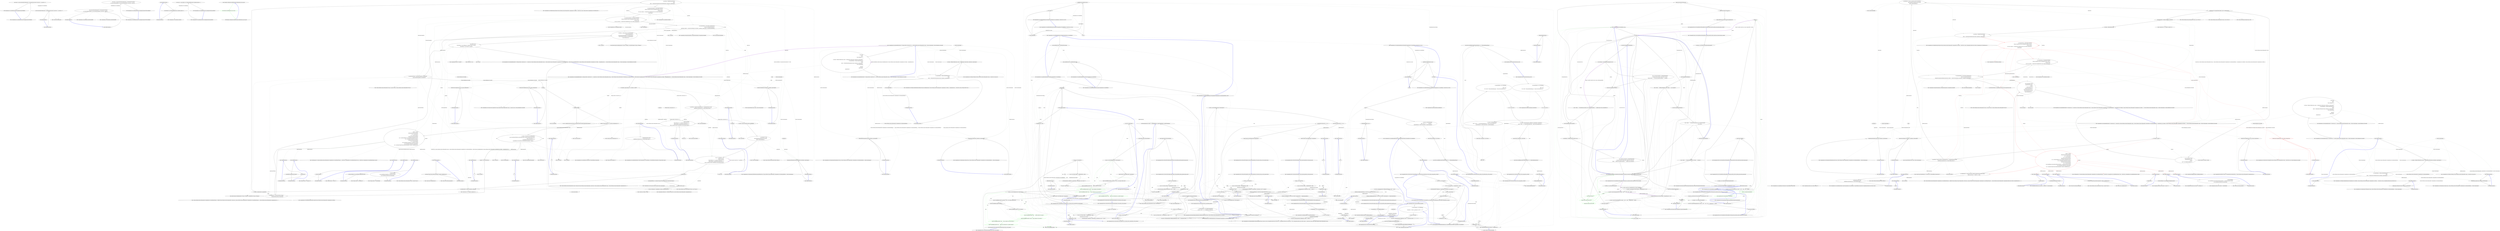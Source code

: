 digraph  {
m0_13 [label="Entry CommandLine.Core.Specification.IsMinNotSpecified()", span="76-76", cluster="CommandLine.Core.Specification.IsMinNotSpecified()", file="HelpTextTests.cs"];
m0_7 [label="Entry CommandLine.Core.SpecificationGuards.GuardAgainstSequenceWithWrongRange()", span="21-21", cluster="CommandLine.Core.SpecificationGuards.GuardAgainstSequenceWithWrongRange()", file="HelpTextTests.cs"];
m0_8 [label="return spec => spec.ConversionType.ToDescriptor() == DescriptorType.Sequence\r\n                && !spec.IsMinNotSpecified() && !spec.IsMaxNotSpecified() && spec.Min > spec.Max;", span="23-24", cluster="CommandLine.Core.SpecificationGuards.GuardAgainstSequenceWithWrongRange()", file="HelpTextTests.cs"];
m0_9 [label="Exit CommandLine.Core.SpecificationGuards.GuardAgainstSequenceWithWrongRange()", span="21-21", cluster="CommandLine.Core.SpecificationGuards.GuardAgainstSequenceWithWrongRange()", file="HelpTextTests.cs"];
m0_18 [label="Entry lambda expression", span="29-29", cluster="lambda expression", file="HelpTextTests.cs"];
m0_4 [label="spec.ConversionType.ToDescriptor() == DescriptorType.Scalar && (spec.Min > 0 || spec.Max > 0)", span="18-18", cluster="lambda expression", file="HelpTextTests.cs"];
m0_3 [label="Entry lambda expression", span="18-18", cluster="lambda expression", file="HelpTextTests.cs"];
m0_5 [label="Exit lambda expression", span="18-18", cluster="lambda expression", file="HelpTextTests.cs"];
m0_11 [label="spec.ConversionType.ToDescriptor() == DescriptorType.Sequence\r\n                && !spec.IsMinNotSpecified() && !spec.IsMaxNotSpecified() && spec.Min > spec.Max", span="23-24", cluster="lambda expression", file="HelpTextTests.cs"];
m0_10 [label="Entry lambda expression", span="23-24", cluster="lambda expression", file="HelpTextTests.cs"];
m0_12 [label="Exit lambda expression", span="23-24", cluster="lambda expression", file="HelpTextTests.cs"];
m0_19 [label="spec.IsOption() && ((OptionSpecification)spec).LongName.Length == 1", span="29-29", cluster="lambda expression", file="HelpTextTests.cs"];
m0_20 [label="Exit lambda expression", span="29-29", cluster="lambda expression", file="HelpTextTests.cs"];
m0_6 [label="Entry System.Type.ToDescriptor()", span="22-22", cluster="System.Type.ToDescriptor()", file="HelpTextTests.cs"];
m0_15 [label="Entry CommandLine.Core.SpecificationGuards.GuardAgainstOneCharLongName()", span="27-27", cluster="CommandLine.Core.SpecificationGuards.GuardAgainstOneCharLongName()", file="HelpTextTests.cs"];
m0_16 [label="return spec => spec.IsOption() && ((OptionSpecification)spec).LongName.Length == 1;", span="29-29", cluster="CommandLine.Core.SpecificationGuards.GuardAgainstOneCharLongName()", file="HelpTextTests.cs"];
m0_17 [label="Exit CommandLine.Core.SpecificationGuards.GuardAgainstOneCharLongName()", span="27-27", cluster="CommandLine.Core.SpecificationGuards.GuardAgainstOneCharLongName()", file="HelpTextTests.cs"];
m0_34 [label="Entry Humanizer.Configuration.DefaultFormatter.DateHumanize_one_year_ago()", span="61-61", cluster="Humanizer.Configuration.DefaultFormatter.DateHumanize_one_year_ago()", file="HelpTextTests.cs"];
m0_35 [label="return Resources.DateHumanize_one_year_ago;", span="63-63", cluster="Humanizer.Configuration.DefaultFormatter.DateHumanize_one_year_ago()", color=green, community=0, file="HelpTextTests.cs"];
m0_36 [label="Exit Humanizer.Configuration.DefaultFormatter.DateHumanize_one_year_ago()", span="61-61", cluster="Humanizer.Configuration.DefaultFormatter.DateHumanize_one_year_ago()", file="HelpTextTests.cs"];
m0_21 [label="Entry CommandLine.Core.Specification.IsOption()", span="11-11", cluster="CommandLine.Core.Specification.IsOption()", file="HelpTextTests.cs"];
m0_0 [label="Entry CommandLine.Core.SpecificationGuards.GuardAgainstScalarWithRange()", span="16-16", cluster="CommandLine.Core.SpecificationGuards.GuardAgainstScalarWithRange()", file="HelpTextTests.cs"];
m0_1 [label="return spec => spec.ConversionType.ToDescriptor() == DescriptorType.Scalar && (spec.Min > 0 || spec.Max > 0);", span="18-18", cluster="CommandLine.Core.SpecificationGuards.GuardAgainstScalarWithRange()", file="HelpTextTests.cs"];
m0_2 [label="Exit CommandLine.Core.SpecificationGuards.GuardAgainstScalarWithRange()", span="16-16", cluster="CommandLine.Core.SpecificationGuards.GuardAgainstScalarWithRange()", file="HelpTextTests.cs"];
m0_14 [label="Entry CommandLine.Core.Specification.IsMaxNotSpecified()", span="81-81", cluster="CommandLine.Core.Specification.IsMaxNotSpecified()", file="HelpTextTests.cs"];
m1_58 [label="Entry CommandLine.Core.TokenPartitioner.Partition(System.Collections.Generic.IEnumerable<CommandLine.Core.Token>, System.Func<string, CSharpx.Maybe<CommandLine.Core.TypeDescriptor>>)", span="12-12", cluster="CommandLine.Core.TokenPartitioner.Partition(System.Collections.Generic.IEnumerable<CommandLine.Core.Token>, System.Func<string, CSharpx.Maybe<CommandLine.Core.TypeDescriptor>>)", file="InstanceBuilderTests.cs"];
m1_48 [label="Entry Unk.ThrowingValidate", span="", cluster="Unk.ThrowingValidate", file="InstanceBuilderTests.cs"];
m1_68 [label="Entry T.SetProperties<T>(System.Collections.Generic.IEnumerable<CommandLine.Core.SpecificationProperty>, System.Func<CommandLine.Core.SpecificationProperty, bool>, System.Func<CommandLine.Core.SpecificationProperty, object>)", span="71-71", cluster="T.SetProperties<T>(System.Collections.Generic.IEnumerable<CommandLine.Core.SpecificationProperty>, System.Func<CommandLine.Core.SpecificationProperty, bool>, System.Func<CommandLine.Core.SpecificationProperty, object>)", file="InstanceBuilderTests.cs"];
m1_81 [label="Entry NotParsed<T>.cstr", span="", cluster="NotParsed<T>.cstr", file="InstanceBuilderTests.cs"];
m1_116 [label="Entry string.MatchName(string, string, System.StringComparer)", span="8-8", cluster="string.MatchName(string, string, System.StringComparer)", file="InstanceBuilderTests.cs"];
m1_3 [label="Entry CommandLine.Core.InstanceBuilder.Build<T>(CSharpx.Maybe<System.Func<T>>, System.Func<System.Collections.Generic.IEnumerable<string>, System.Collections.Generic.IEnumerable<CommandLine.Core.OptionSpecification>, RailwaySharp.ErrorHandling.Result<System.Collections.Generic.IEnumerable<CommandLine.Core.Token>, CommandLine.Error>>, System.Collections.Generic.IEnumerable<string>, System.StringComparer, System.Globalization.CultureInfo)", span="35-35", cluster="CommandLine.Core.InstanceBuilder.Build<T>(CSharpx.Maybe<System.Func<T>>, System.Func<System.Collections.Generic.IEnumerable<string>, System.Collections.Generic.IEnumerable<CommandLine.Core.OptionSpecification>, RailwaySharp.ErrorHandling.Result<System.Collections.Generic.IEnumerable<CommandLine.Core.Token>, CommandLine.Error>>, System.Collections.Generic.IEnumerable<string>, System.StringComparer, System.Globalization.CultureInfo)", file="InstanceBuilderTests.cs"];
m1_19 [label="var typeInfo = factory.Return(f => f().GetType(), typeof(T))", span="42-42", cluster="CommandLine.Core.InstanceBuilder.Build<T>(CSharpx.Maybe<System.Func<T>>, System.Func<System.Collections.Generic.IEnumerable<string>, System.Collections.Generic.IEnumerable<CommandLine.Core.OptionSpecification>, RailwaySharp.ErrorHandling.Result<System.Collections.Generic.IEnumerable<CommandLine.Core.Token>, CommandLine.Error>>, System.Collections.Generic.IEnumerable<string>, System.StringComparer, System.Globalization.CultureInfo)", file="InstanceBuilderTests.cs"];
m1_23 [label="Func<T> makeDefault = () =>\r\n                typeof(T).IsMutable()\r\n                    ? factory.Return(f => f(), Activator.CreateInstance<T>())\r\n                    : ReflectionHelper.CreateDefaultImmutableInstance<T>(\r\n                        (from p in specProps select p.Specification.ConversionType).ToArray())", span="53-57", cluster="CommandLine.Core.InstanceBuilder.Build<T>(CSharpx.Maybe<System.Func<T>>, System.Func<System.Collections.Generic.IEnumerable<string>, System.Collections.Generic.IEnumerable<CommandLine.Core.OptionSpecification>, RailwaySharp.ErrorHandling.Result<System.Collections.Generic.IEnumerable<CommandLine.Core.Token>, CommandLine.Error>>, System.Collections.Generic.IEnumerable<string>, System.StringComparer, System.Globalization.CultureInfo)", file="InstanceBuilderTests.cs"];
m1_24 [label="arguments.Any()", span="59-59", cluster="CommandLine.Core.InstanceBuilder.Build<T>(CSharpx.Maybe<System.Func<T>>, System.Func<System.Collections.Generic.IEnumerable<string>, System.Collections.Generic.IEnumerable<CommandLine.Core.OptionSpecification>, RailwaySharp.ErrorHandling.Result<System.Collections.Generic.IEnumerable<CommandLine.Core.Token>, CommandLine.Error>>, System.Collections.Generic.IEnumerable<string>, System.StringComparer, System.Globalization.CultureInfo)", file="InstanceBuilderTests.cs"];
m1_25 [label="var preprocessorErrors = arguments.Preprocess(PreprocessorGuards.Lookup(nameComparer))", span="61-61", cluster="CommandLine.Core.InstanceBuilder.Build<T>(CSharpx.Maybe<System.Func<T>>, System.Func<System.Collections.Generic.IEnumerable<string>, System.Collections.Generic.IEnumerable<CommandLine.Core.OptionSpecification>, RailwaySharp.ErrorHandling.Result<System.Collections.Generic.IEnumerable<CommandLine.Core.Token>, CommandLine.Error>>, System.Collections.Generic.IEnumerable<string>, System.StringComparer, System.Globalization.CultureInfo)", file="InstanceBuilderTests.cs"];
m1_28 [label="var tokenizerResult = tokenizer(arguments, optionSpecs)", span="68-68", cluster="CommandLine.Core.InstanceBuilder.Build<T>(CSharpx.Maybe<System.Func<T>>, System.Func<System.Collections.Generic.IEnumerable<string>, System.Collections.Generic.IEnumerable<CommandLine.Core.OptionSpecification>, RailwaySharp.ErrorHandling.Result<System.Collections.Generic.IEnumerable<CommandLine.Core.Token>, CommandLine.Error>>, System.Collections.Generic.IEnumerable<string>, System.StringComparer, System.Globalization.CultureInfo)", file="InstanceBuilderTests.cs"];
m1_30 [label="var partitions = TokenPartitioner.Partition(\r\n                tokens,\r\n                name => TypeLookup.FindTypeDescriptorAndSibling(name, optionSpecs, nameComparer))", span="72-74", cluster="CommandLine.Core.InstanceBuilder.Build<T>(CSharpx.Maybe<System.Func<T>>, System.Func<System.Collections.Generic.IEnumerable<string>, System.Collections.Generic.IEnumerable<CommandLine.Core.OptionSpecification>, RailwaySharp.ErrorHandling.Result<System.Collections.Generic.IEnumerable<CommandLine.Core.Token>, CommandLine.Error>>, System.Collections.Generic.IEnumerable<string>, System.StringComparer, System.Globalization.CultureInfo)", file="InstanceBuilderTests.cs"];
m1_31 [label="var optionSpecPropsResult = OptionMapper.MapValues(\r\n                (from pt in specProps where pt.Specification.IsOption() select pt),\r\n                partitions.Options,\r\n                (vals, type, isScalar) => TypeConverter.ChangeType(vals, type, isScalar, parsingCulture),\r\n                nameComparer)", span="76-80", cluster="CommandLine.Core.InstanceBuilder.Build<T>(CSharpx.Maybe<System.Func<T>>, System.Func<System.Collections.Generic.IEnumerable<string>, System.Collections.Generic.IEnumerable<CommandLine.Core.OptionSpecification>, RailwaySharp.ErrorHandling.Result<System.Collections.Generic.IEnumerable<CommandLine.Core.Token>, CommandLine.Error>>, System.Collections.Generic.IEnumerable<string>, System.StringComparer, System.Globalization.CultureInfo)", file="InstanceBuilderTests.cs"];
m1_32 [label="var valueSpecPropsResult = ValueMapper.MapValues(\r\n                (from pt in specProps where pt.Specification.IsValue() select pt),\r\n                    partitions.Values,\r\n                (vals, type, isScalar) => TypeConverter.ChangeType(vals, type, isScalar, parsingCulture))", span="82-85", cluster="CommandLine.Core.InstanceBuilder.Build<T>(CSharpx.Maybe<System.Func<T>>, System.Func<System.Collections.Generic.IEnumerable<string>, System.Collections.Generic.IEnumerable<CommandLine.Core.OptionSpecification>, RailwaySharp.ErrorHandling.Result<System.Collections.Generic.IEnumerable<CommandLine.Core.Token>, CommandLine.Error>>, System.Collections.Generic.IEnumerable<string>, System.StringComparer, System.Globalization.CultureInfo)", file="InstanceBuilderTests.cs"];
m1_33 [label="var missingValueErrors = from token in partitions.Errors\r\n                                     select new MissingValueOptionError(\r\n                                         optionSpecs.Single(o => token.Text.MatchName(o.ShortName, o.LongName, nameComparer)).FromOptionSpecification())", span="87-89", cluster="CommandLine.Core.InstanceBuilder.Build<T>(CSharpx.Maybe<System.Func<T>>, System.Func<System.Collections.Generic.IEnumerable<string>, System.Collections.Generic.IEnumerable<CommandLine.Core.OptionSpecification>, RailwaySharp.ErrorHandling.Result<System.Collections.Generic.IEnumerable<CommandLine.Core.Token>, CommandLine.Error>>, System.Collections.Generic.IEnumerable<string>, System.StringComparer, System.Globalization.CultureInfo)", file="InstanceBuilderTests.cs"];
m1_37 [label="instance = factory.Return(f => f(), Activator.CreateInstance<T>())", span="97-97", cluster="CommandLine.Core.InstanceBuilder.Build<T>(CSharpx.Maybe<System.Func<T>>, System.Func<System.Collections.Generic.IEnumerable<string>, System.Collections.Generic.IEnumerable<CommandLine.Core.OptionSpecification>, RailwaySharp.ErrorHandling.Result<System.Collections.Generic.IEnumerable<CommandLine.Core.Token>, CommandLine.Error>>, System.Collections.Generic.IEnumerable<string>, System.StringComparer, System.Globalization.CultureInfo)", file="InstanceBuilderTests.cs"];
m1_20 [label="var specProps = typeInfo.GetSpecifications(pi => SpecificationProperty.Create(\r\n                    Specification.FromProperty(pi), pi, Maybe.Nothing<object>()))", span="44-45", cluster="CommandLine.Core.InstanceBuilder.Build<T>(CSharpx.Maybe<System.Func<T>>, System.Func<System.Collections.Generic.IEnumerable<string>, System.Collections.Generic.IEnumerable<CommandLine.Core.OptionSpecification>, RailwaySharp.ErrorHandling.Result<System.Collections.Generic.IEnumerable<CommandLine.Core.Token>, CommandLine.Error>>, System.Collections.Generic.IEnumerable<string>, System.StringComparer, System.Globalization.CultureInfo)", file="InstanceBuilderTests.cs"];
m1_36 [label="typeInfo.IsMutable()", span="95-95", cluster="CommandLine.Core.InstanceBuilder.Build<T>(CSharpx.Maybe<System.Func<T>>, System.Func<System.Collections.Generic.IEnumerable<string>, System.Collections.Generic.IEnumerable<CommandLine.Core.OptionSpecification>, RailwaySharp.ErrorHandling.Result<System.Collections.Generic.IEnumerable<CommandLine.Core.Token>, CommandLine.Error>>, System.Collections.Generic.IEnumerable<string>, System.StringComparer, System.Globalization.CultureInfo)", file="InstanceBuilderTests.cs"];
m1_39 [label="var ctor = typeInfo.GetConstructor((from sp in specProps select sp.Property.PropertyType).ToArray())", span="113-113", cluster="CommandLine.Core.InstanceBuilder.Build<T>(CSharpx.Maybe<System.Func<T>>, System.Func<System.Collections.Generic.IEnumerable<string>, System.Collections.Generic.IEnumerable<CommandLine.Core.OptionSpecification>, RailwaySharp.ErrorHandling.Result<System.Collections.Generic.IEnumerable<CommandLine.Core.Token>, CommandLine.Error>>, System.Collections.Generic.IEnumerable<string>, System.StringComparer, System.Globalization.CultureInfo)", file="InstanceBuilderTests.cs"];
m1_21 [label="var specs = from pt in specProps select pt.Specification", span="47-47", cluster="CommandLine.Core.InstanceBuilder.Build<T>(CSharpx.Maybe<System.Func<T>>, System.Func<System.Collections.Generic.IEnumerable<string>, System.Collections.Generic.IEnumerable<CommandLine.Core.OptionSpecification>, RailwaySharp.ErrorHandling.Result<System.Collections.Generic.IEnumerable<CommandLine.Core.Token>, CommandLine.Error>>, System.Collections.Generic.IEnumerable<string>, System.StringComparer, System.Globalization.CultureInfo)", file="InstanceBuilderTests.cs"];
m1_22 [label="var optionSpecs = specs\r\n                .ThrowingValidate(SpecificationGuards.Lookup)\r\n                .OfType<OptionSpecification>()", span="49-51", cluster="CommandLine.Core.InstanceBuilder.Build<T>(CSharpx.Maybe<System.Func<T>>, System.Func<System.Collections.Generic.IEnumerable<string>, System.Collections.Generic.IEnumerable<CommandLine.Core.OptionSpecification>, RailwaySharp.ErrorHandling.Result<System.Collections.Generic.IEnumerable<CommandLine.Core.Token>, CommandLine.Error>>, System.Collections.Generic.IEnumerable<string>, System.StringComparer, System.Globalization.CultureInfo)", file="InstanceBuilderTests.cs"];
m1_27 [label="return new NotParsed<T>(makeDefault().GetType(), preprocessorErrors);", span="64-64", cluster="CommandLine.Core.InstanceBuilder.Build<T>(CSharpx.Maybe<System.Func<T>>, System.Func<System.Collections.Generic.IEnumerable<string>, System.Collections.Generic.IEnumerable<CommandLine.Core.OptionSpecification>, RailwaySharp.ErrorHandling.Result<System.Collections.Generic.IEnumerable<CommandLine.Core.Token>, CommandLine.Error>>, System.Collections.Generic.IEnumerable<string>, System.StringComparer, System.Globalization.CultureInfo)", file="InstanceBuilderTests.cs"];
m1_26 [label="preprocessorErrors.Any()", span="62-62", cluster="CommandLine.Core.InstanceBuilder.Build<T>(CSharpx.Maybe<System.Func<T>>, System.Func<System.Collections.Generic.IEnumerable<string>, System.Collections.Generic.IEnumerable<CommandLine.Core.OptionSpecification>, RailwaySharp.ErrorHandling.Result<System.Collections.Generic.IEnumerable<CommandLine.Core.Token>, CommandLine.Error>>, System.Collections.Generic.IEnumerable<string>, System.StringComparer, System.Globalization.CultureInfo)", file="InstanceBuilderTests.cs"];
m1_29 [label="var tokens = tokenizerResult.SucceededWith()", span="70-70", cluster="CommandLine.Core.InstanceBuilder.Build<T>(CSharpx.Maybe<System.Func<T>>, System.Func<System.Collections.Generic.IEnumerable<string>, System.Collections.Generic.IEnumerable<CommandLine.Core.OptionSpecification>, RailwaySharp.ErrorHandling.Result<System.Collections.Generic.IEnumerable<CommandLine.Core.Token>, CommandLine.Error>>, System.Collections.Generic.IEnumerable<string>, System.StringComparer, System.Globalization.CultureInfo)", file="InstanceBuilderTests.cs"];
m1_43 [label="var allErrors = tokenizerResult.SuccessfulMessages()\r\n                .Concat(missingValueErrors)\r\n                .Concat(optionSpecPropsResult.SuccessfulMessages())\r\n                .Concat(valueSpecPropsResult.SuccessfulMessages())\r\n                .Concat(validationErrors)", span="125-129", cluster="CommandLine.Core.InstanceBuilder.Build<T>(CSharpx.Maybe<System.Func<T>>, System.Func<System.Collections.Generic.IEnumerable<string>, System.Collections.Generic.IEnumerable<CommandLine.Core.OptionSpecification>, RailwaySharp.ErrorHandling.Result<System.Collections.Generic.IEnumerable<CommandLine.Core.Token>, CommandLine.Error>>, System.Collections.Generic.IEnumerable<string>, System.StringComparer, System.Globalization.CultureInfo)", file="InstanceBuilderTests.cs"];
m1_42 [label="var validationErrors = specPropsWithValue.Validate(\r\n                SpecificationPropertyRules.Lookup(tokens))", span="122-123", cluster="CommandLine.Core.InstanceBuilder.Build<T>(CSharpx.Maybe<System.Func<T>>, System.Func<System.Collections.Generic.IEnumerable<string>, System.Collections.Generic.IEnumerable<CommandLine.Core.OptionSpecification>, RailwaySharp.ErrorHandling.Result<System.Collections.Generic.IEnumerable<CommandLine.Core.Token>, CommandLine.Error>>, System.Collections.Generic.IEnumerable<string>, System.StringComparer, System.Globalization.CultureInfo)", file="InstanceBuilderTests.cs"];
m1_34 [label="var specPropsWithValue = optionSpecPropsResult.SucceededWith()\r\n                .Concat(valueSpecPropsResult.SucceededWith())", span="91-92", cluster="CommandLine.Core.InstanceBuilder.Build<T>(CSharpx.Maybe<System.Func<T>>, System.Func<System.Collections.Generic.IEnumerable<string>, System.Collections.Generic.IEnumerable<CommandLine.Core.OptionSpecification>, RailwaySharp.ErrorHandling.Result<System.Collections.Generic.IEnumerable<CommandLine.Core.Token>, CommandLine.Error>>, System.Collections.Generic.IEnumerable<string>, System.StringComparer, System.Globalization.CultureInfo)", file="InstanceBuilderTests.cs"];
m1_35 [label="T instance", span="94-94", cluster="CommandLine.Core.InstanceBuilder.Build<T>(CSharpx.Maybe<System.Func<T>>, System.Func<System.Collections.Generic.IEnumerable<string>, System.Collections.Generic.IEnumerable<CommandLine.Core.OptionSpecification>, RailwaySharp.ErrorHandling.Result<System.Collections.Generic.IEnumerable<CommandLine.Core.Token>, CommandLine.Error>>, System.Collections.Generic.IEnumerable<string>, System.StringComparer, System.Globalization.CultureInfo)", file="InstanceBuilderTests.cs"];
m1_38 [label="instance = instance\r\n                    .SetProperties(specPropsWithValue,\r\n                        sp => sp.Value.IsJust(),\r\n                        sp => sp.Value.FromJust())\r\n                    .SetProperties(specPropsWithValue,\r\n                        sp => sp.Value.IsNothing() && sp.Specification.DefaultValue.IsJust(),\r\n                        sp => sp.Specification.DefaultValue.FromJust())\r\n                    .SetProperties(specPropsWithValue,\r\n                        sp => sp.Value.IsNothing()\r\n                            && sp.Specification.TargetType == TargetType.Sequence\r\n                            && sp.Specification.DefaultValue.MatchNothing(),\r\n                        sp => sp.Property.PropertyType.GetGenericArguments().Single().CreateEmptyArray())", span="98-109", cluster="CommandLine.Core.InstanceBuilder.Build<T>(CSharpx.Maybe<System.Func<T>>, System.Func<System.Collections.Generic.IEnumerable<string>, System.Collections.Generic.IEnumerable<CommandLine.Core.OptionSpecification>, RailwaySharp.ErrorHandling.Result<System.Collections.Generic.IEnumerable<CommandLine.Core.Token>, CommandLine.Error>>, System.Collections.Generic.IEnumerable<string>, System.StringComparer, System.Globalization.CultureInfo)", file="InstanceBuilderTests.cs"];
m1_40 [label="var values = (from prms in ctor.GetParameters()\r\n                              join sp in specPropsWithValue on prms.Name.ToLower() equals sp.Property.Name.ToLower()\r\n                              select sp.Value.Return(v => v,\r\n                                    sp.Specification.DefaultValue.Return(d => d,\r\n                                        sp.Specification.ConversionType.CreateDefaultForImmutable()))).ToArray()", span="114-118", cluster="CommandLine.Core.InstanceBuilder.Build<T>(CSharpx.Maybe<System.Func<T>>, System.Func<System.Collections.Generic.IEnumerable<string>, System.Collections.Generic.IEnumerable<CommandLine.Core.OptionSpecification>, RailwaySharp.ErrorHandling.Result<System.Collections.Generic.IEnumerable<CommandLine.Core.Token>, CommandLine.Error>>, System.Collections.Generic.IEnumerable<string>, System.StringComparer, System.Globalization.CultureInfo)", file="InstanceBuilderTests.cs"];
m1_41 [label="instance = (T)ctor.Invoke(values)", span="119-119", cluster="CommandLine.Core.InstanceBuilder.Build<T>(CSharpx.Maybe<System.Func<T>>, System.Func<System.Collections.Generic.IEnumerable<string>, System.Collections.Generic.IEnumerable<CommandLine.Core.OptionSpecification>, RailwaySharp.ErrorHandling.Result<System.Collections.Generic.IEnumerable<CommandLine.Core.Token>, CommandLine.Error>>, System.Collections.Generic.IEnumerable<string>, System.StringComparer, System.Globalization.CultureInfo)", file="InstanceBuilderTests.cs"];
m1_44 [label="return allErrors.Any()\r\n                ? (ParserResult<T>)new NotParsed<T>(instance.GetType(), allErrors)\r\n                : (ParserResult<T>)new Parsed<T>(instance);", span="131-133", cluster="CommandLine.Core.InstanceBuilder.Build<T>(CSharpx.Maybe<System.Func<T>>, System.Func<System.Collections.Generic.IEnumerable<string>, System.Collections.Generic.IEnumerable<CommandLine.Core.OptionSpecification>, RailwaySharp.ErrorHandling.Result<System.Collections.Generic.IEnumerable<CommandLine.Core.Token>, CommandLine.Error>>, System.Collections.Generic.IEnumerable<string>, System.StringComparer, System.Globalization.CultureInfo)", file="InstanceBuilderTests.cs"];
m1_45 [label="Exit CommandLine.Core.InstanceBuilder.Build<T>(CSharpx.Maybe<System.Func<T>>, System.Func<System.Collections.Generic.IEnumerable<string>, System.Collections.Generic.IEnumerable<CommandLine.Core.OptionSpecification>, RailwaySharp.ErrorHandling.Result<System.Collections.Generic.IEnumerable<CommandLine.Core.Token>, CommandLine.Error>>, System.Collections.Generic.IEnumerable<string>, System.StringComparer, System.Globalization.CultureInfo)", span="35-35", cluster="CommandLine.Core.InstanceBuilder.Build<T>(CSharpx.Maybe<System.Func<T>>, System.Func<System.Collections.Generic.IEnumerable<string>, System.Collections.Generic.IEnumerable<CommandLine.Core.OptionSpecification>, RailwaySharp.ErrorHandling.Result<System.Collections.Generic.IEnumerable<CommandLine.Core.Token>, CommandLine.Error>>, System.Collections.Generic.IEnumerable<string>, System.StringComparer, System.Globalization.CultureInfo)", file="InstanceBuilderTests.cs"];
m1_87 [label="Entry Unk.GetType", span="", cluster="Unk.GetType", file="InstanceBuilderTests.cs"];
m1_71 [label="Entry Unk.GetParameters", span="", cluster="Unk.GetParameters", file="InstanceBuilderTests.cs"];
m1_109 [label="Entry CommandLine.Core.TypeConverter.ChangeType(System.Collections.Generic.IEnumerable<string>, System.Type, bool, System.Globalization.CultureInfo)", span="13-13", cluster="CommandLine.Core.TypeConverter.ChangeType(System.Collections.Generic.IEnumerable<string>, System.Type, bool, System.Globalization.CultureInfo)", file="InstanceBuilderTests.cs"];
m1_10 [label="Entry CommandLine.Core.Tokenizer.ExplodeOptionList(RailwaySharp.ErrorHandling.Result<System.Collections.Generic.IEnumerable<CommandLine.Core.Token>, CommandLine.Error>, System.Func<string, CSharpx.Maybe<char>>)", span="46-46", cluster="CommandLine.Core.Tokenizer.ExplodeOptionList(RailwaySharp.ErrorHandling.Result<System.Collections.Generic.IEnumerable<CommandLine.Core.Token>, CommandLine.Error>, System.Func<string, CSharpx.Maybe<char>>)", file="InstanceBuilderTests.cs"];
m1_98 [label="Entry Unk.>", span="", cluster="Unk.>", file="InstanceBuilderTests.cs"];
m1_80 [label="Entry Unk.Any", span="", cluster="Unk.Any", file="InstanceBuilderTests.cs"];
m1_18 [label="Entry CommandLine.Core.NameLookup.HavingSeparator(string, System.Collections.Generic.IEnumerable<CommandLine.Core.OptionSpecification>, System.StringComparer)", span="16-16", cluster="CommandLine.Core.NameLookup.HavingSeparator(string, System.Collections.Generic.IEnumerable<CommandLine.Core.OptionSpecification>, System.StringComparer)", file="InstanceBuilderTests.cs"];
m1_61 [label="Entry CommandLine.Core.Specification.IsValue()", span="15-15", cluster="CommandLine.Core.Specification.IsValue()", file="InstanceBuilderTests.cs"];
m1_77 [label="Entry System.Collections.Generic.IEnumerable<CommandLine.Core.SpecificationProperty>.Validate(System.Collections.Generic.IEnumerable<System.Func<System.Collections.Generic.IEnumerable<CommandLine.Core.SpecificationProperty>, System.Collections.Generic.IEnumerable<CommandLine.Error>>>)", span="40-40", cluster="System.Collections.Generic.IEnumerable<CommandLine.Core.SpecificationProperty>.Validate(System.Collections.Generic.IEnumerable<System.Func<System.Collections.Generic.IEnumerable<CommandLine.Core.SpecificationProperty>, System.Collections.Generic.IEnumerable<CommandLine.Error>>>)", file="InstanceBuilderTests.cs"];
m1_14 [label="Entry CommandLine.Core.NameLookup.Contains(string, System.Collections.Generic.IEnumerable<CommandLine.Core.OptionSpecification>, System.StringComparer)", span="11-11", cluster="CommandLine.Core.NameLookup.Contains(string, System.Collections.Generic.IEnumerable<CommandLine.Core.OptionSpecification>, System.StringComparer)", file="InstanceBuilderTests.cs"];
m1_70 [label="Entry Unk.GetConstructor", span="", cluster="Unk.GetConstructor", file="InstanceBuilderTests.cs"];
m1_63 [label="Entry Unk.Single", span="", cluster="Unk.Single", file="InstanceBuilderTests.cs"];
m1_75 [label="Entry Unk.Invoke", span="", cluster="Unk.Invoke", file="InstanceBuilderTests.cs"];
m1_50 [label="Entry System.Collections.Generic.IEnumerable<TSource>.Any<TSource>()", span="0-0", cluster="System.Collections.Generic.IEnumerable<TSource>.Any<TSource>()", file="InstanceBuilderTests.cs"];
m1_54 [label="Entry System.Func<TResult>.Invoke()", span="0-0", cluster="System.Func<TResult>.Invoke()", file="InstanceBuilderTests.cs"];
m1_76 [label="Entry CommandLine.Core.SpecificationPropertyRules.Lookup(System.Collections.Generic.IEnumerable<CommandLine.Core.Token>)", span="12-12", cluster="CommandLine.Core.SpecificationPropertyRules.Lookup(System.Collections.Generic.IEnumerable<CommandLine.Core.Token>)", file="InstanceBuilderTests.cs"];
m1_99 [label="Entry lambda expression", span="55-55", cluster="lambda expression", file="InstanceBuilderTests.cs"];
m1_5 [label="var tokens = Tokenizer.Tokenize(args, name => NameLookup.Contains(name, optionSpecs, nameComparer))", span="24-24", cluster="lambda expression", file="InstanceBuilderTests.cs"];
m1_12 [label="NameLookup.Contains(name, optionSpecs, nameComparer)", span="24-24", cluster="lambda expression", file="InstanceBuilderTests.cs"];
m1_6 [label="var explodedTokens = Tokenizer.ExplodeOptionList(\r\n                            tokens,\r\n                            name => NameLookup.HavingSeparator(name, optionSpecs, nameComparer))", span="25-27", cluster="lambda expression", file="InstanceBuilderTests.cs"];
m1_16 [label="NameLookup.HavingSeparator(name, optionSpecs, nameComparer)", span="27-27", cluster="lambda expression", file="InstanceBuilderTests.cs"];
m1_4 [label="Entry lambda expression", span="22-29", cluster="lambda expression", file="InstanceBuilderTests.cs"];
m1_11 [label="Entry lambda expression", span="24-24", cluster="lambda expression", file="InstanceBuilderTests.cs"];
m1_7 [label="return explodedTokens;", span="28-28", cluster="lambda expression", file="InstanceBuilderTests.cs"];
m1_15 [label="Entry lambda expression", span="27-27", cluster="lambda expression", file="InstanceBuilderTests.cs"];
m1_8 [label="Exit lambda expression", span="22-29", cluster="lambda expression", file="InstanceBuilderTests.cs"];
m1_13 [label="Exit lambda expression", span="24-24", cluster="lambda expression", file="InstanceBuilderTests.cs"];
m1_17 [label="Exit lambda expression", span="27-27", cluster="lambda expression", file="InstanceBuilderTests.cs"];
m1_95 [label="typeof(T).IsMutable()\r\n                    ? factory.Return(f => f(), Activator.CreateInstance<T>())\r\n                    : ReflectionHelper.CreateDefaultImmutableInstance<T>(\r\n                        (from p in specProps select p.Specification.ConversionType).ToArray())", span="54-57", cluster="lambda expression", file="InstanceBuilderTests.cs"];
m1_103 [label="TypeLookup.FindTypeDescriptorAndSibling(name, optionSpecs, nameComparer)", span="74-74", cluster="lambda expression", file="InstanceBuilderTests.cs"];
m1_107 [label="TypeConverter.ChangeType(vals, type, isScalar, parsingCulture)", span="79-79", cluster="lambda expression", file="InstanceBuilderTests.cs"];
m1_111 [label="TypeConverter.ChangeType(vals, type, isScalar, parsingCulture)", span="85-85", cluster="lambda expression", file="InstanceBuilderTests.cs"];
m1_114 [label="token.Text.MatchName(o.ShortName, o.LongName, nameComparer)", span="89-89", cluster="lambda expression", file="InstanceBuilderTests.cs"];
m1_83 [label="Entry lambda expression", span="42-42", cluster="lambda expression", file="InstanceBuilderTests.cs"];
m1_88 [label="Entry lambda expression", span="44-45", cluster="lambda expression", file="InstanceBuilderTests.cs"];
m1_102 [label="Entry lambda expression", span="74-74", cluster="lambda expression", file="InstanceBuilderTests.cs"];
m1_106 [label="Entry lambda expression", span="79-79", cluster="lambda expression", file="InstanceBuilderTests.cs"];
m1_110 [label="Entry lambda expression", span="85-85", cluster="lambda expression", file="InstanceBuilderTests.cs"];
m1_113 [label="Entry lambda expression", span="89-89", cluster="lambda expression", file="InstanceBuilderTests.cs"];
m1_117 [label="Entry lambda expression", span="97-97", cluster="lambda expression", file="InstanceBuilderTests.cs"];
m1_145 [label="Entry lambda expression", span="116-116", cluster="lambda expression", file="InstanceBuilderTests.cs"];
m1_148 [label="Entry lambda expression", span="117-117", cluster="lambda expression", file="InstanceBuilderTests.cs"];
m1_120 [label="Entry lambda expression", span="100-100", cluster="lambda expression", file="InstanceBuilderTests.cs"];
m1_124 [label="Entry lambda expression", span="101-101", cluster="lambda expression", file="InstanceBuilderTests.cs"];
m1_128 [label="Entry lambda expression", span="103-103", cluster="lambda expression", file="InstanceBuilderTests.cs"];
m1_132 [label="Entry lambda expression", span="104-104", cluster="lambda expression", file="InstanceBuilderTests.cs"];
m1_135 [label="Entry lambda expression", span="106-108", cluster="lambda expression", file="InstanceBuilderTests.cs"];
m1_139 [label="Entry lambda expression", span="109-109", cluster="lambda expression", file="InstanceBuilderTests.cs"];
m1_84 [label="f().GetType()", span="42-42", cluster="lambda expression", file="InstanceBuilderTests.cs"];
m1_85 [label="Exit lambda expression", span="42-42", cluster="lambda expression", file="InstanceBuilderTests.cs"];
m1_89 [label="SpecificationProperty.Create(\r\n                    Specification.FromProperty(pi), pi, Maybe.Nothing<object>())", span="44-45", cluster="lambda expression", file="InstanceBuilderTests.cs"];
m1_90 [label="Exit lambda expression", span="44-45", cluster="lambda expression", file="InstanceBuilderTests.cs"];
m1_94 [label="Entry lambda expression", span="53-57", cluster="lambda expression", file="InstanceBuilderTests.cs"];
m1_96 [label="Exit lambda expression", span="53-57", cluster="lambda expression", file="InstanceBuilderTests.cs"];
m1_100 [label="f()", span="55-55", cluster="lambda expression", file="InstanceBuilderTests.cs"];
m1_101 [label="Exit lambda expression", span="55-55", cluster="lambda expression", file="InstanceBuilderTests.cs"];
m1_104 [label="Exit lambda expression", span="74-74", cluster="lambda expression", file="InstanceBuilderTests.cs"];
m1_108 [label="Exit lambda expression", span="79-79", cluster="lambda expression", file="InstanceBuilderTests.cs"];
m1_112 [label="Exit lambda expression", span="85-85", cluster="lambda expression", file="InstanceBuilderTests.cs"];
m1_115 [label="Exit lambda expression", span="89-89", cluster="lambda expression", file="InstanceBuilderTests.cs"];
m1_118 [label="f()", span="97-97", cluster="lambda expression", file="InstanceBuilderTests.cs"];
m1_119 [label="Exit lambda expression", span="97-97", cluster="lambda expression", file="InstanceBuilderTests.cs"];
m1_121 [label="sp.Value.IsJust()", span="100-100", cluster="lambda expression", file="InstanceBuilderTests.cs"];
m1_122 [label="Exit lambda expression", span="100-100", cluster="lambda expression", file="InstanceBuilderTests.cs"];
m1_125 [label="sp.Value.FromJust()", span="101-101", cluster="lambda expression", file="InstanceBuilderTests.cs"];
m1_126 [label="Exit lambda expression", span="101-101", cluster="lambda expression", file="InstanceBuilderTests.cs"];
m1_129 [label="sp.Value.IsNothing() && sp.Specification.DefaultValue.IsJust()", span="103-103", cluster="lambda expression", file="InstanceBuilderTests.cs"];
m1_130 [label="Exit lambda expression", span="103-103", cluster="lambda expression", file="InstanceBuilderTests.cs"];
m1_133 [label="sp.Specification.DefaultValue.FromJust()", span="104-104", cluster="lambda expression", file="InstanceBuilderTests.cs"];
m1_134 [label="Exit lambda expression", span="104-104", cluster="lambda expression", file="InstanceBuilderTests.cs"];
m1_136 [label="sp.Value.IsNothing()\r\n                            && sp.Specification.TargetType == TargetType.Sequence\r\n                            && sp.Specification.DefaultValue.MatchNothing()", span="106-108", cluster="lambda expression", file="InstanceBuilderTests.cs"];
m1_137 [label="Exit lambda expression", span="106-108", cluster="lambda expression", file="InstanceBuilderTests.cs"];
m1_140 [label="sp.Property.PropertyType.GetGenericArguments().Single().CreateEmptyArray()", span="109-109", cluster="lambda expression", file="InstanceBuilderTests.cs"];
m1_141 [label="Exit lambda expression", span="109-109", cluster="lambda expression", file="InstanceBuilderTests.cs"];
m1_146 [label=v, span="116-116", cluster="lambda expression", file="InstanceBuilderTests.cs"];
m1_147 [label="Exit lambda expression", span="116-116", cluster="lambda expression", file="InstanceBuilderTests.cs"];
m1_149 [label=d, span="117-117", cluster="lambda expression", file="InstanceBuilderTests.cs"];
m1_150 [label="Exit lambda expression", span="117-117", cluster="lambda expression", file="InstanceBuilderTests.cs"];
m1_55 [label="Entry object.GetType()", span="0-0", cluster="object.GetType()", file="InstanceBuilderTests.cs"];
m1_52 [label="Entry System.Collections.Generic.IEnumerable<string>.Preprocess(System.Collections.Generic.IEnumerable<System.Func<System.Collections.Generic.IEnumerable<string>, System.Collections.Generic.IEnumerable<CommandLine.Error>>>)", span="11-11", cluster="System.Collections.Generic.IEnumerable<string>.Preprocess(System.Collections.Generic.IEnumerable<System.Func<System.Collections.Generic.IEnumerable<string>, System.Collections.Generic.IEnumerable<CommandLine.Error>>>)", file="InstanceBuilderTests.cs"];
m1_62 [label="Entry CommandLine.MissingValueOptionError.MissingValueOptionError(CommandLine.NameInfo)", span="269-269", cluster="CommandLine.MissingValueOptionError.MissingValueOptionError(CommandLine.NameInfo)", file="InstanceBuilderTests.cs"];
m1_0 [label="Entry CommandLine.Core.InstanceBuilder.Build<T>(CSharpx.Maybe<System.Func<T>>, System.Collections.Generic.IEnumerable<string>, System.StringComparer, System.Globalization.CultureInfo)", span="14-14", cluster="CommandLine.Core.InstanceBuilder.Build<T>(CSharpx.Maybe<System.Func<T>>, System.Collections.Generic.IEnumerable<string>, System.StringComparer, System.Globalization.CultureInfo)", file="InstanceBuilderTests.cs"];
m1_1 [label="return Build(\r\n                factory,\r\n                (args, optionSpecs) =>\r\n                    {\r\n                        var tokens = Tokenizer.Tokenize(args, name => NameLookup.Contains(name, optionSpecs, nameComparer));\r\n                        var explodedTokens = Tokenizer.ExplodeOptionList(\r\n                            tokens,\r\n                            name => NameLookup.HavingSeparator(name, optionSpecs, nameComparer));\r\n                        return explodedTokens;\r\n                    },\r\n                arguments,\r\n                nameComparer,\r\n                parsingCulture);", span="20-32", cluster="CommandLine.Core.InstanceBuilder.Build<T>(CSharpx.Maybe<System.Func<T>>, System.Collections.Generic.IEnumerable<string>, System.StringComparer, System.Globalization.CultureInfo)", file="InstanceBuilderTests.cs"];
m1_2 [label="Exit CommandLine.Core.InstanceBuilder.Build<T>(CSharpx.Maybe<System.Func<T>>, System.Collections.Generic.IEnumerable<string>, System.StringComparer, System.Globalization.CultureInfo)", span="14-14", cluster="CommandLine.Core.InstanceBuilder.Build<T>(CSharpx.Maybe<System.Func<T>>, System.Collections.Generic.IEnumerable<string>, System.StringComparer, System.Globalization.CultureInfo)", file="InstanceBuilderTests.cs"];
m1_47 [label="Entry Unk.GetSpecifications", span="", cluster="Unk.GetSpecifications", file="InstanceBuilderTests.cs"];
m1_74 [label="Entry Unk.CreateDefaultForImmutable", span="", cluster="Unk.CreateDefaultForImmutable", file="InstanceBuilderTests.cs"];
m1_78 [label="Entry RailwaySharp.ErrorHandling.Result<TSuccess, TMessage>.SuccessfulMessages<TSuccess, TMessage>()", span="12-12", cluster="RailwaySharp.ErrorHandling.Result<TSuccess, TMessage>.SuccessfulMessages<TSuccess, TMessage>()", file="InstanceBuilderTests.cs"];
m1_79 [label="Entry Unk.Concat", span="", cluster="Unk.Concat", file="InstanceBuilderTests.cs"];
m1_82 [label="Entry CommandLine.Parsed<T>.Parsed(T)", span="108-108", cluster="CommandLine.Parsed<T>.Parsed(T)", file="InstanceBuilderTests.cs"];
m1_143 [label="Entry System.Collections.Generic.IEnumerable<TSource>.Single<TSource>()", span="0-0", cluster="System.Collections.Generic.IEnumerable<TSource>.Single<TSource>()", file="InstanceBuilderTests.cs"];
m1_144 [label="Entry System.Type.CreateEmptyArray()", span="114-114", cluster="System.Type.CreateEmptyArray()", file="InstanceBuilderTests.cs"];
m1_73 [label="Entry string.ToLower()", span="0-0", cluster="string.ToLower()", file="InstanceBuilderTests.cs"];
m1_53 [label="Entry CommandLine.NotParsed<T>.NotParsed(System.Type, System.Collections.Generic.IEnumerable<CommandLine.Error>)", span="178-178", cluster="CommandLine.NotParsed<T>.NotParsed(System.Type, System.Collections.Generic.IEnumerable<CommandLine.Error>)", file="InstanceBuilderTests.cs"];
m1_142 [label="Entry System.Type.GetGenericArguments()", span="0-0", cluster="System.Type.GetGenericArguments()", file="InstanceBuilderTests.cs"];
m1_9 [label="Entry CommandLine.Core.Tokenizer.Tokenize(System.Collections.Generic.IEnumerable<string>, System.Func<string, bool>)", span="13-13", cluster="CommandLine.Core.Tokenizer.Tokenize(System.Collections.Generic.IEnumerable<string>, System.Func<string, bool>)", file="InstanceBuilderTests.cs"];
m1_46 [label="Entry Unk.Return", span="", cluster="Unk.Return", file="InstanceBuilderTests.cs"];
m1_91 [label="Entry CommandLine.Core.Specification.FromProperty(System.Reflection.PropertyInfo)", span="105-105", cluster="CommandLine.Core.Specification.FromProperty(System.Reflection.PropertyInfo)", file="InstanceBuilderTests.cs"];
m1_105 [label="Entry CommandLine.Core.TypeLookup.FindTypeDescriptorAndSibling(string, System.Collections.Generic.IEnumerable<CommandLine.Core.OptionSpecification>, System.StringComparer)", span="23-23", cluster="CommandLine.Core.TypeLookup.FindTypeDescriptorAndSibling(string, System.Collections.Generic.IEnumerable<CommandLine.Core.OptionSpecification>, System.StringComparer)", file="InstanceBuilderTests.cs"];
m1_86 [label="Entry Unk.f", span="", cluster="Unk.f", file="InstanceBuilderTests.cs"];
m1_67 [label="Entry System.Activator.CreateInstance<T>()", span="0-0", cluster="System.Activator.CreateInstance<T>()", file="InstanceBuilderTests.cs"];
m1_57 [label="Entry RailwaySharp.ErrorHandling.Result<TSuccess, TMessage>.SucceededWith<TSuccess, TMessage>()", span="653-653", cluster="RailwaySharp.ErrorHandling.Result<TSuccess, TMessage>.SucceededWith<TSuccess, TMessage>()", file="InstanceBuilderTests.cs"];
m1_59 [label="Entry CommandLine.Core.Specification.IsOption()", span="10-10", cluster="CommandLine.Core.Specification.IsOption()", file="InstanceBuilderTests.cs"];
m1_92 [label="Entry CSharpx.Maybe.Nothing<T>()", span="116-116", cluster="CSharpx.Maybe.Nothing<T>()", file="InstanceBuilderTests.cs"];
m1_127 [label="Entry CSharpx.Maybe<T>.FromJust<T>()", span="342-342", cluster="CSharpx.Maybe<T>.FromJust<T>()", file="InstanceBuilderTests.cs"];
m1_131 [label="Entry CSharpx.Maybe<T>.IsNothing<T>()", span="334-334", cluster="CSharpx.Maybe<T>.IsNothing<T>()", file="InstanceBuilderTests.cs"];
m1_138 [label="Entry CSharpx.Maybe<T>.MatchNothing()", span="57-57", cluster="CSharpx.Maybe<T>.MatchNothing()", file="InstanceBuilderTests.cs"];
m1_97 [label="Entry System.Type.IsMutable()", span="128-128", cluster="System.Type.IsMutable()", file="InstanceBuilderTests.cs"];
m1_93 [label="Entry CommandLine.Core.SpecificationProperty.Create(CommandLine.Core.Specification, System.Reflection.PropertyInfo, CSharpx.Maybe<object>)", span="21-21", cluster="CommandLine.Core.SpecificationProperty.Create(CommandLine.Core.Specification, System.Reflection.PropertyInfo, CSharpx.Maybe<object>)", file="InstanceBuilderTests.cs"];
m1_72 [label="Entry Unk.ToLower", span="", cluster="Unk.ToLower", file="InstanceBuilderTests.cs"];
m1_49 [label="Entry System.Collections.IEnumerable.OfType<TResult>()", span="0-0", cluster="System.Collections.IEnumerable.OfType<TResult>()", file="InstanceBuilderTests.cs"];
m1_51 [label="Entry CommandLine.Core.PreprocessorGuards.Lookup(System.StringComparer)", span="11-11", cluster="CommandLine.Core.PreprocessorGuards.Lookup(System.StringComparer)", file="InstanceBuilderTests.cs"];
m1_66 [label="Entry Unk.IsMutable", span="", cluster="Unk.IsMutable", file="InstanceBuilderTests.cs"];
m1_69 [label="Entry Unk.ToArray", span="", cluster="Unk.ToArray", file="InstanceBuilderTests.cs"];
m1_123 [label="Entry CSharpx.Maybe<T>.IsJust<T>()", span="326-326", cluster="CSharpx.Maybe<T>.IsJust<T>()", file="InstanceBuilderTests.cs"];
m1_64 [label="Entry Unk.FromOptionSpecification", span="", cluster="Unk.FromOptionSpecification", file="InstanceBuilderTests.cs"];
m1_56 [label="Entry System.Func<T1, T2, TResult>.Invoke(T1, T2)", span="0-0", cluster="System.Func<T1, T2, TResult>.Invoke(T1, T2)", file="InstanceBuilderTests.cs"];
m1_65 [label="Entry System.Collections.Generic.IEnumerable<TSource>.Concat<TSource>(System.Collections.Generic.IEnumerable<TSource>)", span="0-0", cluster="System.Collections.Generic.IEnumerable<TSource>.Concat<TSource>(System.Collections.Generic.IEnumerable<TSource>)", file="InstanceBuilderTests.cs"];
m1_60 [label="Entry Unk.MapValues", span="", cluster="Unk.MapValues", file="InstanceBuilderTests.cs"];
m1_151 [label="System.StringComparer", span="", file="InstanceBuilderTests.cs"];
m1_152 [label="System.Collections.Generic.IEnumerable<CommandLine.Core.OptionSpecification>", span="", file="InstanceBuilderTests.cs"];
m1_153 [label="CSharpx.Maybe<System.Func<T>>", span="", file="InstanceBuilderTests.cs"];
m1_154 [label=specProps, span="", file="InstanceBuilderTests.cs"];
m1_155 [label="System.StringComparer", span="", file="InstanceBuilderTests.cs"];
m1_156 [label=optionSpecs, span="", file="InstanceBuilderTests.cs"];
m1_157 [label="System.Globalization.CultureInfo", span="", file="InstanceBuilderTests.cs"];
m1_158 [label=token, span="", file="InstanceBuilderTests.cs"];
m2_0 [label="Entry CommandLine.Core.SpecificationExtensions.IsOption(CommandLine.Core.Specification)", span="10-10", cluster="CommandLine.Core.SpecificationExtensions.IsOption(CommandLine.Core.Specification)", file="ParserTests.cs"];
m2_4 [label="return specification.Tag == SpecificationType.Value;", span="17-17", cluster="CommandLine.Core.SpecificationExtensions.IsValue(CommandLine.Core.Specification)", file="ParserTests.cs"];
m2_1 [label="return specification.Tag == SpecificationType.Option;", span="12-12", cluster="CommandLine.Core.SpecificationExtensions.IsOption(CommandLine.Core.Specification)", file="ParserTests.cs"];
m2_3 [label="Entry CommandLine.Core.SpecificationExtensions.IsValue(CommandLine.Core.Specification)", span="15-15", cluster="CommandLine.Core.SpecificationExtensions.IsValue(CommandLine.Core.Specification)", file="ParserTests.cs"];
m2_5 [label="Exit CommandLine.Core.SpecificationExtensions.IsValue(CommandLine.Core.Specification)", span="15-15", cluster="CommandLine.Core.SpecificationExtensions.IsValue(CommandLine.Core.Specification)", file="ParserTests.cs"];
m2_2 [label="Exit CommandLine.Core.SpecificationExtensions.IsOption(CommandLine.Core.Specification)", span="10-10", cluster="CommandLine.Core.SpecificationExtensions.IsOption(CommandLine.Core.Specification)", file="ParserTests.cs"];
m2_6 [label="Entry CommandLine.Core.SpecificationExtensions.WithLongName(CommandLine.Core.OptionSpecification, string)", span="20-20", cluster="CommandLine.Core.SpecificationExtensions.WithLongName(CommandLine.Core.OptionSpecification, string)", file="ParserTests.cs"];
m2_162 [label="Entry CommandLine.Tests.Unit.ParserTests.Implicit_help_screen_in_verb_scenario()", span="251-251", cluster="CommandLine.Tests.Unit.ParserTests.Implicit_help_screen_in_verb_scenario()", file="ParserTests.cs"];
m2_173 [label="lines[4].ShouldBeEquivalentTo(''add       Add file contents to the index.'')", span="268-268", cluster="CommandLine.Tests.Unit.ParserTests.Implicit_help_screen_in_verb_scenario()", color=green, community=0, file="ParserTests.cs"];
m2_168 [label="var lines = result.ToNotEmptyLines().TrimStringArray()", span="263-263", cluster="CommandLine.Tests.Unit.ParserTests.Implicit_help_screen_in_verb_scenario()", file="ParserTests.cs"];
m2_172 [label="lines[3].ShouldBeEquivalentTo(''No verb selected.'')", span="267-267", cluster="CommandLine.Tests.Unit.ParserTests.Implicit_help_screen_in_verb_scenario()", file="ParserTests.cs"];
m2_174 [label="lines[5].ShouldBeEquivalentTo(''commit    Record changes to the repository.'')", span="269-269", cluster="CommandLine.Tests.Unit.ParserTests.Implicit_help_screen_in_verb_scenario()", color=green, community=0, file="ParserTests.cs"];
m2_175 [label="lines[6].ShouldBeEquivalentTo(''clone     Clone a repository into a new directory.'')", span="270-270", cluster="CommandLine.Tests.Unit.ParserTests.Implicit_help_screen_in_verb_scenario()", color=green, community=0, file="ParserTests.cs"];
m2_176 [label="lines[7].ShouldBeEquivalentTo(''help      Display more information on a specific command.'')", span="271-271", cluster="CommandLine.Tests.Unit.ParserTests.Implicit_help_screen_in_verb_scenario()", color=green, community=0, file="ParserTests.cs"];
m2_166 [label="var result = help.ToString()", span="259-259", cluster="CommandLine.Tests.Unit.ParserTests.Implicit_help_screen_in_verb_scenario()", file="ParserTests.cs"];
m2_167 [label="result.Length.Should().BeGreaterThan(0)", span="262-262", cluster="CommandLine.Tests.Unit.ParserTests.Implicit_help_screen_in_verb_scenario()", file="ParserTests.cs"];
m2_169 [label="lines[0].Should().StartWithEquivalent(''CommandLine'')", span="264-264", cluster="CommandLine.Tests.Unit.ParserTests.Implicit_help_screen_in_verb_scenario()", file="ParserTests.cs"];
m2_170 [label="lines[1].ShouldBeEquivalentTo(''Copyright (c) 2005 - 2015 Giacomo Stelluti Scala'')", span="265-265", cluster="CommandLine.Tests.Unit.ParserTests.Implicit_help_screen_in_verb_scenario()", file="ParserTests.cs"];
m2_171 [label="lines[2].ShouldBeEquivalentTo(''ERROR(S):'')", span="266-266", cluster="CommandLine.Tests.Unit.ParserTests.Implicit_help_screen_in_verb_scenario()", file="ParserTests.cs"];
m2_163 [label="var help = new StringWriter()", span="254-254", cluster="CommandLine.Tests.Unit.ParserTests.Implicit_help_screen_in_verb_scenario()", file="ParserTests.cs"];
m2_165 [label="sut.ParseArguments<AddOptions, CommitOptions, CloneOptions>(new string [] { })", span="258-258", cluster="CommandLine.Tests.Unit.ParserTests.Implicit_help_screen_in_verb_scenario()", file="ParserTests.cs"];
m2_164 [label="var sut = new Parser(config => config.HelpWriter = help)", span="255-255", cluster="CommandLine.Tests.Unit.ParserTests.Implicit_help_screen_in_verb_scenario()", file="ParserTests.cs"];
m2_177 [label="Exit CommandLine.Tests.Unit.ParserTests.Implicit_help_screen_in_verb_scenario()", span="251-251", cluster="CommandLine.Tests.Unit.ParserTests.Implicit_help_screen_in_verb_scenario()", file="ParserTests.cs"];
m2_100 [label="Entry CommandLine.Tests.Unit.ParserTests.Explicit_help_request_with_immutable_instance_generates_help_requested_error()", span="184-184", cluster="CommandLine.Tests.Unit.ParserTests.Explicit_help_request_with_immutable_instance_generates_help_requested_error()", file="ParserTests.cs"];
m2_105 [label="((NotParsed<FakeImmutableOptions>)result).Errors.Should().ContainSingle(e => e.Equals(expectedError))", span="195-195", cluster="CommandLine.Tests.Unit.ParserTests.Explicit_help_request_with_immutable_instance_generates_help_requested_error()", file="ParserTests.cs"];
m2_104 [label="((NotParsed<FakeImmutableOptions>)result).Errors.Should().HaveCount(x => x == 1)", span="194-194", cluster="CommandLine.Tests.Unit.ParserTests.Explicit_help_request_with_immutable_instance_generates_help_requested_error()", file="ParserTests.cs"];
m2_101 [label="var expectedError = new HelpRequestedError()", span="187-187", cluster="CommandLine.Tests.Unit.ParserTests.Explicit_help_request_with_immutable_instance_generates_help_requested_error()", file="ParserTests.cs"];
m2_103 [label="var result = sut.ParseArguments<FakeImmutableOptions>(new[] { ''--help'' })", span="191-191", cluster="CommandLine.Tests.Unit.ParserTests.Explicit_help_request_with_immutable_instance_generates_help_requested_error()", file="ParserTests.cs"];
m2_102 [label="var sut = new Parser()", span="188-188", cluster="CommandLine.Tests.Unit.ParserTests.Explicit_help_request_with_immutable_instance_generates_help_requested_error()", file="ParserTests.cs"];
m2_106 [label="Exit CommandLine.Tests.Unit.ParserTests.Explicit_help_request_with_immutable_instance_generates_help_requested_error()", span="184-184", cluster="CommandLine.Tests.Unit.ParserTests.Explicit_help_request_with_immutable_instance_generates_help_requested_error()", file="ParserTests.cs"];
m2_8 [label="Exit CommandLine.Core.SpecificationExtensions.WithLongName(CommandLine.Core.OptionSpecification, string)", span="20-20", cluster="CommandLine.Core.SpecificationExtensions.WithLongName(CommandLine.Core.OptionSpecification, string)", file="ParserTests.cs"];
m2_38 [label="var expectedOptions = new FakeOptions\r\n                {\r\n                    StringValue = ''strvalue'', IntSequence = new[] { 1, 2, 3 }\r\n                }", span="66-69", cluster="CommandLine.Tests.Unit.ParserTests.Parse_options()", file="ParserTests.cs"];
m2_39 [label="var sut = new Parser()", span="70-70", cluster="CommandLine.Tests.Unit.ParserTests.Parse_options()", file="ParserTests.cs"];
m2_41 [label="result.Value.ShouldBeEquivalentTo(expectedOptions)", span="76-76", cluster="CommandLine.Tests.Unit.ParserTests.Parse_options()", file="ParserTests.cs"];
m2_42 [label="Exit CommandLine.Tests.Unit.ParserTests.Parse_options()", span="63-63", cluster="CommandLine.Tests.Unit.ParserTests.Parse_options()", file="ParserTests.cs"];
m2_40 [label="var result = sut.ParseArguments<FakeOptions>(new[] { ''--stringvalue=strvalue'', ''-i1'', ''2'', ''3'' })", span="73-73", cluster="CommandLine.Tests.Unit.ParserTests.Parse_options()", file="ParserTests.cs"];
m2_43 [label="Entry CommandLine.Tests.Fakes.FakeOptions.FakeOptions()", span="6-6", cluster="CommandLine.Tests.Fakes.FakeOptions.FakeOptions()", file="ParserTests.cs"];
m2_44 [label="Entry CommandLine.Parser.Parser()", span="25-25", cluster="CommandLine.Parser.Parser()", file="ParserTests.cs"];
m2_79 [label="Entry CommandLine.Tests.Fakes.CloneOptions.CloneOptions()", span="33-33", cluster="CommandLine.Tests.Fakes.CloneOptions.CloneOptions()", file="ParserTests.cs"];
m2_35 [label="with.HelpWriter = writer", span="51-51", cluster="lambda expression", file="ParserTests.cs"];
m2_118 [label="Entry CommandLine.Tests.Unit.ParserTests.Explicit_help_request_with_immutable_instance_generates_help_screen()", span="200-200", cluster="CommandLine.Tests.Unit.ParserTests.Explicit_help_request_with_immutable_instance_generates_help_screen()", file="ParserTests.cs"];
m2_122 [label="var result = help.ToString()", span="208-208", cluster="CommandLine.Tests.Unit.ParserTests.Explicit_help_request_with_immutable_instance_generates_help_screen()", file="ParserTests.cs"];
m2_123 [label="result.Length.Should().BeGreaterThan(0)", span="211-211", cluster="CommandLine.Tests.Unit.ParserTests.Explicit_help_request_with_immutable_instance_generates_help_screen()", file="ParserTests.cs"];
m2_119 [label="var help = new StringWriter()", span="203-203", cluster="CommandLine.Tests.Unit.ParserTests.Explicit_help_request_with_immutable_instance_generates_help_screen()", file="ParserTests.cs"];
m2_121 [label="sut.ParseArguments<FakeImmutableOptions>(new[] { ''--help'' })", span="207-207", cluster="CommandLine.Tests.Unit.ParserTests.Explicit_help_request_with_immutable_instance_generates_help_screen()", file="ParserTests.cs"];
m2_120 [label="var sut = new Parser(config => config.HelpWriter = help)", span="204-204", cluster="CommandLine.Tests.Unit.ParserTests.Explicit_help_request_with_immutable_instance_generates_help_screen()", file="ParserTests.cs"];
m2_124 [label="Exit CommandLine.Tests.Unit.ParserTests.Explicit_help_request_with_immutable_instance_generates_help_screen()", span="200-200", cluster="CommandLine.Tests.Unit.ParserTests.Explicit_help_request_with_immutable_instance_generates_help_screen()", file="ParserTests.cs"];
m2_11 [label=guardsLookup, span="39-39", cluster="CommandLine.Core.SpecificationExtensions.ThrowingValidate(System.Collections.Generic.IEnumerable<CommandLine.Core.Specification>, System.Collections.Generic.IEnumerable<System.Tuple<System.Func<CommandLine.Core.Specification, bool>, string>>)", file="ParserTests.cs"];
m2_46 [label="Entry CommandLine.Core.SpecificationExtensions.HavingMin(CommandLine.Core.Specification, System.Func<int, bool>)", span="84-84", cluster="CommandLine.Core.SpecificationExtensions.HavingMin(CommandLine.Core.Specification, System.Func<int, bool>)", file="ParserTests.cs"];
m2_50 [label="return false;", span="91-91", cluster="CommandLine.Core.SpecificationExtensions.HavingMin(CommandLine.Core.Specification, System.Func<int, bool>)", file="ParserTests.cs"];
m2_47 [label="int min", span="86-86", cluster="CommandLine.Core.SpecificationExtensions.HavingMin(CommandLine.Core.Specification, System.Func<int, bool>)", file="ParserTests.cs"];
m2_49 [label="return predicate(min);", span="89-89", cluster="CommandLine.Core.SpecificationExtensions.HavingMin(CommandLine.Core.Specification, System.Func<int, bool>)", file="ParserTests.cs"];
m2_48 [label="specification.Min.MatchJust(out min)", span="87-87", cluster="CommandLine.Core.SpecificationExtensions.HavingMin(CommandLine.Core.Specification, System.Func<int, bool>)", file="ParserTests.cs"];
m2_51 [label="Exit CommandLine.Core.SpecificationExtensions.HavingMin(CommandLine.Core.Specification, System.Func<int, bool>)", span="84-84", cluster="CommandLine.Core.SpecificationExtensions.HavingMin(CommandLine.Core.Specification, System.Func<int, bool>)", file="ParserTests.cs"];
m2_110 [label="Entry Unk.ContainSingle", span="", cluster="Unk.ContainSingle", file="ParserTests.cs"];
m2_64 [label="Entry Unk.>", span="", cluster="Unk.>", file="ParserTests.cs"];
m2_37 [label="Entry CommandLine.Tests.Unit.ParserTests.Parse_options()", span="63-63", cluster="CommandLine.Tests.Unit.ParserTests.Parse_options()", file="ParserTests.cs"];
m2_33 [label="Exit CommandLine.Core.SpecificationExtensions.CountOfMaxNumberOfValues(CommandLine.Core.Specification)", span="50-50", cluster="CommandLine.Core.SpecificationExtensions.CountOfMaxNumberOfValues(CommandLine.Core.Specification)", file="ParserTests.cs"];
m2_17 [label="var sut = new Parser(with => with.HelpWriter = writer)", span="35-35", cluster="CommandLine.Tests.Unit.ParserTests.When_HelpWriter_is_set_help_screen_is_generated_in_verbs_scenario()", file="ParserTests.cs"];
m2_22 [label="Entry CommandLine.Core.SpecificationExtensions.CountOfMaxNumberOfValues(CommandLine.Core.Specification)", span="50-50", cluster="CommandLine.Core.SpecificationExtensions.CountOfMaxNumberOfValues(CommandLine.Core.Specification)", file="ParserTests.cs"];
m2_16 [label="var writer = new StringWriter()", span="34-34", cluster="CommandLine.Tests.Unit.ParserTests.When_HelpWriter_is_set_help_screen_is_generated_in_verbs_scenario()", file="ParserTests.cs"];
m2_21 [label="Exit CommandLine.Tests.Unit.ParserTests.When_HelpWriter_is_set_help_screen_is_generated_in_verbs_scenario()", span="31-31", cluster="CommandLine.Tests.Unit.ParserTests.When_HelpWriter_is_set_help_screen_is_generated_in_verbs_scenario()", file="ParserTests.cs"];
m2_154 [label="Entry System.Collections.Generic.IEnumerable<string>.TrimStringArray()", span="15-15", cluster="System.Collections.Generic.IEnumerable<string>.TrimStringArray()", file="ParserTests.cs"];
m2_83 [label="Entry CommandLine.Tests.Unit.ParserTests.Parse_verbs_using_generic_overload()", span="147-147", cluster="CommandLine.Tests.Unit.ParserTests.Parse_verbs_using_generic_overload()", file="ParserTests.cs"];
m2_88 [label="result.Value.ShouldBeEquivalentTo(expectedOptions, o => o.RespectingRuntimeTypes())", span="163-163", cluster="CommandLine.Tests.Unit.ParserTests.Parse_verbs_using_generic_overload()", file="ParserTests.cs"];
m2_84 [label="var expectedOptions = new CloneOptions\r\n            {\r\n                Quiet = true,\r\n                Urls = new[] { ''http://gsscoder.github.com/'', ''http://yes-to-nooo.github.com/'' }\r\n            }", span="150-154", cluster="CommandLine.Tests.Unit.ParserTests.Parse_verbs_using_generic_overload()", file="ParserTests.cs"];
m2_86 [label="var result = sut.ParseArguments<AddOptions, CommitOptions, CloneOptions>(\r\n                new[] { ''clone'', ''-q'', ''http://gsscoder.github.com/'', ''http://yes-to-nooo.github.com/'' })", span="158-159", cluster="CommandLine.Tests.Unit.ParserTests.Parse_verbs_using_generic_overload()", file="ParserTests.cs"];
m2_87 [label="Assert.IsType<CloneOptions>(result.Value)", span="162-162", cluster="CommandLine.Tests.Unit.ParserTests.Parse_verbs_using_generic_overload()", file="ParserTests.cs"];
m2_85 [label="var sut = new Parser()", span="155-155", cluster="CommandLine.Tests.Unit.ParserTests.Parse_verbs_using_generic_overload()", file="ParserTests.cs"];
m2_89 [label="Exit CommandLine.Tests.Unit.ParserTests.Parse_verbs_using_generic_overload()", span="147-147", cluster="CommandLine.Tests.Unit.ParserTests.Parse_verbs_using_generic_overload()", file="ParserTests.cs"];
m2_10 [label="Entry System.IO.StringWriter.ToString()", span="0-0", cluster="System.IO.StringWriter.ToString()", file="ParserTests.cs"];
m2_12 [label="Entry lambda expression", span="19-19", cluster="lambda expression", file="ParserTests.cs"];
m2_14 [label="Exit lambda expression", span="19-19", cluster="lambda expression", file="ParserTests.cs"];
m2_13 [label="with.HelpWriter = writer", span="19-19", cluster="lambda expression", file="ParserTests.cs"];
m2_15 [label="Entry CommandLine.Tests.Unit.ParserTests.When_HelpWriter_is_set_help_screen_is_generated_in_verbs_scenario()", span="31-31", cluster="CommandLine.Tests.Unit.ParserTests.When_HelpWriter_is_set_help_screen_is_generated_in_verbs_scenario()", file="ParserTests.cs"];
m2_7 [label="Entry System.IO.StringWriter.StringWriter()", span="0-0", cluster="System.IO.StringWriter.StringWriter()", file="ParserTests.cs"];
m2_56 [label="return false;", span="101-101", cluster="CommandLine.Core.SpecificationExtensions.HavingMax(CommandLine.Core.Specification, System.Func<int, bool>)", file="ParserTests.cs"];
m2_61 [label="result.Value.ShouldBeEquivalentTo(expectedOptions, o => o.RespectingRuntimeTypes())", span="120-120", cluster="CommandLine.Tests.Unit.ParserTests.Parse_options_with_double_dash_in_verbs_scenario()", file="ParserTests.cs"];
m2_57 [label="Exit CommandLine.Core.SpecificationExtensions.HavingMax(CommandLine.Core.Specification, System.Func<int, bool>)", span="94-94", cluster="CommandLine.Core.SpecificationExtensions.HavingMax(CommandLine.Core.Specification, System.Func<int, bool>)", file="ParserTests.cs"];
m2_59 [label="var result = sut.ParseArguments(\r\n                new[] { ''add'', ''-p'', ''--'', ''--strange-fn'' },\r\n                typeof(AddOptions), typeof(CommitOptions), typeof(CloneOptions))", span="114-116", cluster="CommandLine.Tests.Unit.ParserTests.Parse_options_with_double_dash_in_verbs_scenario()", file="ParserTests.cs"];
m2_60 [label="Assert.IsType<AddOptions>(result.Value)", span="119-119", cluster="CommandLine.Tests.Unit.ParserTests.Parse_options_with_double_dash_in_verbs_scenario()", file="ParserTests.cs"];
m2_58 [label=guard, span="", cluster="CommandLine.Tests.Unit.ParserTests.Parse_options_with_double_dash_in_verbs_scenario()", file="ParserTests.cs"];
m2_62 [label="Exit CommandLine.Tests.Unit.ParserTests.Parse_options_with_double_dash_in_verbs_scenario()", span="103-103", cluster="CommandLine.Tests.Unit.ParserTests.Parse_options_with_double_dash_in_verbs_scenario()", file="ParserTests.cs"];
m2_125 [label="Entry Unk.BeGreaterThan", span="", cluster="Unk.BeGreaterThan", file="ParserTests.cs"];
m2_23 [label="Entry lambda expression", span="35-35", cluster="lambda expression", file="ParserTests.cs"];
m2_29 [label="sut.ParseArguments<AddOptions, CommitOptions, CloneOptions>(new string[] { })", span="54-54", cluster="CommandLine.Tests.Unit.ParserTests.When_HelpWriter_is_set_help_screen_is_generated_in_verbs_scenario_using_generic_overload()", file="ParserTests.cs"];
m2_24 [label="with.HelpWriter = writer", span="35-35", cluster="lambda expression", file="ParserTests.cs"];
m2_26 [label="Entry CommandLine.Tests.Unit.ParserTests.When_HelpWriter_is_set_help_screen_is_generated_in_verbs_scenario_using_generic_overload()", span="47-47", cluster="CommandLine.Tests.Unit.ParserTests.When_HelpWriter_is_set_help_screen_is_generated_in_verbs_scenario_using_generic_overload()", file="ParserTests.cs"];
m2_25 [label="Exit lambda expression", span="35-35", cluster="lambda expression", file="ParserTests.cs"];
m2_27 [label="var writer = new StringWriter()", span="50-50", cluster="CommandLine.Tests.Unit.ParserTests.When_HelpWriter_is_set_help_screen_is_generated_in_verbs_scenario_using_generic_overload()", file="ParserTests.cs"];
m2_28 [label="var sut = new Parser(with => with.HelpWriter = writer)", span="51-51", cluster="CommandLine.Tests.Unit.ParserTests.When_HelpWriter_is_set_help_screen_is_generated_in_verbs_scenario_using_generic_overload()", file="ParserTests.cs"];
m2_30 [label="var text = writer.ToString()", span="57-57", cluster="CommandLine.Tests.Unit.ParserTests.When_HelpWriter_is_set_help_screen_is_generated_in_verbs_scenario_using_generic_overload()", file="ParserTests.cs"];
m2_32 [label="Exit CommandLine.Tests.Unit.ParserTests.When_HelpWriter_is_set_help_screen_is_generated_in_verbs_scenario_using_generic_overload()", span="47-47", cluster="CommandLine.Tests.Unit.ParserTests.When_HelpWriter_is_set_help_screen_is_generated_in_verbs_scenario_using_generic_overload()", file="ParserTests.cs"];
m2_31 [label="Assert.True(text.Length > 0)", span="58-58", cluster="CommandLine.Tests.Unit.ParserTests.When_HelpWriter_is_set_help_screen_is_generated_in_verbs_scenario_using_generic_overload()", file="ParserTests.cs"];
m2_129 [label="Entry CommandLine.Tests.Unit.ParserTests.Explicit_version_request_generates_version_requested_error()", span="216-216", cluster="CommandLine.Tests.Unit.ParserTests.Explicit_version_request_generates_version_requested_error()", file="ParserTests.cs"];
m2_134 [label="((NotParsed<FakeOptions>)result).Errors.Should().ContainSingle(e => e.Equals(expectedError))", span="227-227", cluster="CommandLine.Tests.Unit.ParserTests.Explicit_version_request_generates_version_requested_error()", file="ParserTests.cs"];
m2_133 [label="((NotParsed<FakeOptions>)result).Errors.Should().HaveCount(x => x == 1)", span="226-226", cluster="CommandLine.Tests.Unit.ParserTests.Explicit_version_request_generates_version_requested_error()", file="ParserTests.cs"];
m2_130 [label="var expectedError = new VersionRequestedError()", span="219-219", cluster="CommandLine.Tests.Unit.ParserTests.Explicit_version_request_generates_version_requested_error()", file="ParserTests.cs"];
m2_132 [label="var result = sut.ParseArguments<FakeOptions>(new[] { ''--version'' })", span="223-223", cluster="CommandLine.Tests.Unit.ParserTests.Explicit_version_request_generates_version_requested_error()", file="ParserTests.cs"];
m2_131 [label="var sut = new Parser()", span="220-220", cluster="CommandLine.Tests.Unit.ParserTests.Explicit_version_request_generates_version_requested_error()", file="ParserTests.cs"];
m2_135 [label="Exit CommandLine.Tests.Unit.ParserTests.Explicit_version_request_generates_version_requested_error()", span="216-216", cluster="CommandLine.Tests.Unit.ParserTests.Explicit_version_request_generates_version_requested_error()", file="ParserTests.cs"];
m2_71 [label="Entry Unk.RespectingRuntimeTypes", span="", cluster="Unk.RespectingRuntimeTypes", file="ParserTests.cs"];
m2_136 [label="Entry CommandLine.VersionRequestedError.VersionRequestedError()", span="421-421", cluster="CommandLine.VersionRequestedError.VersionRequestedError()", file="ParserTests.cs"];
m2_181 [label="Entry CommandLine.Tests.Unit.ParserTests.Double_dash_help_dispalys_verbs_index_in_verbs_scenario()", span="276-276", cluster="CommandLine.Tests.Unit.ParserTests.Double_dash_help_dispalys_verbs_index_in_verbs_scenario()", file="ParserTests.cs"];
m2_191 [label="lines[3].ShouldBeEquivalentTo(''commit    Record changes to the repository.'')", span="292-292", cluster="CommandLine.Tests.Unit.ParserTests.Double_dash_help_dispalys_verbs_index_in_verbs_scenario()", color=green, community=0, file="ParserTests.cs"];
m2_187 [label="var lines = result.ToNotEmptyLines().TrimStringArray()", span="288-288", cluster="CommandLine.Tests.Unit.ParserTests.Double_dash_help_dispalys_verbs_index_in_verbs_scenario()", file="ParserTests.cs"];
m2_190 [label="lines[2].ShouldBeEquivalentTo(''add       Add file contents to the index.'')", span="291-291", cluster="CommandLine.Tests.Unit.ParserTests.Double_dash_help_dispalys_verbs_index_in_verbs_scenario()", file="ParserTests.cs"];
m2_192 [label="lines[4].ShouldBeEquivalentTo(''clone     Clone a repository into a new directory.'')", span="293-293", cluster="CommandLine.Tests.Unit.ParserTests.Double_dash_help_dispalys_verbs_index_in_verbs_scenario()", color=green, community=0, file="ParserTests.cs"];
m2_193 [label="lines[5].ShouldBeEquivalentTo(''help      Display more information on a specific command.'')", span="294-294", cluster="CommandLine.Tests.Unit.ParserTests.Double_dash_help_dispalys_verbs_index_in_verbs_scenario()", color=green, community=0, file="ParserTests.cs"];
m2_189 [label="lines[1].ShouldBeEquivalentTo(''Copyright (c) 2005 - 2015 Giacomo Stelluti Scala'')", span="290-290", cluster="CommandLine.Tests.Unit.ParserTests.Double_dash_help_dispalys_verbs_index_in_verbs_scenario()", file="ParserTests.cs"];
m2_185 [label="var result = help.ToString()", span="284-284", cluster="CommandLine.Tests.Unit.ParserTests.Double_dash_help_dispalys_verbs_index_in_verbs_scenario()", file="ParserTests.cs"];
m2_186 [label="result.Length.Should().BeGreaterThan(0)", span="287-287", cluster="CommandLine.Tests.Unit.ParserTests.Double_dash_help_dispalys_verbs_index_in_verbs_scenario()", file="ParserTests.cs"];
m2_188 [label="lines[0].Should().StartWithEquivalent(''CommandLine'')", span="289-289", cluster="CommandLine.Tests.Unit.ParserTests.Double_dash_help_dispalys_verbs_index_in_verbs_scenario()", file="ParserTests.cs"];
m2_182 [label="var help = new StringWriter()", span="279-279", cluster="CommandLine.Tests.Unit.ParserTests.Double_dash_help_dispalys_verbs_index_in_verbs_scenario()", file="ParserTests.cs"];
m2_184 [label="sut.ParseArguments<AddOptions, CommitOptions, CloneOptions>(new [] { ''--help'' })", span="283-283", cluster="CommandLine.Tests.Unit.ParserTests.Double_dash_help_dispalys_verbs_index_in_verbs_scenario()", file="ParserTests.cs"];
m2_183 [label="var sut = new Parser(config => config.HelpWriter = help)", span="280-280", cluster="CommandLine.Tests.Unit.ParserTests.Double_dash_help_dispalys_verbs_index_in_verbs_scenario()", file="ParserTests.cs"];
m2_194 [label="Exit CommandLine.Tests.Unit.ParserTests.Double_dash_help_dispalys_verbs_index_in_verbs_scenario()", span="276-276", cluster="CommandLine.Tests.Unit.ParserTests.Double_dash_help_dispalys_verbs_index_in_verbs_scenario()", file="ParserTests.cs"];
m2_208 [label="Entry lambda expression", span="305-305", cluster="lambda expression", file="ParserTests.cs"];
m2_19 [label="var text = writer.ToString()", span="41-41", cluster="CommandLine.Tests.Unit.ParserTests.When_HelpWriter_is_set_help_screen_is_generated_in_verbs_scenario()", file="ParserTests.cs"];
m2_18 [label="sut.ParseArguments(new string[] { }, typeof(AddOptions), typeof(CommitOptions), typeof(CloneOptions))", span="38-38", cluster="CommandLine.Tests.Unit.ParserTests.When_HelpWriter_is_set_help_screen_is_generated_in_verbs_scenario()", file="ParserTests.cs"];
m2_20 [label="Assert.True(text.Length > 0)", span="42-42", cluster="CommandLine.Tests.Unit.ParserTests.When_HelpWriter_is_set_help_screen_is_generated_in_verbs_scenario()", file="ParserTests.cs"];
m2_68 [label="Entry lambda expression", span="120-120", cluster="lambda expression", file="ParserTests.cs"];
m2_80 [label="Entry lambda expression", span="142-142", cluster="lambda expression", file="ParserTests.cs"];
m2_90 [label="Entry lambda expression", span="163-163", cluster="lambda expression", file="ParserTests.cs"];
m2_179 [label="config.HelpWriter = help", span="255-255", cluster="lambda expression", file="ParserTests.cs"];
m2_70 [label="Exit lambda expression", span="120-120", cluster="lambda expression", file="ParserTests.cs"];
m2_69 [label="o.RespectingRuntimeTypes()", span="120-120", cluster="lambda expression", file="ParserTests.cs"];
m2_82 [label="Exit lambda expression", span="142-142", cluster="lambda expression", file="ParserTests.cs"];
m2_81 [label="o.RespectingRuntimeTypes()", span="142-142", cluster="lambda expression", file="ParserTests.cs"];
m2_92 [label="Exit lambda expression", span="163-163", cluster="lambda expression", file="ParserTests.cs"];
m2_91 [label="o.RespectingRuntimeTypes()", span="163-163", cluster="lambda expression", file="ParserTests.cs"];
m2_196 [label="config.HelpWriter = help", span="280-280", cluster="lambda expression", file="ParserTests.cs"];
m2_178 [label="Entry lambda expression", span="255-255", cluster="lambda expression", file="ParserTests.cs"];
m2_180 [label="Exit lambda expression", span="255-255", cluster="lambda expression", file="ParserTests.cs"];
m2_114 [label="Entry lambda expression", span="195-195", cluster="lambda expression", file="ParserTests.cs"];
m2_111 [label="Entry lambda expression", span="194-194", cluster="lambda expression", file="ParserTests.cs"];
m2_140 [label="Entry lambda expression", span="227-227", cluster="lambda expression", file="ParserTests.cs"];
m2_137 [label="Entry lambda expression", span="226-226", cluster="lambda expression", file="ParserTests.cs"];
m2_159 [label="Entry lambda expression", span="245-245", cluster="lambda expression", file="ParserTests.cs"];
m2_211 [label="Entry lambda expression", span="314-314", cluster="lambda expression", file="ParserTests.cs"];
m2_54 [label="specification.Max.MatchJust(out max)", span="97-97", cluster="CommandLine.Core.SpecificationExtensions.HavingMax(CommandLine.Core.Specification, System.Func<int, bool>)", file="ParserTests.cs"];
m2_66 [label="with.EnableDashDash = true", span="111-111", cluster="lambda expression", file="ParserTests.cs"];
m2_195 [label="Entry lambda expression", span="280-280", cluster="lambda expression", file="ParserTests.cs"];
m2_197 [label="Exit lambda expression", span="280-280", cluster="lambda expression", file="ParserTests.cs"];
m2_127 [label="config.HelpWriter = help", span="204-204", cluster="lambda expression", file="ParserTests.cs"];
m2_157 [label="config.HelpWriter = help", span="236-236", cluster="lambda expression", file="ParserTests.cs"];
m2_209 [label="config.HelpWriter = help", span="305-305", cluster="lambda expression", file="ParserTests.cs"];
m2_115 [label="e.Equals(expectedError)", span="195-195", cluster="lambda expression", file="ParserTests.cs"];
m2_116 [label="Exit lambda expression", span="195-195", cluster="lambda expression", file="ParserTests.cs"];
m2_113 [label="Exit lambda expression", span="194-194", cluster="lambda expression", file="ParserTests.cs"];
m2_112 [label="x == 1", span="194-194", cluster="lambda expression", file="ParserTests.cs"];
m2_141 [label="e.Equals(expectedError)", span="227-227", cluster="lambda expression", file="ParserTests.cs"];
m2_142 [label="Exit lambda expression", span="227-227", cluster="lambda expression", file="ParserTests.cs"];
m2_139 [label="Exit lambda expression", span="226-226", cluster="lambda expression", file="ParserTests.cs"];
m2_138 [label="x == 1", span="226-226", cluster="lambda expression", file="ParserTests.cs"];
m2_161 [label="Exit lambda expression", span="245-245", cluster="lambda expression", file="ParserTests.cs"];
m2_160 [label="x == 1", span="245-245", cluster="lambda expression", file="ParserTests.cs"];
m2_213 [label="Exit lambda expression", span="314-314", cluster="lambda expression", file="ParserTests.cs"];
m2_212 [label="x == 1", span="314-314", cluster="lambda expression", file="ParserTests.cs"];
m2_53 [label="int max", span="96-96", cluster="CommandLine.Core.SpecificationExtensions.HavingMax(CommandLine.Core.Specification, System.Func<int, bool>)", file="ParserTests.cs"];
m2_55 [label="return predicate(max);", span="99-99", cluster="CommandLine.Core.SpecificationExtensions.HavingMax(CommandLine.Core.Specification, System.Func<int, bool>)", file="ParserTests.cs"];
m2_65 [label="Entry lambda expression", span="111-111", cluster="lambda expression", file="ParserTests.cs"];
m2_67 [label="Exit lambda expression", span="111-111", cluster="lambda expression", file="ParserTests.cs"];
m2_34 [label="Entry System.Type.ToDescriptorKind()", span="22-22", cluster="System.Type.ToDescriptorKind()", file="ParserTests.cs"];
m2_36 [label="Entry CommandLine.Infrastructure.Maybe<T>.MatchJust(out T)", span="31-31", cluster="CommandLine.Infrastructure.Maybe<T>.MatchJust(out T)", file="ParserTests.cs"];
m2_126 [label="Entry lambda expression", span="204-204", cluster="lambda expression", file="ParserTests.cs"];
m2_128 [label="Exit lambda expression", span="204-204", cluster="lambda expression", file="ParserTests.cs"];
m2_156 [label="Entry lambda expression", span="236-236", cluster="lambda expression", file="ParserTests.cs"];
m2_158 [label="Exit lambda expression", span="236-236", cluster="lambda expression", file="ParserTests.cs"];
m2_210 [label="Exit lambda expression", span="305-305", cluster="lambda expression", file="ParserTests.cs"];
m2_108 [label="Entry Unk.Should", span="", cluster="Unk.Should", file="ParserTests.cs"];
m2_117 [label="Entry Unk.Equals", span="", cluster="Unk.Equals", file="ParserTests.cs"];
m2_155 [label="Entry Unk.StartWithEquivalent", span="", cluster="Unk.StartWithEquivalent", file="ParserTests.cs"];
m2_109 [label="Entry Unk.HaveCount", span="", cluster="Unk.HaveCount", file="ParserTests.cs"];
m2_63 [label="Entry CommandLine.Tests.Fakes.AddOptions.AddOptions()", span="7-7", cluster="CommandLine.Tests.Fakes.AddOptions.AddOptions()", file="ParserTests.cs"];
m2_99 [label="Entry CommandLine.Tests.Fakes.FakeImmutableOptions.FakeImmutableOptions(string, System.Collections.Generic.IEnumerable<int>, bool, long)", span="13-13", cluster="CommandLine.Tests.Fakes.FakeImmutableOptions.FakeImmutableOptions(string, System.Collections.Generic.IEnumerable<int>, bool, long)", file="ParserTests.cs"];
m2_143 [label="Entry CommandLine.Tests.Unit.ParserTests.Explicit_version_request_generates_version_info_screen()", span="232-232", cluster="CommandLine.Tests.Unit.ParserTests.Explicit_version_request_generates_version_info_screen()", file="ParserTests.cs"];
m2_149 [label="var lines = result.ToNotEmptyLines().TrimStringArray()", span="244-244", cluster="CommandLine.Tests.Unit.ParserTests.Explicit_version_request_generates_version_info_screen()", file="ParserTests.cs"];
m2_147 [label="var result = help.ToString()", span="240-240", cluster="CommandLine.Tests.Unit.ParserTests.Explicit_version_request_generates_version_info_screen()", file="ParserTests.cs"];
m2_148 [label="result.Length.Should().BeGreaterThan(0)", span="243-243", cluster="CommandLine.Tests.Unit.ParserTests.Explicit_version_request_generates_version_info_screen()", file="ParserTests.cs"];
m2_150 [label="lines.Should().HaveCount(x => x == 1)", span="245-245", cluster="CommandLine.Tests.Unit.ParserTests.Explicit_version_request_generates_version_info_screen()", file="ParserTests.cs"];
m2_151 [label="lines[0].Should().StartWithEquivalent(''CommandLine'')", span="246-246", cluster="CommandLine.Tests.Unit.ParserTests.Explicit_version_request_generates_version_info_screen()", file="ParserTests.cs"];
m2_144 [label="var help = new StringWriter()", span="235-235", cluster="CommandLine.Tests.Unit.ParserTests.Explicit_version_request_generates_version_info_screen()", file="ParserTests.cs"];
m2_146 [label="sut.ParseArguments<FakeOptions>(new[] { ''--version'' })", span="239-239", cluster="CommandLine.Tests.Unit.ParserTests.Explicit_version_request_generates_version_info_screen()", file="ParserTests.cs"];
m2_145 [label="var sut = new Parser(config => config.HelpWriter = help)", span="236-236", cluster="CommandLine.Tests.Unit.ParserTests.Explicit_version_request_generates_version_info_screen()", file="ParserTests.cs"];
m2_152 [label="Exit CommandLine.Tests.Unit.ParserTests.Explicit_version_request_generates_version_info_screen()", span="232-232", cluster="CommandLine.Tests.Unit.ParserTests.Explicit_version_request_generates_version_info_screen()", file="ParserTests.cs"];
m2_93 [label="Entry CommandLine.Tests.Unit.ParserTests.Parse_to_immutable_instance()", span="168-168", cluster="CommandLine.Tests.Unit.ParserTests.Parse_to_immutable_instance()", file="ParserTests.cs"];
m2_97 [label="result.Value.ShouldBeEquivalentTo(expectedOptions)", span="179-179", cluster="CommandLine.Tests.Unit.ParserTests.Parse_to_immutable_instance()", file="ParserTests.cs"];
m2_94 [label="var expectedOptions = new FakeImmutableOptions(\r\n                ''strvalue'', new[] { 1, 2, 3 }, default(bool), default(long))", span="171-172", cluster="CommandLine.Tests.Unit.ParserTests.Parse_to_immutable_instance()", file="ParserTests.cs"];
m2_96 [label="var result = sut.ParseArguments<FakeImmutableOptions>(new[] { ''--stringvalue=strvalue'', ''-i1'', ''2'', ''3'' })", span="176-176", cluster="CommandLine.Tests.Unit.ParserTests.Parse_to_immutable_instance()", file="ParserTests.cs"];
m2_95 [label="var sut = new Parser()", span="173-173", cluster="CommandLine.Tests.Unit.ParserTests.Parse_to_immutable_instance()", file="ParserTests.cs"];
m2_98 [label="Exit CommandLine.Tests.Unit.ParserTests.Parse_to_immutable_instance()", span="168-168", cluster="CommandLine.Tests.Unit.ParserTests.Parse_to_immutable_instance()", file="ParserTests.cs"];
m2_153 [label="Entry string.ToNotEmptyLines()", span="10-10", cluster="string.ToNotEmptyLines()", file="ParserTests.cs"];
m2_9 [label="Entry CommandLine.Core.OptionSpecification.OptionSpecification(string, string, bool, string, CommandLine.Infrastructure.Maybe<int>, CommandLine.Infrastructure.Maybe<int>, char, CommandLine.Infrastructure.Maybe<object>, System.Type, string, string, System.Collections.Generic.IEnumerable<string>)", span="17-17", cluster="CommandLine.Core.OptionSpecification.OptionSpecification(string, string, bool, string, CommandLine.Infrastructure.Maybe<int>, CommandLine.Infrastructure.Maybe<int>, char, CommandLine.Infrastructure.Maybe<object>, System.Type, string, string, System.Collections.Generic.IEnumerable<string>)", file="ParserTests.cs"];
m2_72 [label="Entry CommandLine.Tests.Unit.ParserTests.Parse_verbs()", span="125-125", cluster="CommandLine.Tests.Unit.ParserTests.Parse_verbs()", file="ParserTests.cs"];
m2_77 [label="result.Value.ShouldBeEquivalentTo(expectedOptions, o => o.RespectingRuntimeTypes())", span="142-142", cluster="CommandLine.Tests.Unit.ParserTests.Parse_verbs()", file="ParserTests.cs"];
m2_73 [label="var expectedOptions = new CloneOptions\r\n                {\r\n                    Quiet = true,\r\n                    Urls = new[] { ''http://gsscoder.github.com/'', ''http://yes-to-nooo.github.com/'' }\r\n                }", span="128-132", cluster="CommandLine.Tests.Unit.ParserTests.Parse_verbs()", file="ParserTests.cs"];
m2_75 [label="var result = sut.ParseArguments(\r\n                new[] { ''clone'', ''-q'', ''http://gsscoder.github.com/'', ''http://yes-to-nooo.github.com/'' },\r\n                typeof(AddOptions), typeof(CommitOptions), typeof(CloneOptions))", span="136-138", cluster="CommandLine.Tests.Unit.ParserTests.Parse_verbs()", file="ParserTests.cs"];
m2_76 [label="Assert.IsType<CloneOptions>(result.Value)", span="141-141", cluster="CommandLine.Tests.Unit.ParserTests.Parse_verbs()", file="ParserTests.cs"];
m2_74 [label="var sut = new Parser()", span="133-133", cluster="CommandLine.Tests.Unit.ParserTests.Parse_verbs()", file="ParserTests.cs"];
m2_78 [label="Exit CommandLine.Tests.Unit.ParserTests.Parse_verbs()", span="125-125", cluster="CommandLine.Tests.Unit.ParserTests.Parse_verbs()", file="ParserTests.cs"];
m2_198 [label="Entry CommandLine.Tests.Unit.ParserTests.Explicit_version_request_generates_version_info_screen_in_verbs_scenario(string)", span="301-301", cluster="CommandLine.Tests.Unit.ParserTests.Explicit_version_request_generates_version_info_screen_in_verbs_scenario(string)", file="ParserTests.cs"];
m2_204 [label="var lines = result.ToNotEmptyLines().TrimStringArray()", span="313-313", cluster="CommandLine.Tests.Unit.ParserTests.Explicit_version_request_generates_version_info_screen_in_verbs_scenario(string)", file="ParserTests.cs"];
m2_202 [label="var result = help.ToString()", span="309-309", cluster="CommandLine.Tests.Unit.ParserTests.Explicit_version_request_generates_version_info_screen_in_verbs_scenario(string)", file="ParserTests.cs"];
m2_203 [label="result.Length.Should().BeGreaterThan(0)", span="312-312", cluster="CommandLine.Tests.Unit.ParserTests.Explicit_version_request_generates_version_info_screen_in_verbs_scenario(string)", file="ParserTests.cs"];
m2_205 [label="lines.Should().HaveCount(x => x == 1)", span="314-314", cluster="CommandLine.Tests.Unit.ParserTests.Explicit_version_request_generates_version_info_screen_in_verbs_scenario(string)", file="ParserTests.cs"];
m2_206 [label="lines[0].Should().StartWithEquivalent(''CommandLine'')", span="315-315", cluster="CommandLine.Tests.Unit.ParserTests.Explicit_version_request_generates_version_info_screen_in_verbs_scenario(string)", file="ParserTests.cs"];
m2_199 [label="var help = new StringWriter()", span="304-304", cluster="CommandLine.Tests.Unit.ParserTests.Explicit_version_request_generates_version_info_screen_in_verbs_scenario(string)", file="ParserTests.cs"];
m2_201 [label="sut.ParseArguments<AddOptions, CommitOptions, CloneOptions>(new[] { command })", span="308-308", cluster="CommandLine.Tests.Unit.ParserTests.Explicit_version_request_generates_version_info_screen_in_verbs_scenario(string)", file="ParserTests.cs"];
m2_200 [label="var sut = new Parser(config => config.HelpWriter = help)", span="305-305", cluster="CommandLine.Tests.Unit.ParserTests.Explicit_version_request_generates_version_info_screen_in_verbs_scenario(string)", file="ParserTests.cs"];
m2_207 [label="Exit CommandLine.Tests.Unit.ParserTests.Explicit_version_request_generates_version_info_screen_in_verbs_scenario(string)", span="301-301", cluster="CommandLine.Tests.Unit.ParserTests.Explicit_version_request_generates_version_info_screen_in_verbs_scenario(string)", file="ParserTests.cs"];
m2_52 [label="Entry CommandLine.Core.SpecificationExtensions.HavingMax(CommandLine.Core.Specification, System.Func<int, bool>)", span="94-94", cluster="CommandLine.Core.SpecificationExtensions.HavingMax(CommandLine.Core.Specification, System.Func<int, bool>)", file="ParserTests.cs"];
m2_107 [label="Entry CommandLine.HelpRequestedError.HelpRequestedError()", span="357-357", cluster="CommandLine.HelpRequestedError.HelpRequestedError()", file="ParserTests.cs"];
m2_45 [label="Entry Unk.ShouldBeEquivalentTo", span="", cluster="Unk.ShouldBeEquivalentTo", file="ParserTests.cs"];
m2_221 [label=help, span="", file="ParserTests.cs"];
m2_222 [label=help, span="", file="ParserTests.cs"];
m2_214 [label=writer, span="", file="ParserTests.cs"];
m2_215 [label=writer, span="", file="ParserTests.cs"];
m2_216 [label=writer, span="", file="ParserTests.cs"];
m2_218 [label=help, span="", file="ParserTests.cs"];
m2_220 [label=help, span="", file="ParserTests.cs"];
m2_223 [label=help, span="", file="ParserTests.cs"];
m2_217 [label=expectedError, span="", file="ParserTests.cs"];
m2_219 [label=expectedError, span="", file="ParserTests.cs"];
m3_12 [label="Exit lambda expression", span="66-68", cluster="lambda expression", file="SentenceBuilder.cs"];
m3_51 [label="Entry CommandLine.Tests.Unit.MutuallyExclusiveParsingFixture.Parsing_mutually_exclusive_options_and_required_option_succeeds()", span="104-104", cluster="CommandLine.Tests.Unit.MutuallyExclusiveParsingFixture.Parsing_mutually_exclusive_options_and_required_option_succeeds()", file="SentenceBuilder.cs"];
m3_53 [label="var parser = new Parser(new ParserSettings { MutuallyExclusive = true })", span="107-107", cluster="CommandLine.Tests.Unit.MutuallyExclusiveParsingFixture.Parsing_mutually_exclusive_options_and_required_option_succeeds()", file="SentenceBuilder.cs"];
m3_56 [label="options.Green.Should().Be((byte)100)", span="111-111", cluster="CommandLine.Tests.Unit.MutuallyExclusiveParsingFixture.Parsing_mutually_exclusive_options_and_required_option_succeeds()", file="SentenceBuilder.cs"];
m3_57 [label="options.Hue.Should().Be((short)200)", span="112-112", cluster="CommandLine.Tests.Unit.MutuallyExclusiveParsingFixture.Parsing_mutually_exclusive_options_and_required_option_succeeds()", file="SentenceBuilder.cs"];
m3_58 [label="options.DefaultColorSet.Should().Be(ColorSet.RgbColorSet)", span="113-113", cluster="CommandLine.Tests.Unit.MutuallyExclusiveParsingFixture.Parsing_mutually_exclusive_options_and_required_option_succeeds()", file="SentenceBuilder.cs"];
m3_55 [label="result.Should().BeTrue()", span="110-110", cluster="CommandLine.Tests.Unit.MutuallyExclusiveParsingFixture.Parsing_mutually_exclusive_options_and_required_option_succeeds()", file="SentenceBuilder.cs"];
m3_54 [label="var result = parser.ParseArguments(new string[] { ''-g100'', ''-h200'', ''-cRgbColorSet'' }, options)", span="108-108", cluster="CommandLine.Tests.Unit.MutuallyExclusiveParsingFixture.Parsing_mutually_exclusive_options_and_required_option_succeeds()", file="SentenceBuilder.cs"];
m3_52 [label="var options = new OptionsWithMultipleSetAndOneOption()", span="106-106", cluster="CommandLine.Tests.Unit.MutuallyExclusiveParsingFixture.Parsing_mutually_exclusive_options_and_required_option_succeeds()", file="SentenceBuilder.cs"];
m3_59 [label="Exit CommandLine.Tests.Unit.MutuallyExclusiveParsingFixture.Parsing_mutually_exclusive_options_and_required_option_succeeds()", span="104-104", cluster="CommandLine.Tests.Unit.MutuallyExclusiveParsingFixture.Parsing_mutually_exclusive_options_and_required_option_succeeds()", file="SentenceBuilder.cs"];
m3_14 [label="error.Tag", span="78-78", cluster="lambda expression", file="SentenceBuilder.cs"];
m3_16 [label="return ''Token ''' + ((BadFormatTokenError)error).Token + ''' is not recognized.'';", span="81-81", cluster="lambda expression", file="SentenceBuilder.cs"];
m3_15 [label="ErrorType.BadFormatTokenError", span="80-80", cluster="lambda expression", file="SentenceBuilder.cs"];
m3_18 [label="return ''Option ''' + ((MissingValueOptionError)error).NameInfo.NameText\r\n                                                      + ''' has no value.'';", span="83-84", cluster="lambda expression", file="SentenceBuilder.cs"];
m3_17 [label="ErrorType.MissingValueOptionError", span="82-82", cluster="lambda expression", file="SentenceBuilder.cs"];
m3_19 [label="ErrorType.UnknownOptionError", span="85-85", cluster="lambda expression", file="SentenceBuilder.cs"];
m3_8 [label="''ERROR(S):''", span="58-58", cluster="lambda expression", file="SentenceBuilder.cs"];
m3_0 [label="Entry CommandLine.Text.SentenceBuilder.CreateDefault()", span="17-17", cluster="CommandLine.Text.SentenceBuilder.CreateDefault()", file="SentenceBuilder.cs"];
m3_1 [label="return new DefaultSentenceBuilder();", span="19-19", cluster="CommandLine.Text.SentenceBuilder.CreateDefault()", color=green, community=0, file="SentenceBuilder.cs"];
m3_2 [label="Exit CommandLine.Text.SentenceBuilder.CreateDefault()", span="17-17", cluster="CommandLine.Text.SentenceBuilder.CreateDefault()", color=green, community=0, file="SentenceBuilder.cs"];
m3_3 [label="Entry CommandLine.Text.SentenceBuilder.DefaultSentenceBuilder.DefaultSentenceBuilder()", span="44-44", cluster="CommandLine.Text.SentenceBuilder.DefaultSentenceBuilder.DefaultSentenceBuilder()", file="SentenceBuilder.cs"];
m3_5 [label="''Required.''", span="50-50", cluster="lambda expression", file="SentenceBuilder.cs"];
m3_4 [label="Entry lambda expression", span="50-50", cluster="lambda expression", file="SentenceBuilder.cs"];
m3_6 [label="Exit lambda expression", span="50-50", cluster="lambda expression", file="SentenceBuilder.cs"];
m3_38 [label="Entry CommandLine.Tests.Unit.MutuallyExclusiveParsingFixture.Parsing_three_mutually_exclusive_options_in_two_set_fails()", span="84-84", cluster="CommandLine.Tests.Unit.MutuallyExclusiveParsingFixture.Parsing_three_mutually_exclusive_options_in_two_set_fails()", file="SentenceBuilder.cs"];
m3_21 [label="ErrorType.MissingRequiredOptionError", span="87-87", cluster="lambda expression", file="SentenceBuilder.cs"];
m3_22 [label="var errMisssing = ((MissingRequiredOptionError)error)", span="88-88", cluster="lambda expression", file="SentenceBuilder.cs"];
m3_23 [label="return errMisssing.NameInfo == NameInfo.EmptyName\r\n                                               ? ''A required value not bound to option name is missing.''\r\n                                               : ''Required option ''' + errMisssing.NameInfo.NameText + ''' is missing.'';", span="89-91", cluster="lambda expression", file="SentenceBuilder.cs"];
m3_26 [label="ErrorType.BadFormatConversionError", span="94-94", cluster="lambda expression", file="SentenceBuilder.cs"];
m3_27 [label="var badFormat = ((BadFormatConversionError)error)", span="95-95", cluster="lambda expression", file="SentenceBuilder.cs"];
m3_25 [label="return ''Option ''' + ((MutuallyExclusiveSetError)error).NameInfo.NameText + ''' is defined along with an incompatible one.'';", span="93-93", cluster="lambda expression", file="SentenceBuilder.cs"];
m3_24 [label="ErrorType.MutuallyExclusiveSetError", span="92-92", cluster="lambda expression", file="SentenceBuilder.cs"];
m3_28 [label="return badFormat.NameInfo == NameInfo.EmptyName\r\n                                               ? ''A value not bound to option name is defined with a bad format.''\r\n                                               : ''Option ''' + badFormat.NameInfo.NameText + ''' is defined with a bad format.'';", span="96-98", cluster="lambda expression", file="SentenceBuilder.cs"];
m3_9 [label="Exit lambda expression", span="58-58", cluster="lambda expression", file="SentenceBuilder.cs"];
m3_10 [label="Entry lambda expression", span="66-68", cluster="lambda expression", file="SentenceBuilder.cs"];
m3_37 [label="throw new InvalidOperationException();", span="109-109", cluster="lambda expression", file="SentenceBuilder.cs"];
m3_20 [label="return ''Option ''' + ((UnknownOptionError)error).Token + ''' is unknown.'';", span="86-86", cluster="lambda expression", file="SentenceBuilder.cs"];
m3_13 [label="Entry Unk.Be", span="", cluster="Unk.Be", file="SentenceBuilder.cs"];
m3_7 [label="Entry CommandLine.Tests.Fakes.OptionsWithDefaultSet.OptionsWithDefaultSet()", span="33-33", cluster="CommandLine.Tests.Fakes.OptionsWithDefaultSet.OptionsWithDefaultSet()", file="SentenceBuilder.cs"];
m3_11 [label="Entry Unk.Should", span="", cluster="Unk.Should", file="SentenceBuilder.cs"];
m3_30 [label="var options = new OptionsWithMultipleSet()", span="74-74", cluster="CommandLine.Tests.Unit.MutuallyExclusiveParsingFixture.Parsing_two_mutually_exclusive_options_in_two_set_succeeds()", file="SentenceBuilder.cs"];
m3_33 [label="result.Should().BeTrue()", span="78-78", cluster="CommandLine.Tests.Unit.MutuallyExclusiveParsingFixture.Parsing_two_mutually_exclusive_options_in_two_set_succeeds()", file="SentenceBuilder.cs", color=green, community=0];
m3_29 [label="Entry CommandLine.Tests.Unit.MutuallyExclusiveParsingFixture.Parsing_two_mutually_exclusive_options_in_two_set_succeeds()", span="72-72", cluster="CommandLine.Tests.Unit.MutuallyExclusiveParsingFixture.Parsing_two_mutually_exclusive_options_in_two_set_succeeds()", file="SentenceBuilder.cs"];
m3_32 [label="var result = parser.ParseArguments(new string[] { ''-g167'', ''--hue'', ''205'' }, options)", span="76-76", cluster="CommandLine.Tests.Unit.MutuallyExclusiveParsingFixture.Parsing_two_mutually_exclusive_options_in_two_set_succeeds()", file="SentenceBuilder.cs"];
m3_34 [label="options.Green.Should().Be((byte)167)", span="79-79", cluster="CommandLine.Tests.Unit.MutuallyExclusiveParsingFixture.Parsing_two_mutually_exclusive_options_in_two_set_succeeds()", file="SentenceBuilder.cs", color=green, community=0];
m3_31 [label="var parser = new Parser(new ParserSettings { MutuallyExclusive = true })", span="75-75", cluster="CommandLine.Tests.Unit.MutuallyExclusiveParsingFixture.Parsing_two_mutually_exclusive_options_in_two_set_succeeds()", file="SentenceBuilder.cs"];
m3_35 [label="options.Hue.Should().Be((short)205)", span="80-80", cluster="CommandLine.Tests.Unit.MutuallyExclusiveParsingFixture.Parsing_two_mutually_exclusive_options_in_two_set_succeeds()", file="SentenceBuilder.cs", color=green, community=0];
m3_36 [label="Exit CommandLine.Tests.Unit.MutuallyExclusiveParsingFixture.Parsing_two_mutually_exclusive_options_in_two_set_succeeds()", span="72-72", cluster="CommandLine.Tests.Unit.MutuallyExclusiveParsingFixture.Parsing_two_mutually_exclusive_options_in_two_set_succeeds()", file="SentenceBuilder.cs"];
m3_44 [label="Entry CommandLine.Tests.Unit.MutuallyExclusiveParsingFixture.Parsing_mutually_exclusive_options_and_required_option_fails()", span="94-94", cluster="CommandLine.Tests.Unit.MutuallyExclusiveParsingFixture.Parsing_mutually_exclusive_options_and_required_option_fails()", file="SentenceBuilder.cs"];
m3_46 [label="var parser = new Parser(new ParserSettings { MutuallyExclusive = true })", span="97-97", cluster="CommandLine.Tests.Unit.MutuallyExclusiveParsingFixture.Parsing_mutually_exclusive_options_and_required_option_fails()", file="SentenceBuilder.cs"];
m3_48 [label="result.Should().BeFalse()", span="100-100", cluster="CommandLine.Tests.Unit.MutuallyExclusiveParsingFixture.Parsing_mutually_exclusive_options_and_required_option_fails()", file="SentenceBuilder.cs"];
m3_47 [label="var result = parser.ParseArguments(new string[] { ''-g167'', ''--hue'', ''205'' }, options)", span="98-98", cluster="CommandLine.Tests.Unit.MutuallyExclusiveParsingFixture.Parsing_mutually_exclusive_options_and_required_option_fails()", file="SentenceBuilder.cs"];
m3_45 [label="var options = new OptionsWithMultipleSetAndOneOption()", span="96-96", cluster="CommandLine.Tests.Unit.MutuallyExclusiveParsingFixture.Parsing_mutually_exclusive_options_and_required_option_fails()", file="SentenceBuilder.cs"];
m3_49 [label="Exit CommandLine.Tests.Unit.MutuallyExclusiveParsingFixture.Parsing_mutually_exclusive_options_and_required_option_fails()", span="94-94", cluster="CommandLine.Tests.Unit.MutuallyExclusiveParsingFixture.Parsing_mutually_exclusive_options_and_required_option_fails()", file="SentenceBuilder.cs"];
m3_39 [label="var parser = new Parser(new ParserSettings {MutuallyExclusive = true})", span="86-86", cluster="CommandLine.Tests.Unit.MutuallyExclusiveParsingFixture.Parsing_three_mutually_exclusive_options_in_two_set_fails()", file="SentenceBuilder.cs"];
m3_42 [label="result.Should().BeFalse()", span="90-90", cluster="CommandLine.Tests.Unit.MutuallyExclusiveParsingFixture.Parsing_three_mutually_exclusive_options_in_two_set_fails()", file="SentenceBuilder.cs"];
m3_41 [label="var result = parser.ParseArguments(new string[] { ''-g167'', ''--hue'', ''205'', ''--saturation=37'' }, options)", span="88-88", cluster="CommandLine.Tests.Unit.MutuallyExclusiveParsingFixture.Parsing_three_mutually_exclusive_options_in_two_set_fails()", file="SentenceBuilder.cs"];
m3_40 [label="var options = new OptionsWithMultipleSet()", span="87-87", cluster="CommandLine.Tests.Unit.MutuallyExclusiveParsingFixture.Parsing_three_mutually_exclusive_options_in_two_set_fails()", file="SentenceBuilder.cs"];
m3_43 [label="Exit CommandLine.Tests.Unit.MutuallyExclusiveParsingFixture.Parsing_three_mutually_exclusive_options_in_two_set_fails()", span="84-84", cluster="CommandLine.Tests.Unit.MutuallyExclusiveParsingFixture.Parsing_three_mutually_exclusive_options_in_two_set_fails()", file="SentenceBuilder.cs"];
m3_50 [label="Entry CommandLine.Tests.Fakes.OptionsWithMultipleSetAndOneOption.OptionsWithMultipleSetAndOneOption()", span="33-33", cluster="CommandLine.Tests.Fakes.OptionsWithMultipleSetAndOneOption.OptionsWithMultipleSetAndOneOption()", file="SentenceBuilder.cs"];
m5_38 [label="Entry Unk.ThrowingValidate", span="", cluster="Unk.ThrowingValidate", file="SpecificationPropertyRules.cs"];
m5_54 [label="Entry T.SetProperties<T>(System.Collections.Generic.IEnumerable<CommandLine.Core.SpecificationProperty>, System.Func<CommandLine.Core.SpecificationProperty, bool>, System.Func<CommandLine.Core.SpecificationProperty, object>)", span="38-38", cluster="T.SetProperties<T>(System.Collections.Generic.IEnumerable<CommandLine.Core.SpecificationProperty>, System.Func<CommandLine.Core.SpecificationProperty, bool>, System.Func<CommandLine.Core.SpecificationProperty, object>)", file="SpecificationPropertyRules.cs"];
m5_3 [label="Entry CommandLine.Core.InstanceBuilder.Build<T>(System.Func<T>, System.Func<System.Collections.Generic.IEnumerable<string>, System.Collections.Generic.IEnumerable<CommandLine.Core.OptionSpecification>, CommandLine.Core.StatePair<System.Collections.Generic.IEnumerable<CommandLine.Core.Token>>>, System.Collections.Generic.IEnumerable<string>, System.StringComparer, System.Globalization.CultureInfo)", span="33-33", cluster="CommandLine.Core.InstanceBuilder.Build<T>(System.Func<T>, System.Func<System.Collections.Generic.IEnumerable<string>, System.Collections.Generic.IEnumerable<CommandLine.Core.OptionSpecification>, CommandLine.Core.StatePair<System.Collections.Generic.IEnumerable<CommandLine.Core.Token>>>, System.Collections.Generic.IEnumerable<string>, System.StringComparer, System.Globalization.CultureInfo)", file="SpecificationPropertyRules.cs"];
m5_19 [label="var instance = factory()", span="40-40", cluster="CommandLine.Core.InstanceBuilder.Build<T>(System.Func<T>, System.Func<System.Collections.Generic.IEnumerable<string>, System.Collections.Generic.IEnumerable<CommandLine.Core.OptionSpecification>, CommandLine.Core.StatePair<System.Collections.Generic.IEnumerable<CommandLine.Core.Token>>>, System.Collections.Generic.IEnumerable<string>, System.StringComparer, System.Globalization.CultureInfo)", file="SpecificationPropertyRules.cs"];
m5_22 [label="arguments.Any() && nameComparer.Equals(''--help'', arguments.First())", span="49-49", cluster="CommandLine.Core.InstanceBuilder.Build<T>(System.Func<T>, System.Func<System.Collections.Generic.IEnumerable<string>, System.Collections.Generic.IEnumerable<CommandLine.Core.OptionSpecification>, CommandLine.Core.StatePair<System.Collections.Generic.IEnumerable<CommandLine.Core.Token>>>, System.Collections.Generic.IEnumerable<string>, System.StringComparer, System.Globalization.CultureInfo)", file="SpecificationPropertyRules.cs"];
m5_24 [label="var tokenizerResult = tokenizer(arguments, optionSpecs)", span="57-57", cluster="CommandLine.Core.InstanceBuilder.Build<T>(System.Func<T>, System.Func<System.Collections.Generic.IEnumerable<string>, System.Collections.Generic.IEnumerable<CommandLine.Core.OptionSpecification>, CommandLine.Core.StatePair<System.Collections.Generic.IEnumerable<CommandLine.Core.Token>>>, System.Collections.Generic.IEnumerable<string>, System.StringComparer, System.Globalization.CultureInfo)", file="SpecificationPropertyRules.cs"];
m5_26 [label="var partitions = TokenPartitioner.Partition(\r\n                tokens,\r\n                name => TypeLookup.FindTypeDescriptor(name, optionSpecs, nameComparer))", span="61-63", cluster="CommandLine.Core.InstanceBuilder.Build<T>(System.Func<T>, System.Func<System.Collections.Generic.IEnumerable<string>, System.Collections.Generic.IEnumerable<CommandLine.Core.OptionSpecification>, CommandLine.Core.StatePair<System.Collections.Generic.IEnumerable<CommandLine.Core.Token>>>, System.Collections.Generic.IEnumerable<string>, System.StringComparer, System.Globalization.CultureInfo)", file="SpecificationPropertyRules.cs"];
m5_27 [label="var optionSpecProps = OptionMapper.MapValues(\r\n                (from pt in specProps where pt.Specification.IsOption() select pt),\r\n                partitions.Options,\r\n                (vals, type, isScalar) => TypeConverter.ChangeType(vals, type, isScalar, parsingCulture),\r\n                nameComparer)", span="65-69", cluster="CommandLine.Core.InstanceBuilder.Build<T>(System.Func<T>, System.Func<System.Collections.Generic.IEnumerable<string>, System.Collections.Generic.IEnumerable<CommandLine.Core.OptionSpecification>, CommandLine.Core.StatePair<System.Collections.Generic.IEnumerable<CommandLine.Core.Token>>>, System.Collections.Generic.IEnumerable<string>, System.StringComparer, System.Globalization.CultureInfo)", color=red, community=0, file="SpecificationPropertyRules.cs"];
m5_28 [label="var valueSpecProps = ValueMapper.MapValues(\r\n                (from pt in specProps where pt.Specification.IsValue() select pt),\r\n                    partitions.Values,\r\n                (vals, type, isScalar) => TypeConverter.ChangeType(vals, type, isScalar, parsingCulture))", span="71-74", cluster="CommandLine.Core.InstanceBuilder.Build<T>(System.Func<T>, System.Func<System.Collections.Generic.IEnumerable<string>, System.Collections.Generic.IEnumerable<CommandLine.Core.OptionSpecification>, CommandLine.Core.StatePair<System.Collections.Generic.IEnumerable<CommandLine.Core.Token>>>, System.Collections.Generic.IEnumerable<string>, System.StringComparer, System.Globalization.CultureInfo)", file="SpecificationPropertyRules.cs"];
m5_29 [label="var missingValueErrors = from token in partitions.Errors\r\n                                     select new MissingValueOptionError(\r\n                                         NameInfo.FromOptionSpecification(optionSpecs.Single(o => token.Text.MatchName(o.ShortName, o.LongName, nameComparer))))", span="76-78", cluster="CommandLine.Core.InstanceBuilder.Build<T>(System.Func<T>, System.Func<System.Collections.Generic.IEnumerable<string>, System.Collections.Generic.IEnumerable<CommandLine.Core.OptionSpecification>, CommandLine.Core.StatePair<System.Collections.Generic.IEnumerable<CommandLine.Core.Token>>>, System.Collections.Generic.IEnumerable<string>, System.StringComparer, System.Globalization.CultureInfo)", file="SpecificationPropertyRules.cs"];
m5_20 [label="var specProps = instance.GetType().GetSpecifications(pi => SpecificationProperty.Create(\r\n                    Specification.FromProperty(pi), pi, Maybe.Nothing<object>()))", span="42-43", cluster="CommandLine.Core.InstanceBuilder.Build<T>(System.Func<T>, System.Func<System.Collections.Generic.IEnumerable<string>, System.Collections.Generic.IEnumerable<CommandLine.Core.OptionSpecification>, CommandLine.Core.StatePair<System.Collections.Generic.IEnumerable<CommandLine.Core.Token>>>, System.Collections.Generic.IEnumerable<string>, System.StringComparer, System.Globalization.CultureInfo)", file="SpecificationPropertyRules.cs"];
m5_23 [label="return ParserResult.Create(\r\n                    ParserResultType.Options,\r\n                    instance,\r\n                    new[] { new HelpRequestedError() });", span="51-54", cluster="CommandLine.Core.InstanceBuilder.Build<T>(System.Func<T>, System.Func<System.Collections.Generic.IEnumerable<string>, System.Collections.Generic.IEnumerable<CommandLine.Core.OptionSpecification>, CommandLine.Core.StatePair<System.Collections.Generic.IEnumerable<CommandLine.Core.Token>>>, System.Collections.Generic.IEnumerable<string>, System.StringComparer, System.Globalization.CultureInfo)", file="SpecificationPropertyRules.cs"];
m5_31 [label="instance = instance\r\n                .SetProperties(specPropsWithValue,\r\n                    sp => sp.Value.IsJust(),\r\n                    sp => sp.Value.FromJust())\r\n                .SetProperties(specPropsWithValue,\r\n                    sp => sp.Value.IsNothing() && sp.Specification.DefaultValue.IsJust(),\r\n                    sp => sp.Specification.DefaultValue.FromJust())\r\n                .SetProperties(specPropsWithValue,\r\n                    sp => sp.Value.IsNothing()\r\n                        && sp.Specification.ConversionType.ToDescriptorKind() == TypeDescriptorKind.Sequence\r\n                        && sp.Specification.DefaultValue.MatchNothing(),\r\n                    sp => sp.Property.PropertyType.GetGenericArguments().Single().CreateEmptyArray())", span="82-93", cluster="CommandLine.Core.InstanceBuilder.Build<T>(System.Func<T>, System.Func<System.Collections.Generic.IEnumerable<string>, System.Collections.Generic.IEnumerable<CommandLine.Core.OptionSpecification>, CommandLine.Core.StatePair<System.Collections.Generic.IEnumerable<CommandLine.Core.Token>>>, System.Collections.Generic.IEnumerable<string>, System.StringComparer, System.Globalization.CultureInfo)", color=red, community=0, file="SpecificationPropertyRules.cs"];
m5_21 [label="var optionSpecs = (from pt in specProps select pt.Specification)\r\n                .ThrowingValidate(SpecificationGuards.Lookup)\r\n                .OfType<OptionSpecification>()", span="45-47", cluster="CommandLine.Core.InstanceBuilder.Build<T>(System.Func<T>, System.Func<System.Collections.Generic.IEnumerable<string>, System.Collections.Generic.IEnumerable<CommandLine.Core.OptionSpecification>, CommandLine.Core.StatePair<System.Collections.Generic.IEnumerable<CommandLine.Core.Token>>>, System.Collections.Generic.IEnumerable<string>, System.StringComparer, System.Globalization.CultureInfo)", file="SpecificationPropertyRules.cs"];
m5_25 [label="var tokens = tokenizerResult.Value", span="59-59", cluster="CommandLine.Core.InstanceBuilder.Build<T>(System.Func<T>, System.Func<System.Collections.Generic.IEnumerable<string>, System.Collections.Generic.IEnumerable<CommandLine.Core.OptionSpecification>, CommandLine.Core.StatePair<System.Collections.Generic.IEnumerable<CommandLine.Core.Token>>>, System.Collections.Generic.IEnumerable<string>, System.StringComparer, System.Globalization.CultureInfo)", file="SpecificationPropertyRules.cs"];
m5_33 [label="return ParserResult.Create(\r\n                ParserResultType.Options,\r\n                instance,\r\n                tokenizerResult.Errors\r\n                    .Concat(missingValueErrors)\r\n                    .Concat(optionSpecProps.Errors)\r\n                    .Concat(valueSpecProps.Errors)\r\n                    .Concat(validationErrors));", span="98-105", cluster="CommandLine.Core.InstanceBuilder.Build<T>(System.Func<T>, System.Func<System.Collections.Generic.IEnumerable<string>, System.Collections.Generic.IEnumerable<CommandLine.Core.OptionSpecification>, CommandLine.Core.StatePair<System.Collections.Generic.IEnumerable<CommandLine.Core.Token>>>, System.Collections.Generic.IEnumerable<string>, System.StringComparer, System.Globalization.CultureInfo)", file="SpecificationPropertyRules.cs"];
m5_30 [label="var specPropsWithValue = optionSpecProps.Value.Concat(valueSpecProps.Value)", span="80-80", cluster="CommandLine.Core.InstanceBuilder.Build<T>(System.Func<T>, System.Func<System.Collections.Generic.IEnumerable<string>, System.Collections.Generic.IEnumerable<CommandLine.Core.OptionSpecification>, CommandLine.Core.StatePair<System.Collections.Generic.IEnumerable<CommandLine.Core.Token>>>, System.Collections.Generic.IEnumerable<string>, System.StringComparer, System.Globalization.CultureInfo)", file="SpecificationPropertyRules.cs"];
m5_32 [label="var validationErrors = specPropsWithValue.Validate(SpecificationPropertyRules.Lookup)\r\n                .OfType<Just<Error>>().Select(e => e.Value)", span="95-96", cluster="CommandLine.Core.InstanceBuilder.Build<T>(System.Func<T>, System.Func<System.Collections.Generic.IEnumerable<string>, System.Collections.Generic.IEnumerable<CommandLine.Core.OptionSpecification>, CommandLine.Core.StatePair<System.Collections.Generic.IEnumerable<CommandLine.Core.Token>>>, System.Collections.Generic.IEnumerable<string>, System.StringComparer, System.Globalization.CultureInfo)", file="SpecificationPropertyRules.cs"];
m5_34 [label="Exit CommandLine.Core.InstanceBuilder.Build<T>(System.Func<T>, System.Func<System.Collections.Generic.IEnumerable<string>, System.Collections.Generic.IEnumerable<CommandLine.Core.OptionSpecification>, CommandLine.Core.StatePair<System.Collections.Generic.IEnumerable<CommandLine.Core.Token>>>, System.Collections.Generic.IEnumerable<string>, System.StringComparer, System.Globalization.CultureInfo)", span="33-33", cluster="CommandLine.Core.InstanceBuilder.Build<T>(System.Func<T>, System.Func<System.Collections.Generic.IEnumerable<string>, System.Collections.Generic.IEnumerable<CommandLine.Core.OptionSpecification>, CommandLine.Core.StatePair<System.Collections.Generic.IEnumerable<CommandLine.Core.Token>>>, System.Collections.Generic.IEnumerable<string>, System.StringComparer, System.Globalization.CultureInfo)", file="SpecificationPropertyRules.cs"];
m5_10 [label="Entry CommandLine.Core.Tokenizer.ExplodeOptionList(CommandLine.Core.StatePair<System.Collections.Generic.IEnumerable<CommandLine.Core.Token>>, System.Func<string, CommandLine.Infrastructure.Maybe<char>>)", span="44-44", cluster="CommandLine.Core.Tokenizer.ExplodeOptionList(CommandLine.Core.StatePair<System.Collections.Generic.IEnumerable<CommandLine.Core.Token>>, System.Func<string, CommandLine.Infrastructure.Maybe<char>>)", file="SpecificationPropertyRules.cs"];
m5_79 [label="Entry string.MatchName(string, string, System.StringComparer)", span="8-8", cluster="string.MatchName(string, string, System.StringComparer)", file="SpecificationPropertyRules.cs"];
m5_46 [label="Entry CommandLine.Core.TokenPartitioner.Partition(System.Collections.Generic.IEnumerable<CommandLine.Core.Token>, System.Func<string, CommandLine.Infrastructure.Maybe<CommandLine.Core.TypeDescriptor>>)", span="12-12", cluster="CommandLine.Core.TokenPartitioner.Partition(System.Collections.Generic.IEnumerable<CommandLine.Core.Token>, System.Func<string, CommandLine.Infrastructure.Maybe<CommandLine.Core.TypeDescriptor>>)", file="SpecificationPropertyRules.cs"];
m5_72 [label="Entry CommandLine.Core.TypeConverter.ChangeType(System.Collections.Generic.IEnumerable<string>, System.Type, bool, System.Globalization.CultureInfo)", span="12-12", cluster="CommandLine.Core.TypeConverter.ChangeType(System.Collections.Generic.IEnumerable<string>, System.Type, bool, System.Globalization.CultureInfo)", file="SpecificationPropertyRules.cs"];
m5_83 [label="Entry CommandLine.Infrastructure.Maybe<T>.IsJust<T>()", span="149-149", cluster="CommandLine.Infrastructure.Maybe<T>.IsJust<T>()", file="SpecificationPropertyRules.cs"];
m5_99 [label="Entry CommandLine.Infrastructure.Maybe<T>.MatchNothing()", span="26-26", cluster="CommandLine.Infrastructure.Maybe<T>.MatchNothing()", file="SpecificationPropertyRules.cs"];
m5_49 [label="Entry CommandLine.Core.Specification.IsValue()", span="15-15", cluster="CommandLine.Core.Specification.IsValue()", file="SpecificationPropertyRules.cs"];
m5_58 [label="Entry Unk.Create", span="", cluster="Unk.Create", file="SpecificationPropertyRules.cs"];
m5_87 [label="Entry CommandLine.Infrastructure.Maybe<T>.FromJust<T>(System.Exception)", span="134-134", cluster="CommandLine.Infrastructure.Maybe<T>.FromJust<T>(System.Exception)", file="SpecificationPropertyRules.cs"];
m5_64 [label="Entry CommandLine.Core.SpecificationProperty.Create(CommandLine.Core.Specification, System.Reflection.PropertyInfo, CommandLine.Infrastructure.Maybe<object>)", span="21-21", cluster="CommandLine.Core.SpecificationProperty.Create(CommandLine.Core.Specification, System.Reflection.PropertyInfo, CommandLine.Infrastructure.Maybe<object>)", file="SpecificationPropertyRules.cs"];
m5_14 [label="Entry CommandLine.Core.NameLookup.Contains(string, System.Collections.Generic.IEnumerable<CommandLine.Core.OptionSpecification>, System.StringComparer)", span="11-11", cluster="CommandLine.Core.NameLookup.Contains(string, System.Collections.Generic.IEnumerable<CommandLine.Core.OptionSpecification>, System.StringComparer)", file="SpecificationPropertyRules.cs"];
m5_91 [label="Entry CommandLine.Infrastructure.Maybe<T>.IsNothing<T>()", span="144-144", cluster="CommandLine.Infrastructure.Maybe<T>.IsNothing<T>()", file="SpecificationPropertyRules.cs"];
m5_42 [label="Entry System.StringComparer.Equals(string, string)", span="0-0", cluster="System.StringComparer.Equals(string, string)", file="SpecificationPropertyRules.cs"];
m5_37 [label="Entry System.Type.GetSpecifications<T>(System.Func<System.Reflection.PropertyInfo, T>)", span="12-12", cluster="System.Type.GetSpecifications<T>(System.Func<System.Reflection.PropertyInfo, T>)", file="SpecificationPropertyRules.cs"];
m5_51 [label="Entry Unk.Single", span="", cluster="Unk.Single", file="SpecificationPropertyRules.cs"];
m5_35 [label="Entry System.Func<TResult>.Invoke()", span="0-0", cluster="System.Func<TResult>.Invoke()", file="SpecificationPropertyRules.cs"];
m5_40 [label="Entry System.Collections.Generic.IEnumerable<TSource>.Any<TSource>()", span="0-0", cluster="System.Collections.Generic.IEnumerable<TSource>.Any<TSource>()", file="SpecificationPropertyRules.cs"];
m5_36 [label="Entry object.GetType()", span="0-0", cluster="object.GetType()", file="SpecificationPropertyRules.cs"];
m5_106 [label="Entry lambda expression", span="96-96", cluster="lambda expression", file="SpecificationPropertyRules.cs"];
m5_5 [label="var tokens = Tokenizer.Tokenize(args, name => NameLookup.Contains(name, optionSpecs, nameComparer))", span="22-22", cluster="lambda expression", file="SpecificationPropertyRules.cs"];
m5_12 [label="NameLookup.Contains(name, optionSpecs, nameComparer)", span="22-22", cluster="lambda expression", file="SpecificationPropertyRules.cs"];
m5_6 [label="var explodedTokens = Tokenizer.ExplodeOptionList(\r\n                            tokens,\r\n                            name => NameLookup.WithSeparator(name, optionSpecs, nameComparer))", span="23-25", cluster="lambda expression", file="SpecificationPropertyRules.cs"];
m5_16 [label="NameLookup.WithSeparator(name, optionSpecs, nameComparer)", span="25-25", cluster="lambda expression", file="SpecificationPropertyRules.cs"];
m5_4 [label="Entry lambda expression", span="20-27", cluster="lambda expression", file="SpecificationPropertyRules.cs"];
m5_11 [label="Entry lambda expression", span="22-22", cluster="lambda expression", file="SpecificationPropertyRules.cs"];
m5_7 [label="return explodedTokens;", span="26-26", cluster="lambda expression", file="SpecificationPropertyRules.cs"];
m5_15 [label="Entry lambda expression", span="25-25", cluster="lambda expression", file="SpecificationPropertyRules.cs"];
m5_8 [label="Exit lambda expression", span="20-27", cluster="lambda expression", file="SpecificationPropertyRules.cs"];
m5_13 [label="Exit lambda expression", span="22-22", cluster="lambda expression", file="SpecificationPropertyRules.cs"];
m5_17 [label="Exit lambda expression", span="25-25", cluster="lambda expression", file="SpecificationPropertyRules.cs"];
m5_66 [label="TypeLookup.FindTypeDescriptor(name, optionSpecs, nameComparer)", span="63-63", cluster="lambda expression", file="SpecificationPropertyRules.cs"];
m5_70 [label="TypeConverter.ChangeType(vals, type, isScalar, parsingCulture)", span="68-68", cluster="lambda expression", color=red, community=0, file="SpecificationPropertyRules.cs"];
m5_74 [label="TypeConverter.ChangeType(vals, type, isScalar, parsingCulture)", span="74-74", cluster="lambda expression", file="SpecificationPropertyRules.cs"];
m5_77 [label="token.Text.MatchName(o.ShortName, o.LongName, nameComparer)", span="78-78", cluster="lambda expression", file="SpecificationPropertyRules.cs"];
m5_59 [label="Entry lambda expression", span="42-43", cluster="lambda expression", file="SpecificationPropertyRules.cs"];
m5_65 [label="Entry lambda expression", span="63-63", cluster="lambda expression", file="SpecificationPropertyRules.cs"];
m5_69 [label="Entry lambda expression", span="68-68", cluster="lambda expression", file="SpecificationPropertyRules.cs"];
m5_73 [label="Entry lambda expression", span="74-74", cluster="lambda expression", file="SpecificationPropertyRules.cs"];
m5_76 [label="Entry lambda expression", span="78-78", cluster="lambda expression", file="SpecificationPropertyRules.cs"];
m5_80 [label="Entry lambda expression", span="84-84", cluster="lambda expression", file="SpecificationPropertyRules.cs"];
m5_84 [label="Entry lambda expression", span="85-85", cluster="lambda expression", file="SpecificationPropertyRules.cs"];
m5_88 [label="Entry lambda expression", span="87-87", cluster="lambda expression", file="SpecificationPropertyRules.cs"];
m5_92 [label="Entry lambda expression", span="88-88", cluster="lambda expression", file="SpecificationPropertyRules.cs"];
m5_95 [label="Entry lambda expression", span="90-92", cluster="lambda expression", file="SpecificationPropertyRules.cs"];
m5_100 [label="Entry lambda expression", span="93-93", cluster="lambda expression", file="SpecificationPropertyRules.cs"];
m5_60 [label="SpecificationProperty.Create(\r\n                    Specification.FromProperty(pi), pi, Maybe.Nothing<object>())", span="42-43", cluster="lambda expression", file="SpecificationPropertyRules.cs"];
m5_61 [label="Exit lambda expression", span="42-43", cluster="lambda expression", file="SpecificationPropertyRules.cs"];
m5_67 [label="Exit lambda expression", span="63-63", cluster="lambda expression", file="SpecificationPropertyRules.cs"];
m5_71 [label="Exit lambda expression", span="68-68", cluster="lambda expression", file="SpecificationPropertyRules.cs"];
m5_75 [label="Exit lambda expression", span="74-74", cluster="lambda expression", file="SpecificationPropertyRules.cs"];
m5_78 [label="Exit lambda expression", span="78-78", cluster="lambda expression", file="SpecificationPropertyRules.cs"];
m5_81 [label="sp.Value.IsJust()", span="84-84", cluster="lambda expression", file="SpecificationPropertyRules.cs"];
m5_82 [label="Exit lambda expression", span="84-84", cluster="lambda expression", file="SpecificationPropertyRules.cs"];
m5_85 [label="sp.Value.FromJust()", span="85-85", cluster="lambda expression", file="SpecificationPropertyRules.cs"];
m5_86 [label="Exit lambda expression", span="85-85", cluster="lambda expression", file="SpecificationPropertyRules.cs"];
m5_89 [label="sp.Value.IsNothing() && sp.Specification.DefaultValue.IsJust()", span="87-87", cluster="lambda expression", file="SpecificationPropertyRules.cs"];
m5_90 [label="Exit lambda expression", span="87-87", cluster="lambda expression", file="SpecificationPropertyRules.cs"];
m5_93 [label="sp.Specification.DefaultValue.FromJust()", span="88-88", cluster="lambda expression", file="SpecificationPropertyRules.cs"];
m5_94 [label="Exit lambda expression", span="88-88", cluster="lambda expression", file="SpecificationPropertyRules.cs"];
m5_96 [label="sp.Value.IsNothing()\r\n                        && sp.Specification.ConversionType.ToDescriptorKind() == TypeDescriptorKind.Sequence\r\n                        && sp.Specification.DefaultValue.MatchNothing()", span="90-92", cluster="lambda expression", file="SpecificationPropertyRules.cs"];
m5_97 [label="Exit lambda expression", span="90-92", cluster="lambda expression", file="SpecificationPropertyRules.cs"];
m5_101 [label="sp.Property.PropertyType.GetGenericArguments().Single().CreateEmptyArray()", span="93-93", cluster="lambda expression", file="SpecificationPropertyRules.cs"];
m5_102 [label="Exit lambda expression", span="93-93", cluster="lambda expression", file="SpecificationPropertyRules.cs"];
m5_107 [label="e.Value", span="96-96", cluster="lambda expression", file="SpecificationPropertyRules.cs"];
m5_108 [label="Exit lambda expression", span="96-96", cluster="lambda expression", file="SpecificationPropertyRules.cs"];
m5_41 [label="Entry System.Collections.Generic.IEnumerable<TSource>.First<TSource>()", span="0-0", cluster="System.Collections.Generic.IEnumerable<TSource>.First<TSource>()", file="SpecificationPropertyRules.cs"];
m5_44 [label="Entry CommandLine.ParserResult.Create<T>(CommandLine.ParserResultType, T, System.Collections.Generic.IEnumerable<CommandLine.Error>)", span="100-100", cluster="CommandLine.ParserResult.Create<T>(CommandLine.ParserResultType, T, System.Collections.Generic.IEnumerable<CommandLine.Error>)", file="SpecificationPropertyRules.cs"];
m5_50 [label="Entry CommandLine.MissingValueOptionError.MissingValueOptionError(CommandLine.NameInfo)", span="261-261", cluster="CommandLine.MissingValueOptionError.MissingValueOptionError(CommandLine.NameInfo)", file="SpecificationPropertyRules.cs"];
m5_57 [label="Entry Unk.Concat", span="", cluster="Unk.Concat", file="SpecificationPropertyRules.cs"];
m5_104 [label="Entry System.Collections.Generic.IEnumerable<TSource>.Single<TSource>()", span="0-0", cluster="System.Collections.Generic.IEnumerable<TSource>.Single<TSource>()", file="SpecificationPropertyRules.cs"];
m5_18 [label="Entry CommandLine.Core.NameLookup.WithSeparator(string, System.Collections.Generic.IEnumerable<CommandLine.Core.OptionSpecification>, System.StringComparer)", span="16-16", cluster="CommandLine.Core.NameLookup.WithSeparator(string, System.Collections.Generic.IEnumerable<CommandLine.Core.OptionSpecification>, System.StringComparer)", file="SpecificationPropertyRules.cs"];
m5_56 [label="Entry Unk.Select", span="", cluster="Unk.Select", file="SpecificationPropertyRules.cs"];
m5_98 [label="Entry System.Type.ToDescriptorKind()", span="22-22", cluster="System.Type.ToDescriptorKind()", file="SpecificationPropertyRules.cs"];
m5_105 [label="Entry System.Type.CreateEmptyArray()", span="81-81", cluster="System.Type.CreateEmptyArray()", file="SpecificationPropertyRules.cs"];
m5_103 [label="Entry System.Type.GetGenericArguments()", span="0-0", cluster="System.Type.GetGenericArguments()", file="SpecificationPropertyRules.cs"];
m5_9 [label="Entry CommandLine.Core.Tokenizer.Tokenize(System.Collections.Generic.IEnumerable<string>, System.Func<string, bool>)", span="11-11", cluster="CommandLine.Core.Tokenizer.Tokenize(System.Collections.Generic.IEnumerable<string>, System.Func<string, bool>)", file="SpecificationPropertyRules.cs"];
m5_62 [label="Entry CommandLine.Core.Specification.FromProperty(System.Reflection.PropertyInfo)", span="67-67", cluster="CommandLine.Core.Specification.FromProperty(System.Reflection.PropertyInfo)", file="SpecificationPropertyRules.cs"];
m5_47 [label="Entry CommandLine.Core.Specification.IsOption()", span="10-10", cluster="CommandLine.Core.Specification.IsOption()", file="SpecificationPropertyRules.cs"];
m5_55 [label="Entry System.Collections.Generic.IEnumerable<CommandLine.Core.SpecificationProperty>.Validate(System.Collections.Generic.IEnumerable<System.Func<System.Collections.Generic.IEnumerable<CommandLine.Core.SpecificationProperty>, System.Collections.Generic.IEnumerable<CommandLine.Infrastructure.Maybe<CommandLine.Error>>>>)", span="40-40", cluster="System.Collections.Generic.IEnumerable<CommandLine.Core.SpecificationProperty>.Validate(System.Collections.Generic.IEnumerable<System.Func<System.Collections.Generic.IEnumerable<CommandLine.Core.SpecificationProperty>, System.Collections.Generic.IEnumerable<CommandLine.Infrastructure.Maybe<CommandLine.Error>>>>)", file="SpecificationPropertyRules.cs"];
m5_63 [label="Entry CommandLine.Infrastructure.Maybe.Nothing<T>()", span="63-63", cluster="CommandLine.Infrastructure.Maybe.Nothing<T>()", file="SpecificationPropertyRules.cs"];
m5_39 [label="Entry System.Collections.IEnumerable.OfType<TResult>()", span="0-0", cluster="System.Collections.IEnumerable.OfType<TResult>()", file="SpecificationPropertyRules.cs"];
m5_68 [label="Entry CommandLine.Core.TypeLookup.FindTypeDescriptor(string, System.Collections.Generic.IEnumerable<CommandLine.Core.OptionSpecification>, System.StringComparer)", span="11-11", cluster="CommandLine.Core.TypeLookup.FindTypeDescriptor(string, System.Collections.Generic.IEnumerable<CommandLine.Core.OptionSpecification>, System.StringComparer)", file="SpecificationPropertyRules.cs"];
m5_43 [label="Entry CommandLine.HelpRequestedError.HelpRequestedError()", span="338-338", cluster="CommandLine.HelpRequestedError.HelpRequestedError()", file="SpecificationPropertyRules.cs"];
m5_52 [label="Entry Unk.FromOptionSpecification", span="", cluster="Unk.FromOptionSpecification", file="SpecificationPropertyRules.cs"];
m5_45 [label="Entry System.Func<T1, T2, TResult>.Invoke(T1, T2)", span="0-0", cluster="System.Func<T1, T2, TResult>.Invoke(T1, T2)", file="SpecificationPropertyRules.cs"];
m5_53 [label="Entry System.Collections.Generic.IEnumerable<TSource>.Concat<TSource>(System.Collections.Generic.IEnumerable<TSource>)", span="0-0", cluster="System.Collections.Generic.IEnumerable<TSource>.Concat<TSource>(System.Collections.Generic.IEnumerable<TSource>)", file="SpecificationPropertyRules.cs"];
m5_48 [label="Entry Unk.MapValues", span="", cluster="Unk.MapValues", file="SpecificationPropertyRules.cs"];
m5_0 [label="Entry CommandLine.Core.InstanceBuilder.Build<T>(System.Func<T>, System.Collections.Generic.IEnumerable<string>, System.StringComparer, System.Globalization.CultureInfo)", span="12-12", cluster="CommandLine.Core.InstanceBuilder.Build<T>(System.Func<T>, System.Collections.Generic.IEnumerable<string>, System.StringComparer, System.Globalization.CultureInfo)", file="SpecificationPropertyRules.cs"];
m5_1 [label="return Build(\r\n                factory,\r\n                (args, optionSpecs) =>\r\n                    {\r\n                        var tokens = Tokenizer.Tokenize(args, name => NameLookup.Contains(name, optionSpecs, nameComparer));\r\n                        var explodedTokens = Tokenizer.ExplodeOptionList(\r\n                            tokens,\r\n                            name => NameLookup.WithSeparator(name, optionSpecs, nameComparer));\r\n                        return explodedTokens;\r\n                    },\r\n                arguments,\r\n                nameComparer,\r\n                parsingCulture);", span="18-30", cluster="CommandLine.Core.InstanceBuilder.Build<T>(System.Func<T>, System.Collections.Generic.IEnumerable<string>, System.StringComparer, System.Globalization.CultureInfo)", file="SpecificationPropertyRules.cs"];
m5_2 [label="Exit CommandLine.Core.InstanceBuilder.Build<T>(System.Func<T>, System.Collections.Generic.IEnumerable<string>, System.StringComparer, System.Globalization.CultureInfo)", span="12-12", cluster="CommandLine.Core.InstanceBuilder.Build<T>(System.Func<T>, System.Collections.Generic.IEnumerable<string>, System.StringComparer, System.Globalization.CultureInfo)", file="SpecificationPropertyRules.cs"];
m5_109 [label="System.StringComparer", span="", file="SpecificationPropertyRules.cs"];
m5_110 [label="System.Collections.Generic.IEnumerable<CommandLine.Core.OptionSpecification>", span="", file="SpecificationPropertyRules.cs"];
m5_111 [label="System.StringComparer", span="", file="SpecificationPropertyRules.cs"];
m5_112 [label=optionSpecs, span="", file="SpecificationPropertyRules.cs"];
m5_113 [label="System.Globalization.CultureInfo", span="", file="SpecificationPropertyRules.cs"];
m5_114 [label=token, span="", file="SpecificationPropertyRules.cs"];
m0_7 -> m0_8  [key=0, style=solid];
m0_8 -> m0_9  [key=0, style=solid];
m0_8 -> m0_11  [key=1, style=dashed, color=darkseagreen4, label="CommandLine.Core.Specification"];
m0_9 -> m0_7  [key=0, style=bold, color=blue];
m0_18 -> m0_19  [key=0, style=solid];
m0_4 -> m0_5  [key=0, style=solid];
m0_4 -> m0_6  [key=2, style=dotted];
m0_3 -> m0_4  [key=0, style=solid];
m0_5 -> m0_3  [key=0, style=bold, color=blue];
m0_11 -> m0_12  [key=0, style=solid];
m0_11 -> m0_6  [key=2, style=dotted];
m0_11 -> m0_13  [key=2, style=dotted];
m0_11 -> m0_14  [key=2, style=dotted];
m0_10 -> m0_11  [key=0, style=solid];
m0_12 -> m0_10  [key=0, style=bold, color=blue];
m0_19 -> m0_20  [key=0, style=solid];
m0_19 -> m0_21  [key=2, style=dotted];
m0_20 -> m0_18  [key=0, style=bold, color=blue];
m0_15 -> m0_16  [key=0, style=solid];
m0_16 -> m0_17  [key=0, style=solid];
m0_16 -> m0_19  [key=1, style=dashed, color=darkseagreen4, label="CommandLine.Core.Specification"];
m0_17 -> m0_15  [key=0, style=bold, color=blue];
m0_34 -> m0_35  [key=0, style=solid, color=green];
m0_35 -> m0_36  [key=0, style=solid, color=green];
m0_36 -> m0_34  [key=0, style=bold, color=blue];
m0_0 -> m0_1  [key=0, style=solid];
m0_1 -> m0_2  [key=0, style=solid];
m0_1 -> m0_4  [key=1, style=dashed, color=darkseagreen4, label="CommandLine.Core.Specification"];
m0_2 -> m0_0  [key=0, style=bold, color=blue];
m1_3 -> m1_19  [key=0, style=solid];
m1_3 -> m1_23  [key=1, style=dashed, color=darkseagreen4, label="CSharpx.Maybe<System.Func<T>>"];
m1_3 -> m1_95  [key=1, style=dashed, color=darkseagreen4, label="CSharpx.Maybe<System.Func<T>>"];
m1_3 -> m1_24  [key=1, style=dashed, color=darkseagreen4, label="System.Collections.Generic.IEnumerable<string>"];
m1_3 -> m1_25  [key=1, style=dashed, color=darkseagreen4, label="System.Collections.Generic.IEnumerable<string>"];
m1_3 -> m1_28  [key=1, style=dashed, color=darkseagreen4, label="System.Func<System.Collections.Generic.IEnumerable<string>, System.Collections.Generic.IEnumerable<CommandLine.Core.OptionSpecification>, RailwaySharp.ErrorHandling.Result<System.Collections.Generic.IEnumerable<CommandLine.Core.Token>, CommandLine.Error>>"];
m1_3 -> m1_30  [key=1, style=dashed, color=darkseagreen4, label="System.StringComparer"];
m1_3 -> m1_103  [key=1, style=dashed, color=darkseagreen4, label="System.StringComparer"];
m1_3 -> m1_31  [key=1, style=dashed, color=darkseagreen4, label="System.StringComparer"];
m1_3 -> m1_107  [key=1, style=dashed, color=darkseagreen4, label="System.Globalization.CultureInfo"];
m1_3 -> m1_32  [key=1, style=dashed, color=darkseagreen4, label="System.Globalization.CultureInfo"];
m1_3 -> m1_111  [key=1, style=dashed, color=darkseagreen4, label="System.Globalization.CultureInfo"];
m1_3 -> m1_33  [key=1, style=dashed, color=darkseagreen4, label="System.StringComparer"];
m1_3 -> m1_114  [key=1, style=dashed, color=darkseagreen4, label="System.StringComparer"];
m1_3 -> m1_37  [key=1, style=dashed, color=darkseagreen4, label="CSharpx.Maybe<System.Func<T>>"];
m1_19 -> m1_20  [key=0, style=solid];
m1_19 -> m1_46  [key=2, style=dotted];
m1_19 -> m1_83  [key=1, style=dashed, color=darkseagreen4, label="lambda expression"];
m1_19 -> m1_36  [key=1, style=dashed, color=darkseagreen4, label=typeInfo];
m1_19 -> m1_39  [key=1, style=dashed, color=darkseagreen4, label=typeInfo];
m1_23 -> m1_24  [key=0, style=solid];
m1_23 -> m1_27  [key=1, style=dashed, color=darkseagreen4, label=makeDefault];
m1_23 -> m1_23  [key=3, color=darkorchid, style=bold, label="Local variable System.Func<T> makeDefault"];
m1_24 -> m1_25  [key=0, style=solid];
m1_24 -> m1_28  [key=0, style=solid];
m1_24 -> m1_50  [key=2, style=dotted];
m1_25 -> m1_26  [key=0, style=solid];
m1_25 -> m1_51  [key=2, style=dotted];
m1_25 -> m1_52  [key=2, style=dotted];
m1_25 -> m1_27  [key=1, style=dashed, color=darkseagreen4, label=preprocessorErrors];
m1_28 -> m1_29  [key=0, style=solid];
m1_28 -> m1_56  [key=2, style=dotted];
m1_28 -> m1_43  [key=1, style=dashed, color=darkseagreen4, label=tokenizerResult];
m1_30 -> m1_31  [key=0, style=solid];
m1_30 -> m1_58  [key=2, style=dotted];
m1_30 -> m1_102  [key=1, style=dashed, color=darkseagreen4, label="lambda expression"];
m1_30 -> m1_32  [key=1, style=dashed, color=darkseagreen4, label=partitions];
m1_30 -> m1_33  [key=1, style=dashed, color=darkseagreen4, label=partitions];
m1_31 -> m1_32  [key=0, style=solid];
m1_31 -> m1_59  [key=2, style=dotted];
m1_31 -> m1_60  [key=2, style=dotted];
m1_31 -> m1_31  [key=1, style=dashed, color=darkseagreen4, label=pt];
m1_31 -> m1_106  [key=1, style=dashed, color=darkseagreen4, label="lambda expression"];
m1_31 -> m1_34  [key=1, style=dashed, color=darkseagreen4, label=optionSpecPropsResult];
m1_31 -> m1_43  [key=1, style=dashed, color=darkseagreen4, label=optionSpecPropsResult];
m1_32 -> m1_33  [key=0, style=solid];
m1_32 -> m1_61  [key=2, style=dotted];
m1_32 -> m1_60  [key=2, style=dotted];
m1_32 -> m1_32  [key=1, style=dashed, color=darkseagreen4, label=pt];
m1_32 -> m1_110  [key=1, style=dashed, color=darkseagreen4, label="lambda expression"];
m1_32 -> m1_34  [key=1, style=dashed, color=darkseagreen4, label=valueSpecPropsResult];
m1_32 -> m1_43  [key=1, style=dashed, color=darkseagreen4, label=valueSpecPropsResult];
m1_33 -> m1_34  [key=0, style=solid];
m1_33 -> m1_62  [key=2, style=dotted];
m1_33 -> m1_63  [key=2, style=dotted];
m1_33 -> m1_64  [key=2, style=dotted];
m1_33 -> m1_33  [key=1, style=dashed, color=darkseagreen4, label=token];
m1_33 -> m1_113  [key=1, style=dashed, color=darkseagreen4, label="lambda expression"];
m1_33 -> m1_114  [key=1, style=dashed, color=darkseagreen4, label=token];
m1_33 -> m1_43  [key=1, style=dashed, color=darkseagreen4, label=missingValueErrors];
m1_37 -> m1_38  [key=0, style=solid];
m1_37 -> m1_67  [key=2, style=dotted];
m1_37 -> m1_46  [key=2, style=dotted];
m1_37 -> m1_117  [key=1, style=dashed, color=darkseagreen4, label="lambda expression"];
m1_20 -> m1_21  [key=0, style=solid];
m1_20 -> m1_47  [key=2, style=dotted];
m1_20 -> m1_88  [key=1, style=dashed, color=darkseagreen4, label="lambda expression"];
m1_20 -> m1_23  [key=1, style=dashed, color=darkseagreen4, label=specProps];
m1_20 -> m1_95  [key=1, style=dashed, color=darkseagreen4, label=specProps];
m1_20 -> m1_31  [key=1, style=dashed, color=darkseagreen4, label=specProps];
m1_20 -> m1_32  [key=1, style=dashed, color=darkseagreen4, label=specProps];
m1_20 -> m1_39  [key=1, style=dashed, color=darkseagreen4, label=specProps];
m1_36 -> m1_37  [key=0, style=solid];
m1_36 -> m1_39  [key=0, style=solid];
m1_36 -> m1_66  [key=2, style=dotted];
m1_39 -> m1_40  [key=0, style=solid];
m1_39 -> m1_69  [key=2, style=dotted];
m1_39 -> m1_70  [key=2, style=dotted];
m1_39 -> m1_39  [key=1, style=dashed, color=darkseagreen4, label=sp];
m1_39 -> m1_41  [key=1, style=dashed, color=darkseagreen4, label=ctor];
m1_21 -> m1_22  [key=0, style=solid];
m1_21 -> m1_21  [key=1, style=dashed, color=darkseagreen4, label=pt];
m1_22 -> m1_23  [key=0, style=solid];
m1_22 -> m1_48  [key=2, style=dotted];
m1_22 -> m1_49  [key=2, style=dotted];
m1_22 -> m1_28  [key=1, style=dashed, color=darkseagreen4, label=optionSpecs];
m1_22 -> m1_30  [key=1, style=dashed, color=darkseagreen4, label=optionSpecs];
m1_22 -> m1_103  [key=1, style=dashed, color=darkseagreen4, label=optionSpecs];
m1_22 -> m1_33  [key=1, style=dashed, color=darkseagreen4, label=optionSpecs];
m1_27 -> m1_45  [key=0, style=solid];
m1_27 -> m1_53  [key=2, style=dotted];
m1_27 -> m1_54  [key=2, style=dotted];
m1_27 -> m1_55  [key=2, style=dotted];
m1_26 -> m1_27  [key=0, style=solid];
m1_26 -> m1_28  [key=0, style=solid];
m1_26 -> m1_50  [key=2, style=dotted];
m1_29 -> m1_30  [key=0, style=solid];
m1_29 -> m1_57  [key=2, style=dotted];
m1_29 -> m1_42  [key=1, style=dashed, color=darkseagreen4, label=tokens];
m1_43 -> m1_44  [key=0, style=solid];
m1_43 -> m1_78  [key=2, style=dotted];
m1_43 -> m1_79  [key=2, style=dotted];
m1_42 -> m1_43  [key=0, style=solid];
m1_42 -> m1_76  [key=2, style=dotted];
m1_42 -> m1_77  [key=2, style=dotted];
m1_34 -> m1_35  [key=0, style=solid];
m1_34 -> m1_57  [key=2, style=dotted];
m1_34 -> m1_65  [key=2, style=dotted];
m1_34 -> m1_38  [key=1, style=dashed, color=darkseagreen4, label=specPropsWithValue];
m1_34 -> m1_40  [key=1, style=dashed, color=darkseagreen4, label=specPropsWithValue];
m1_34 -> m1_42  [key=1, style=dashed, color=darkseagreen4, label=specPropsWithValue];
m1_35 -> m1_36  [key=0, style=solid];
m1_38 -> m1_42  [key=0, style=solid];
m1_38 -> m1_68  [key=2, style=dotted];
m1_38 -> m1_38  [key=1, style=dashed, color=darkseagreen4, label=instance];
m1_38 -> m1_120  [key=1, style=dashed, color=darkseagreen4, label="lambda expression"];
m1_38 -> m1_124  [key=1, style=dashed, color=darkseagreen4, label="lambda expression"];
m1_38 -> m1_128  [key=1, style=dashed, color=darkseagreen4, label="lambda expression"];
m1_38 -> m1_132  [key=1, style=dashed, color=darkseagreen4, label="lambda expression"];
m1_38 -> m1_135  [key=1, style=dashed, color=darkseagreen4, label="lambda expression"];
m1_38 -> m1_139  [key=1, style=dashed, color=darkseagreen4, label="lambda expression"];
m1_38 -> m1_44  [key=1, style=dashed, color=darkseagreen4, label=instance];
m1_40 -> m1_41  [key=0, style=solid];
m1_40 -> m1_71  [key=2, style=dotted];
m1_40 -> m1_72  [key=2, style=dotted];
m1_40 -> m1_73  [key=2, style=dotted];
m1_40 -> m1_74  [key=2, style=dotted];
m1_40 -> m1_46  [key=2, style=dotted];
m1_40 -> m1_69  [key=2, style=dotted];
m1_40 -> m1_40  [key=1, style=dashed, color=darkseagreen4, label=prms];
m1_40 -> m1_145  [key=1, style=dashed, color=darkseagreen4, label="lambda expression"];
m1_40 -> m1_148  [key=1, style=dashed, color=darkseagreen4, label="lambda expression"];
m1_41 -> m1_42  [key=0, style=solid];
m1_41 -> m1_75  [key=2, style=dotted];
m1_41 -> m1_44  [key=1, style=dashed, color=darkseagreen4, label=instance];
m1_44 -> m1_45  [key=0, style=solid];
m1_44 -> m1_80  [key=2, style=dotted];
m1_44 -> m1_81  [key=2, style=dotted];
m1_44 -> m1_55  [key=2, style=dotted];
m1_44 -> m1_82  [key=2, style=dotted];
m1_45 -> m1_3  [key=0, style=bold, color=blue];
m1_99 -> m1_100  [key=0, style=solid];
m1_5 -> m1_6  [key=0, style=solid];
m1_5 -> m1_9  [key=2, style=dotted];
m1_5 -> m1_11  [key=1, style=dashed, color=darkseagreen4, label="lambda expression"];
m1_12 -> m1_13  [key=0, style=solid];
m1_12 -> m1_14  [key=2, style=dotted];
m1_6 -> m1_7  [key=0, style=solid];
m1_6 -> m1_10  [key=2, style=dotted];
m1_6 -> m1_15  [key=1, style=dashed, color=darkseagreen4, label="lambda expression"];
m1_16 -> m1_17  [key=0, style=solid];
m1_16 -> m1_18  [key=2, style=dotted];
m1_4 -> m1_5  [key=0, style=solid];
m1_4 -> m1_12  [key=1, style=dashed, color=darkseagreen4, label="System.Collections.Generic.IEnumerable<CommandLine.Core.OptionSpecification>"];
m1_4 -> m1_6  [key=1, style=dashed, color=darkseagreen4, label="System.Collections.Generic.IEnumerable<CommandLine.Core.OptionSpecification>"];
m1_4 -> m1_16  [key=1, style=dashed, color=darkseagreen4, label="System.Collections.Generic.IEnumerable<CommandLine.Core.OptionSpecification>"];
m1_11 -> m1_12  [key=0, style=solid];
m1_7 -> m1_8  [key=0, style=solid];
m1_15 -> m1_16  [key=0, style=solid];
m1_8 -> m1_4  [key=0, style=bold, color=blue];
m1_13 -> m1_11  [key=0, style=bold, color=blue];
m1_17 -> m1_15  [key=0, style=bold, color=blue];
m1_95 -> m1_96  [key=0, style=solid];
m1_95 -> m1_97  [key=2, style=dotted];
m1_95 -> m1_67  [key=2, style=dotted];
m1_95 -> m1_46  [key=2, style=dotted];
m1_95 -> m1_69  [key=2, style=dotted];
m1_95 -> m1_98  [key=2, style=dotted];
m1_95 -> m1_99  [key=1, style=dashed, color=darkseagreen4, label="lambda expression"];
m1_95 -> m1_95  [key=1, style=dashed, color=darkseagreen4, label=p];
m1_103 -> m1_104  [key=0, style=solid];
m1_103 -> m1_105  [key=2, style=dotted];
m1_107 -> m1_108  [key=0, style=solid];
m1_107 -> m1_109  [key=2, style=dotted];
m1_111 -> m1_112  [key=0, style=solid];
m1_111 -> m1_109  [key=2, style=dotted];
m1_114 -> m1_115  [key=0, style=solid];
m1_114 -> m1_116  [key=2, style=dotted];
m1_83 -> m1_84  [key=0, style=solid];
m1_88 -> m1_89  [key=0, style=solid];
m1_102 -> m1_103  [key=0, style=solid];
m1_106 -> m1_107  [key=0, style=solid];
m1_110 -> m1_111  [key=0, style=solid];
m1_113 -> m1_114  [key=0, style=solid];
m1_117 -> m1_118  [key=0, style=solid];
m1_145 -> m1_146  [key=0, style=solid];
m1_148 -> m1_149  [key=0, style=solid];
m1_120 -> m1_121  [key=0, style=solid];
m1_124 -> m1_125  [key=0, style=solid];
m1_128 -> m1_129  [key=0, style=solid];
m1_132 -> m1_133  [key=0, style=solid];
m1_135 -> m1_136  [key=0, style=solid];
m1_139 -> m1_140  [key=0, style=solid];
m1_84 -> m1_85  [key=0, style=solid];
m1_84 -> m1_86  [key=2, style=dotted];
m1_84 -> m1_87  [key=2, style=dotted];
m1_85 -> m1_83  [key=0, style=bold, color=blue];
m1_89 -> m1_90  [key=0, style=solid];
m1_89 -> m1_91  [key=2, style=dotted];
m1_89 -> m1_92  [key=2, style=dotted];
m1_89 -> m1_93  [key=2, style=dotted];
m1_90 -> m1_88  [key=0, style=bold, color=blue];
m1_94 -> m1_95  [key=0, style=solid];
m1_96 -> m1_94  [key=0, style=bold, color=blue];
m1_100 -> m1_101  [key=0, style=solid];
m1_100 -> m1_86  [key=2, style=dotted];
m1_101 -> m1_99  [key=0, style=bold, color=blue];
m1_104 -> m1_102  [key=0, style=bold, color=blue];
m1_108 -> m1_106  [key=0, style=bold, color=blue];
m1_112 -> m1_110  [key=0, style=bold, color=blue];
m1_115 -> m1_113  [key=0, style=bold, color=blue];
m1_118 -> m1_119  [key=0, style=solid];
m1_118 -> m1_86  [key=2, style=dotted];
m1_119 -> m1_117  [key=0, style=bold, color=blue];
m1_121 -> m1_122  [key=0, style=solid];
m1_121 -> m1_123  [key=2, style=dotted];
m1_122 -> m1_120  [key=0, style=bold, color=blue];
m1_125 -> m1_126  [key=0, style=solid];
m1_125 -> m1_127  [key=2, style=dotted];
m1_126 -> m1_124  [key=0, style=bold, color=blue];
m1_129 -> m1_130  [key=0, style=solid];
m1_129 -> m1_131  [key=2, style=dotted];
m1_129 -> m1_123  [key=2, style=dotted];
m1_130 -> m1_128  [key=0, style=bold, color=blue];
m1_133 -> m1_134  [key=0, style=solid];
m1_133 -> m1_127  [key=2, style=dotted];
m1_134 -> m1_132  [key=0, style=bold, color=blue];
m1_136 -> m1_137  [key=0, style=solid];
m1_136 -> m1_131  [key=2, style=dotted];
m1_136 -> m1_138  [key=2, style=dotted];
m1_137 -> m1_135  [key=0, style=bold, color=blue];
m1_140 -> m1_141  [key=0, style=solid];
m1_140 -> m1_142  [key=2, style=dotted];
m1_140 -> m1_143  [key=2, style=dotted];
m1_140 -> m1_144  [key=2, style=dotted];
m1_141 -> m1_139  [key=0, style=bold, color=blue];
m1_146 -> m1_147  [key=0, style=solid];
m1_147 -> m1_145  [key=0, style=bold, color=blue];
m1_149 -> m1_150  [key=0, style=solid];
m1_150 -> m1_148  [key=0, style=bold, color=blue];
m1_0 -> m1_1  [key=0, style=solid];
m1_0 -> m1_5  [key=1, style=dashed, color=darkseagreen4, label="System.StringComparer"];
m1_0 -> m1_12  [key=1, style=dashed, color=darkseagreen4, label="System.StringComparer"];
m1_0 -> m1_6  [key=1, style=dashed, color=darkseagreen4, label="System.StringComparer"];
m1_0 -> m1_16  [key=1, style=dashed, color=darkseagreen4, label="System.StringComparer"];
m1_0 -> m1_3  [key=3, color=darkorchid, style=bold, label="method methodReturn CommandLine.ParserResult<T> Build"];
m1_1 -> m1_2  [key=0, style=solid];
m1_1 -> m1_3  [key=2, style=dotted];
m1_1 -> m1_4  [key=1, style=dashed, color=darkseagreen4, label="lambda expression"];
m1_1 -> m1_1  [key=3, color=darkorchid, style=bold, label="method methodReturn RailwaySharp.ErrorHandling.Result<System.Collections.Generic.IEnumerable<CommandLine.Core.Token>, CommandLine.Error> "];
m1_2 -> m1_0  [key=0, style=bold, color=blue];
m1_151 -> m1_5  [key=1, style=dashed, color=darkseagreen4, label="System.StringComparer"];
m1_151 -> m1_12  [key=1, style=dashed, color=darkseagreen4, label="System.StringComparer"];
m1_151 -> m1_6  [key=1, style=dashed, color=darkseagreen4, label="System.StringComparer"];
m1_151 -> m1_16  [key=1, style=dashed, color=darkseagreen4, label="System.StringComparer"];
m1_152 -> m1_12  [key=1, style=dashed, color=darkseagreen4, label="System.Collections.Generic.IEnumerable<CommandLine.Core.OptionSpecification>"];
m1_152 -> m1_16  [key=1, style=dashed, color=darkseagreen4, label="System.Collections.Generic.IEnumerable<CommandLine.Core.OptionSpecification>"];
m1_153 -> m1_95  [key=1, style=dashed, color=darkseagreen4, label="CSharpx.Maybe<System.Func<T>>"];
m1_154 -> m1_95  [key=1, style=dashed, color=darkseagreen4, label=specProps];
m1_155 -> m1_103  [key=1, style=dashed, color=darkseagreen4, label="System.StringComparer"];
m1_155 -> m1_114  [key=1, style=dashed, color=darkseagreen4, label="System.StringComparer"];
m1_156 -> m1_103  [key=1, style=dashed, color=darkseagreen4, label=optionSpecs];
m1_157 -> m1_107  [key=1, style=dashed, color=darkseagreen4, label="System.Globalization.CultureInfo"];
m1_157 -> m1_111  [key=1, style=dashed, color=darkseagreen4, label="System.Globalization.CultureInfo"];
m1_158 -> m1_114  [key=1, style=dashed, color=darkseagreen4, label=token];
m2_0 -> m2_1  [key=0, style=solid];
m2_4 -> m2_10  [key=2, style=dotted];
m2_4 -> m2_5  [key=0, style=solid];
m2_1 -> m2_7  [key=2, style=dotted];
m2_1 -> m2_4  [key=1, style=dashed, color=darkseagreen4, label=writer];
m2_1 -> m2_2  [key=0, style=solid];
m2_1 -> m2_13  [key=1, style=dashed, color=darkseagreen4, label=writer];
m2_3 -> m2_4  [key=0, style=solid];
m2_3 -> m2_9  [key=2, style=dotted];
m2_5 -> m2_6  [key=0, style=solid];
m2_5 -> m2_11  [key=2, style=dotted];
m2_5 -> m2_3  [key=0, style=bold, color=blue];
m2_2 -> m2_8  [key=2, style=dotted];
m2_2 -> m2_3  [key=0, style=solid];
m2_2 -> m2_13  [key=1, style=dashed, color=darkseagreen4, label="CommandLine.ParserSettings"];
m2_2 -> m2_0  [key=0, style=bold, color=blue];
m2_6 -> m2_0  [key=0, style=bold, color=blue];
m2_6 -> m2_7  [key=0, style=solid];
m2_162 -> m2_163  [key=0, style=solid];
m2_173 -> m2_174  [key=0, style=solid, color=green];
m2_173 -> m2_45  [key=2, style=dotted, color=green];
m2_168 -> m2_173  [key=1, style=dashed, color=green, label=lines];
m2_168 -> m2_174  [key=1, style=dashed, color=green, label=lines];
m2_168 -> m2_175  [key=1, style=dashed, color=green, label=lines];
m2_168 -> m2_176  [key=1, style=dashed, color=green, label=lines];
m2_168 -> m2_169  [key=0, style=solid];
m2_168 -> m2_153  [key=2, style=dotted];
m2_168 -> m2_154  [key=2, style=dotted];
m2_168 -> m2_170  [key=1, style=dashed, color=darkseagreen4, label=lines];
m2_168 -> m2_171  [key=1, style=dashed, color=darkseagreen4, label=lines];
m2_168 -> m2_172  [key=1, style=dashed, color=darkseagreen4, label=lines];
m2_172 -> m2_173  [key=0, style=solid, color=green];
m2_172 -> m2_45  [key=2, style=dotted];
m2_174 -> m2_175  [key=0, style=solid, color=green];
m2_174 -> m2_45  [key=2, style=dotted, color=green];
m2_175 -> m2_176  [key=0, style=solid, color=green];
m2_175 -> m2_45  [key=2, style=dotted, color=green];
m2_176 -> m2_177  [key=0, style=solid, color=green];
m2_176 -> m2_45  [key=2, style=dotted, color=green];
m2_166 -> m2_168  [key=1, style=dashed, color=darkseagreen4, label=result];
m2_166 -> m2_167  [key=0, style=solid];
m2_166 -> m2_10  [key=2, style=dotted];
m2_167 -> m2_168  [key=0, style=solid];
m2_167 -> m2_108  [key=2, style=dotted];
m2_167 -> m2_125  [key=2, style=dotted];
m2_169 -> m2_170  [key=0, style=solid];
m2_169 -> m2_108  [key=2, style=dotted];
m2_169 -> m2_155  [key=2, style=dotted];
m2_170 -> m2_45  [key=2, style=dotted];
m2_170 -> m2_171  [key=0, style=solid];
m2_171 -> m2_172  [key=0, style=solid];
m2_171 -> m2_45  [key=2, style=dotted];
m2_163 -> m2_166  [key=1, style=dashed, color=darkseagreen4, label=help];
m2_163 -> m2_164  [key=0, style=solid];
m2_163 -> m2_7  [key=2, style=dotted];
m2_163 -> m2_179  [key=1, style=dashed, color=darkseagreen4, label=help];
m2_165 -> m2_166  [key=0, style=solid];
m2_165 -> m2_33  [key=2, style=dotted];
m2_164 -> m2_165  [key=0, style=solid];
m2_164 -> m2_8  [key=2, style=dotted];
m2_164 -> m2_179  [key=1, style=dashed, color=darkseagreen4, label="CommandLine.ParserSettings"];
m2_177 -> m2_162  [key=0, style=bold, color=blue];
m2_100 -> m2_101  [key=0, style=solid];
m2_105 -> m2_108  [key=2, style=dotted];
m2_105 -> m2_106  [key=0, style=solid];
m2_105 -> m2_110  [key=2, style=dotted];
m2_105 -> m2_114  [key=1, style=dashed, color=darkseagreen4, label="lambda expression"];
m2_104 -> m2_108  [key=2, style=dotted];
m2_104 -> m2_105  [key=0, style=solid];
m2_104 -> m2_109  [key=2, style=dotted];
m2_104 -> m2_111  [key=1, style=dashed, color=darkseagreen4, label="lambda expression"];
m2_101 -> m2_105  [key=1, style=dashed, color=darkseagreen4, label=expectedError];
m2_101 -> m2_102  [key=0, style=solid];
m2_101 -> m2_107  [key=2, style=dotted];
m2_101 -> m2_115  [key=1, style=dashed, color=darkseagreen4, label=expectedError];
m2_103 -> m2_105  [key=1, style=dashed, color=darkseagreen4, label=result];
m2_103 -> m2_104  [key=0, style=solid];
m2_103 -> m2_9  [key=2, style=dotted];
m2_102 -> m2_103  [key=0, style=solid];
m2_102 -> m2_44  [key=2, style=dotted];
m2_106 -> m2_100  [key=0, style=bold, color=blue];
m2_8 -> m2_6  [key=0, style=bold, color=blue];
m2_38 -> m2_39  [key=0, style=solid];
m2_38 -> m2_41  [key=1, style=dashed, color=darkseagreen4, label=expectedOptions];
m2_38 -> m2_42  [key=1, style=dashed, color=darkseagreen4, label="System.Func<int, int, bool>"];
m2_38 -> m2_43  [key=2, style=dotted];
m2_39 -> m2_40  [key=0, style=solid];
m2_39 -> m2_44  [key=2, style=dotted];
m2_41 -> m2_42  [key=0, style=solid];
m2_41 -> m2_43  [key=0, style=solid];
m2_41 -> m2_36  [key=2, style=dotted];
m2_41 -> m2_45  [key=2, style=dotted];
m2_42 -> m2_44  [key=0, style=solid];
m2_42 -> m2_45  [key=2, style=dotted];
m2_42 -> m2_37  [key=0, style=bold, color=blue];
m2_40 -> m2_41  [key=0, style=solid];
m2_40 -> m2_9  [key=2, style=dotted];
m2_43 -> m2_44  [key=0, style=solid];
m2_44 -> m2_38  [key=0, style=bold, color=blue];
m2_35 -> m2_36  [key=0, style=solid];
m2_118 -> m2_119  [key=0, style=solid];
m2_122 -> m2_10  [key=2, style=dotted];
m2_122 -> m2_123  [key=0, style=solid];
m2_123 -> m2_108  [key=2, style=dotted];
m2_123 -> m2_125  [key=2, style=dotted];
m2_123 -> m2_124  [key=0, style=solid];
m2_119 -> m2_7  [key=2, style=dotted];
m2_119 -> m2_122  [key=1, style=dashed, color=darkseagreen4, label=help];
m2_119 -> m2_120  [key=0, style=solid];
m2_119 -> m2_127  [key=1, style=dashed, color=darkseagreen4, label=help];
m2_121 -> m2_122  [key=0, style=solid];
m2_121 -> m2_9  [key=2, style=dotted];
m2_120 -> m2_8  [key=2, style=dotted];
m2_120 -> m2_121  [key=0, style=solid];
m2_120 -> m2_127  [key=1, style=dashed, color=darkseagreen4, label="CommandLine.ParserSettings"];
m2_124 -> m2_118  [key=0, style=bold, color=blue];
m2_11 -> m2_12  [key=0, style=solid];
m2_11 -> m2_14  [key=0, style=solid];
m2_11 -> m2_19  [key=1, style=dashed, color=darkseagreen4, label=guard];
m2_11 -> m2_13  [key=1, style=dashed, color=darkseagreen4, label=guard];
m2_46 -> m2_47  [key=0, style=solid];
m2_46 -> m2_48  [key=1, style=dashed, color=darkseagreen4, label="CommandLine.Core.Specification"];
m2_46 -> m2_49  [key=1, style=dashed, color=darkseagreen4, label="System.Func<int, bool>"];
m2_50 -> m2_45  [key=2, style=dotted];
m2_50 -> m2_51  [key=0, style=solid];
m2_47 -> m2_50  [key=1, style=dashed, color=darkseagreen4, label=expectedOptions];
m2_47 -> m2_48  [key=0, style=solid];
m2_47 -> m2_52  [key=2, style=dotted];
m2_49 -> m2_50  [key=0, style=solid];
m2_49 -> m2_9  [key=2, style=dotted];
m2_49 -> m2_51  [key=0, style=solid];
m2_49 -> m2_21  [key=2, style=dotted];
m2_48 -> m2_49  [key=0, style=solid];
m2_48 -> m2_8  [key=2, style=dotted];
m2_48 -> m2_54  [key=1, style=dashed, color=darkseagreen4, label="CommandLine.ParserSettings"];
m2_48 -> m2_50  [key=0, style=solid];
m2_48 -> m2_36  [key=2, style=dotted];
m2_51 -> m2_46  [key=0, style=bold, color=blue];
m2_37 -> m2_38  [key=0, style=solid];
m2_33 -> m2_22  [key=0, style=bold, color=blue];
m2_17 -> m2_8  [key=2, style=dotted];
m2_17 -> m2_18  [key=0, style=solid];
m2_17 -> m2_24  [key=1, style=dashed, color=darkseagreen4, label="CommandLine.ParserSettings"];
m2_22 -> m2_23  [key=0, style=solid];
m2_22 -> m2_29  [key=1, style=dashed, color=darkseagreen4, label="CommandLine.Core.Specification"];
m2_16 -> m2_7  [key=2, style=dotted];
m2_16 -> m2_19  [key=1, style=dashed, color=darkseagreen4, label=writer];
m2_16 -> m2_17  [key=0, style=solid];
m2_16 -> m2_24  [key=1, style=dashed, color=darkseagreen4, label=writer];
m2_21 -> m2_15  [key=0, style=bold, color=blue];
m2_83 -> m2_84  [key=0, style=solid];
m2_88 -> m2_45  [key=2, style=dotted];
m2_88 -> m2_89  [key=0, style=solid];
m2_88 -> m2_90  [key=1, style=dashed, color=darkseagreen4, label="lambda expression"];
m2_84 -> m2_88  [key=1, style=dashed, color=darkseagreen4, label=expectedOptions];
m2_84 -> m2_85  [key=0, style=solid];
m2_84 -> m2_79  [key=2, style=dotted];
m2_86 -> m2_88  [key=1, style=dashed, color=darkseagreen4, label=result];
m2_86 -> m2_87  [key=0, style=solid];
m2_86 -> m2_33  [key=2, style=dotted];
m2_87 -> m2_88  [key=0, style=solid];
m2_87 -> m2_64  [key=2, style=dotted];
m2_85 -> m2_86  [key=0, style=solid];
m2_85 -> m2_44  [key=2, style=dotted];
m2_89 -> m2_83  [key=0, style=bold, color=blue];
m2_10 -> m2_11  [key=0, style=solid];
m2_10 -> m2_12  [key=1, style=dashed, color=darkseagreen4, label="System.Collections.Generic.IEnumerable<CommandLine.Core.Specification>"];
m2_10 -> m2_14  [key=1, style=dashed, color=darkseagreen4, label="System.Collections.Generic.IEnumerable<CommandLine.Core.Specification>"];
m2_12 -> m2_13  [key=0, style=solid];
m2_12 -> m2_11  [key=0, style=solid];
m2_12 -> m2_16  [key=2, style=dotted];
m2_12 -> m2_18  [key=1, style=dashed, color=darkseagreen4, label="lambda expression"];
m2_14 -> m2_15  [key=0, style=solid];
m2_14 -> m2_12  [key=0, style=bold, color=blue];
m2_13 -> m2_15  [key=0, style=solid];
m2_13 -> m2_17  [key=2, style=dotted];
m2_13 -> m2_14  [key=0, style=solid];
m2_15 -> m2_10  [key=0, style=bold, color=blue];
m2_15 -> m2_16  [key=0, style=solid];
m2_7 -> m2_8  [key=0, style=solid];
m2_7 -> m2_9  [key=2, style=dotted];
m2_56 -> m2_57  [key=0, style=solid];
m2_61 -> m2_45  [key=2, style=dotted];
m2_61 -> m2_62  [key=0, style=solid];
m2_61 -> m2_68  [key=1, style=dashed, color=darkseagreen4, label="lambda expression"];
m2_57 -> m2_61  [key=1, style=dashed, color=darkseagreen4, label=expectedOptions];
m2_57 -> m2_58  [key=0, style=solid];
m2_57 -> m2_63  [key=2, style=dotted];
m2_57 -> m2_52  [key=0, style=bold, color=blue];
m2_59 -> m2_61  [key=1, style=dashed, color=darkseagreen4, label=result];
m2_59 -> m2_60  [key=0, style=solid];
m2_59 -> m2_22  [key=2, style=dotted];
m2_60 -> m2_61  [key=0, style=solid];
m2_60 -> m2_64  [key=2, style=dotted];
m2_58 -> m2_59  [key=0, style=solid];
m2_58 -> m2_8  [key=2, style=dotted];
m2_58 -> m2_66  [key=1, style=dashed, color=darkseagreen4, label="CommandLine.ParserSettings"];
m2_58 -> m2_19  [key=1, style=dashed, color=darkseagreen4, label=guard];
m2_62 -> m2_56  [key=0, style=bold, color=blue];
m2_23 -> m2_24  [key=0, style=solid];
m2_23 -> m2_26  [key=0, style=solid];
m2_23 -> m2_34  [key=2, style=dotted];
m2_29 -> m2_30  [key=0, style=solid];
m2_29 -> m2_32  [key=0, style=solid];
m2_29 -> m2_36  [key=2, style=dotted];
m2_29 -> m2_31  [key=1, style=dashed, color=darkseagreen4, label=max];
m2_29 -> m2_33  [key=2, style=dotted];
m2_24 -> m2_25  [key=0, style=solid];
m2_26 -> m2_27  [key=0, style=solid];
m2_25 -> m2_33  [key=0, style=solid];
m2_25 -> m2_35  [key=2, style=dotted];
m2_25 -> m2_23  [key=0, style=bold, color=blue];
m2_27 -> m2_28  [key=0, style=solid];
m2_27 -> m2_7  [key=2, style=dotted];
m2_27 -> m2_30  [key=1, style=dashed, color=darkseagreen4, label=writer];
m2_27 -> m2_35  [key=1, style=dashed, color=darkseagreen4, label=writer];
m2_28 -> m2_29  [key=0, style=solid];
m2_28 -> m2_8  [key=2, style=dotted];
m2_28 -> m2_35  [key=1, style=dashed, color=darkseagreen4, label="CommandLine.ParserSettings"];
m2_30 -> m2_31  [key=0, style=solid];
m2_30 -> m2_32  [key=0, style=solid];
m2_30 -> m2_10  [key=2, style=dotted];
m2_32 -> m2_33  [key=0, style=solid];
m2_32 -> m2_37  [key=2, style=dotted];
m2_32 -> m2_26  [key=0, style=bold, color=blue];
m2_31 -> m2_33  [key=0, style=solid];
m2_31 -> m2_35  [key=2, style=dotted];
m2_31 -> m2_32  [key=0, style=solid];
m2_31 -> m2_11  [key=2, style=dotted];
m2_129 -> m2_130  [key=0, style=solid];
m2_134 -> m2_108  [key=2, style=dotted];
m2_134 -> m2_135  [key=0, style=solid];
m2_134 -> m2_110  [key=2, style=dotted];
m2_134 -> m2_140  [key=1, style=dashed, color=darkseagreen4, label="lambda expression"];
m2_133 -> m2_108  [key=2, style=dotted];
m2_133 -> m2_134  [key=0, style=solid];
m2_133 -> m2_109  [key=2, style=dotted];
m2_133 -> m2_137  [key=1, style=dashed, color=darkseagreen4, label="lambda expression"];
m2_130 -> m2_134  [key=1, style=dashed, color=darkseagreen4, label=expectedError];
m2_130 -> m2_131  [key=0, style=solid];
m2_130 -> m2_136  [key=2, style=dotted];
m2_130 -> m2_141  [key=1, style=dashed, color=darkseagreen4, label=expectedError];
m2_132 -> m2_134  [key=1, style=dashed, color=darkseagreen4, label=result];
m2_132 -> m2_133  [key=0, style=solid];
m2_132 -> m2_9  [key=2, style=dotted];
m2_131 -> m2_132  [key=0, style=solid];
m2_131 -> m2_44  [key=2, style=dotted];
m2_135 -> m2_129  [key=0, style=bold, color=blue];
m2_181 -> m2_182  [key=0, style=solid];
m2_191 -> m2_192  [key=0, style=solid, color=green];
m2_191 -> m2_45  [key=2, style=dotted, color=green];
m2_187 -> m2_191  [key=1, style=dashed, color=green, label=lines];
m2_187 -> m2_192  [key=1, style=dashed, color=green, label=lines];
m2_187 -> m2_193  [key=1, style=dashed, color=green, label=lines];
m2_187 -> m2_188  [key=0, style=solid];
m2_187 -> m2_153  [key=2, style=dotted];
m2_187 -> m2_154  [key=2, style=dotted];
m2_187 -> m2_189  [key=1, style=dashed, color=darkseagreen4, label=lines];
m2_187 -> m2_190  [key=1, style=dashed, color=darkseagreen4, label=lines];
m2_190 -> m2_191  [key=0, style=solid, color=green];
m2_190 -> m2_45  [key=2, style=dotted];
m2_192 -> m2_193  [key=0, style=solid, color=green];
m2_192 -> m2_45  [key=2, style=dotted, color=green];
m2_193 -> m2_194  [key=0, style=solid, color=green];
m2_193 -> m2_45  [key=2, style=dotted, color=green];
m2_189 -> m2_45  [key=2, style=dotted];
m2_189 -> m2_190  [key=0, style=solid];
m2_185 -> m2_187  [key=1, style=dashed, color=darkseagreen4, label=result];
m2_185 -> m2_186  [key=0, style=solid];
m2_185 -> m2_10  [key=2, style=dotted];
m2_186 -> m2_187  [key=0, style=solid];
m2_186 -> m2_108  [key=2, style=dotted];
m2_186 -> m2_125  [key=2, style=dotted];
m2_188 -> m2_189  [key=0, style=solid];
m2_188 -> m2_108  [key=2, style=dotted];
m2_188 -> m2_155  [key=2, style=dotted];
m2_182 -> m2_185  [key=1, style=dashed, color=darkseagreen4, label=help];
m2_182 -> m2_183  [key=0, style=solid];
m2_182 -> m2_7  [key=2, style=dotted];
m2_182 -> m2_196  [key=1, style=dashed, color=darkseagreen4, label=help];
m2_184 -> m2_185  [key=0, style=solid];
m2_184 -> m2_33  [key=2, style=dotted];
m2_183 -> m2_184  [key=0, style=solid];
m2_183 -> m2_8  [key=2, style=dotted];
m2_183 -> m2_196  [key=1, style=dashed, color=darkseagreen4, label="CommandLine.ParserSettings"];
m2_194 -> m2_181  [key=0, style=bold, color=blue];
m2_208 -> m2_209  [key=0, style=solid];
m2_19 -> m2_20  [key=0, style=solid];
m2_19 -> m2_21  [key=2, style=dotted];
m2_19 -> m2_10  [key=2, style=dotted];
m2_18 -> m2_19  [key=0, style=solid];
m2_18 -> m2_22  [key=2, style=dotted];
m2_20 -> m2_18  [key=0, style=bold, color=blue];
m2_20 -> m2_21  [key=0, style=solid];
m2_20 -> m2_11  [key=2, style=dotted];
m2_68 -> m2_69  [key=0, style=solid];
m2_80 -> m2_81  [key=0, style=solid];
m2_90 -> m2_91  [key=0, style=solid];
m2_179 -> m2_180  [key=0, style=solid];
m2_70 -> m2_68  [key=0, style=bold, color=blue];
m2_69 -> m2_70  [key=0, style=solid];
m2_69 -> m2_71  [key=2, style=dotted];
m2_82 -> m2_80  [key=0, style=bold, color=blue];
m2_81 -> m2_82  [key=0, style=solid];
m2_81 -> m2_71  [key=2, style=dotted];
m2_92 -> m2_90  [key=0, style=bold, color=blue];
m2_91 -> m2_92  [key=0, style=solid];
m2_91 -> m2_71  [key=2, style=dotted];
m2_196 -> m2_197  [key=0, style=solid];
m2_178 -> m2_179  [key=0, style=solid];
m2_180 -> m2_178  [key=0, style=bold, color=blue];
m2_114 -> m2_115  [key=0, style=solid];
m2_111 -> m2_112  [key=0, style=solid];
m2_140 -> m2_141  [key=0, style=solid];
m2_137 -> m2_138  [key=0, style=solid];
m2_159 -> m2_160  [key=0, style=solid];
m2_211 -> m2_212  [key=0, style=solid];
m2_54 -> m2_55  [key=0, style=solid];
m2_54 -> m2_56  [key=0, style=solid];
m2_54 -> m2_36  [key=2, style=dotted];
m2_66 -> m2_67  [key=0, style=solid];
m2_195 -> m2_196  [key=0, style=solid];
m2_197 -> m2_195  [key=0, style=bold, color=blue];
m2_127 -> m2_128  [key=0, style=solid];
m2_157 -> m2_158  [key=0, style=solid];
m2_209 -> m2_210  [key=0, style=solid];
m2_115 -> m2_116  [key=0, style=solid];
m2_115 -> m2_117  [key=2, style=dotted];
m2_116 -> m2_114  [key=0, style=bold, color=blue];
m2_113 -> m2_111  [key=0, style=bold, color=blue];
m2_112 -> m2_113  [key=0, style=solid];
m2_141 -> m2_142  [key=0, style=solid];
m2_141 -> m2_117  [key=2, style=dotted];
m2_142 -> m2_140  [key=0, style=bold, color=blue];
m2_139 -> m2_137  [key=0, style=bold, color=blue];
m2_138 -> m2_139  [key=0, style=solid];
m2_161 -> m2_159  [key=0, style=bold, color=blue];
m2_160 -> m2_161  [key=0, style=solid];
m2_213 -> m2_211  [key=0, style=bold, color=blue];
m2_212 -> m2_213  [key=0, style=solid];
m2_53 -> m2_54  [key=0, style=solid];
m2_55 -> m2_53  [key=0, style=bold, color=blue];
m2_55 -> m2_57  [key=0, style=solid];
m2_55 -> m2_21  [key=2, style=dotted];
m2_65 -> m2_66  [key=0, style=solid];
m2_67 -> m2_65  [key=0, style=bold, color=blue];
m2_34 -> m2_35  [key=0, style=solid];
m2_36 -> m2_34  [key=0, style=bold, color=blue];
m2_126 -> m2_127  [key=0, style=solid];
m2_128 -> m2_126  [key=0, style=bold, color=blue];
m2_156 -> m2_157  [key=0, style=solid];
m2_158 -> m2_156  [key=0, style=bold, color=blue];
m2_210 -> m2_208  [key=0, style=bold, color=blue];
m2_143 -> m2_144  [key=0, style=solid];
m2_149 -> m2_153  [key=2, style=dotted];
m2_149 -> m2_154  [key=2, style=dotted];
m2_149 -> m2_150  [key=0, style=solid];
m2_149 -> m2_151  [key=1, style=dashed, color=darkseagreen4, label=lines];
m2_147 -> m2_10  [key=2, style=dotted];
m2_147 -> m2_149  [key=1, style=dashed, color=darkseagreen4, label=result];
m2_147 -> m2_148  [key=0, style=solid];
m2_148 -> m2_108  [key=2, style=dotted];
m2_148 -> m2_125  [key=2, style=dotted];
m2_148 -> m2_149  [key=0, style=solid];
m2_150 -> m2_108  [key=2, style=dotted];
m2_150 -> m2_151  [key=0, style=solid];
m2_150 -> m2_109  [key=2, style=dotted];
m2_150 -> m2_159  [key=1, style=dashed, color=darkseagreen4, label="lambda expression"];
m2_151 -> m2_108  [key=2, style=dotted];
m2_151 -> m2_155  [key=2, style=dotted];
m2_151 -> m2_152  [key=0, style=solid];
m2_144 -> m2_7  [key=2, style=dotted];
m2_144 -> m2_147  [key=1, style=dashed, color=darkseagreen4, label=help];
m2_144 -> m2_145  [key=0, style=solid];
m2_144 -> m2_157  [key=1, style=dashed, color=darkseagreen4, label=help];
m2_146 -> m2_147  [key=0, style=solid];
m2_146 -> m2_9  [key=2, style=dotted];
m2_145 -> m2_8  [key=2, style=dotted];
m2_145 -> m2_146  [key=0, style=solid];
m2_145 -> m2_157  [key=1, style=dashed, color=darkseagreen4, label="CommandLine.ParserSettings"];
m2_152 -> m2_143  [key=0, style=bold, color=blue];
m2_93 -> m2_94  [key=0, style=solid];
m2_97 -> m2_45  [key=2, style=dotted];
m2_97 -> m2_98  [key=0, style=solid];
m2_94 -> m2_97  [key=1, style=dashed, color=darkseagreen4, label=expectedOptions];
m2_94 -> m2_95  [key=0, style=solid];
m2_94 -> m2_99  [key=2, style=dotted];
m2_96 -> m2_97  [key=0, style=solid];
m2_96 -> m2_9  [key=2, style=dotted];
m2_95 -> m2_96  [key=0, style=solid];
m2_95 -> m2_44  [key=2, style=dotted];
m2_98 -> m2_93  [key=0, style=bold, color=blue];
m2_72 -> m2_73  [key=0, style=solid];
m2_77 -> m2_45  [key=2, style=dotted];
m2_77 -> m2_78  [key=0, style=solid];
m2_77 -> m2_80  [key=1, style=dashed, color=darkseagreen4, label="lambda expression"];
m2_73 -> m2_77  [key=1, style=dashed, color=darkseagreen4, label=expectedOptions];
m2_73 -> m2_74  [key=0, style=solid];
m2_73 -> m2_79  [key=2, style=dotted];
m2_75 -> m2_77  [key=1, style=dashed, color=darkseagreen4, label=result];
m2_75 -> m2_76  [key=0, style=solid];
m2_75 -> m2_22  [key=2, style=dotted];
m2_76 -> m2_77  [key=0, style=solid];
m2_76 -> m2_64  [key=2, style=dotted];
m2_74 -> m2_75  [key=0, style=solid];
m2_74 -> m2_44  [key=2, style=dotted];
m2_78 -> m2_72  [key=0, style=bold, color=blue];
m2_198 -> m2_199  [key=0, style=solid];
m2_198 -> m2_201  [key=1, style=dashed, color=darkseagreen4, label=string];
m2_204 -> m2_153  [key=2, style=dotted];
m2_204 -> m2_154  [key=2, style=dotted];
m2_204 -> m2_205  [key=0, style=solid];
m2_204 -> m2_206  [key=1, style=dashed, color=darkseagreen4, label=lines];
m2_202 -> m2_10  [key=2, style=dotted];
m2_202 -> m2_204  [key=1, style=dashed, color=darkseagreen4, label=result];
m2_202 -> m2_203  [key=0, style=solid];
m2_203 -> m2_108  [key=2, style=dotted];
m2_203 -> m2_125  [key=2, style=dotted];
m2_203 -> m2_204  [key=0, style=solid];
m2_205 -> m2_108  [key=2, style=dotted];
m2_205 -> m2_206  [key=0, style=solid];
m2_205 -> m2_109  [key=2, style=dotted];
m2_205 -> m2_211  [key=1, style=dashed, color=darkseagreen4, label="lambda expression"];
m2_206 -> m2_108  [key=2, style=dotted];
m2_206 -> m2_155  [key=2, style=dotted];
m2_206 -> m2_207  [key=0, style=solid];
m2_199 -> m2_7  [key=2, style=dotted];
m2_199 -> m2_202  [key=1, style=dashed, color=darkseagreen4, label=help];
m2_199 -> m2_200  [key=0, style=solid];
m2_199 -> m2_209  [key=1, style=dashed, color=darkseagreen4, label=help];
m2_201 -> m2_33  [key=2, style=dotted];
m2_201 -> m2_202  [key=0, style=solid];
m2_200 -> m2_8  [key=2, style=dotted];
m2_200 -> m2_201  [key=0, style=solid];
m2_200 -> m2_209  [key=1, style=dashed, color=darkseagreen4, label="CommandLine.ParserSettings"];
m2_207 -> m2_198  [key=0, style=bold, color=blue];
m2_52 -> m2_53  [key=0, style=solid];
m2_52 -> m2_54  [key=1, style=dashed, color=darkseagreen4, label="CommandLine.Core.Specification"];
m2_52 -> m2_55  [key=1, style=dashed, color=darkseagreen4, label="System.Func<int, bool>"];
m2_221 -> m2_179  [key=1, style=dashed, color=darkseagreen4, label=help];
m2_222 -> m2_196  [key=1, style=dashed, color=darkseagreen4, label=help];
m2_214 -> m2_13  [key=1, style=dashed, color=darkseagreen4, label=writer];
m2_215 -> m2_24  [key=1, style=dashed, color=darkseagreen4, label=writer];
m2_216 -> m2_35  [key=1, style=dashed, color=darkseagreen4, label=writer];
m2_218 -> m2_127  [key=1, style=dashed, color=darkseagreen4, label=help];
m2_220 -> m2_157  [key=1, style=dashed, color=darkseagreen4, label=help];
m2_223 -> m2_209  [key=1, style=dashed, color=darkseagreen4, label=help];
m2_217 -> m2_115  [key=1, style=dashed, color=darkseagreen4, label=expectedError];
m2_219 -> m2_141  [key=1, style=dashed, color=darkseagreen4, label=expectedError];
m3_12 -> m3_10  [key=0, style=bold, color=blue];
m3_51 -> m3_52  [key=0, style=solid];
m3_53 -> m3_8  [key=2, style=dotted];
m3_53 -> m3_9  [key=2, style=dotted];
m3_53 -> m3_54  [key=0, style=solid];
m3_56 -> m3_11  [key=2, style=dotted];
m3_56 -> m3_13  [key=2, style=dotted];
m3_56 -> m3_57  [key=0, style=solid];
m3_57 -> m3_11  [key=2, style=dotted];
m3_57 -> m3_13  [key=2, style=dotted];
m3_57 -> m3_58  [key=0, style=solid];
m3_58 -> m3_11  [key=2, style=dotted];
m3_58 -> m3_13  [key=2, style=dotted];
m3_58 -> m3_59  [key=0, style=solid];
m3_55 -> m3_11  [key=2, style=dotted];
m3_55 -> m3_12  [key=2, style=dotted];
m3_55 -> m3_56  [key=0, style=solid];
m3_54 -> m3_10  [key=2, style=dotted];
m3_54 -> m3_55  [key=0, style=solid];
m3_52 -> m3_53  [key=0, style=solid];
m3_52 -> m3_56  [key=1, style=dashed, color=darkseagreen4, label=options];
m3_52 -> m3_57  [key=1, style=dashed, color=darkseagreen4, label=options];
m3_52 -> m3_58  [key=1, style=dashed, color=darkseagreen4, label=options];
m3_52 -> m3_54  [key=1, style=dashed, color=darkseagreen4, label=options];
m3_52 -> m3_50  [key=2, style=dotted];
m3_59 -> m3_51  [key=0, style=bold, color=blue];
m3_14 -> m3_15  [key=0, style=solid];
m3_14 -> m3_17  [key=0, style=solid];
m3_14 -> m3_19  [key=0, style=solid];
m3_14 -> m3_21  [key=0, style=solid];
m3_14 -> m3_24  [key=0, style=solid];
m3_14 -> m3_26  [key=0, style=solid];
m3_14 -> m3_29  [key=0, style=solid];
m3_14 -> m3_32  [key=0, style=solid];
m3_14 -> m3_34  [key=0, style=solid];
m3_16 -> m3_7  [key=2, style=dotted];
m3_16 -> m3_17  [key=0, style=solid];
m3_16 -> m3_36  [key=0, style=solid];
m3_15 -> m3_8  [key=2, style=dotted];
m3_15 -> m3_9  [key=2, style=dotted];
m3_15 -> m3_16  [key=0, style=solid];
m3_15 -> m3_17  [key=1, style=dashed, color=darkseagreen4, label=parser];
m3_18 -> m3_11  [key=2, style=dotted];
m3_18 -> m3_19  [key=0, style=solid];
m3_18 -> m3_20  [key=2, style=dotted];
m3_18 -> m3_36  [key=0, style=solid];
m3_17 -> m3_10  [key=2, style=dotted];
m3_17 -> m3_18  [key=0, style=solid];
m3_19 -> m3_14  [key=0, style=bold, color=blue];
m3_19 -> m3_20  [key=0, style=solid];
m3_8 -> m3_9  [key=0, style=solid];
m3_0 -> m3_1  [key=0, style=solid, color=green];
m3_1 -> m3_2  [key=0, style=solid, color=green];
m3_1 -> m3_7  [key=2, style=dotted, color=green];
m3_1 -> m3_3  [key=1, style=dashed, color=green, label=options];
m3_1 -> m3_5  [key=1, style=dashed, color=green, label=options];
m3_2 -> m3_3  [key=0, style=solid, color=green];
m3_2 -> m3_8  [key=2, style=dotted, color=green];
m3_2 -> m3_9  [key=2, style=dotted, color=green];
m3_2 -> m3_0  [key=0, style=bold, color=blue];
m3_3 -> m3_4  [key=0, style=solid];
m3_3 -> m3_10  [key=2, style=dotted];
m3_5 -> m3_6  [key=0, style=solid];
m3_5 -> m3_11  [key=2, style=dotted];
m3_5 -> m3_13  [key=2, style=dotted];
m3_5 -> m3_14  [key=3, color=darkorchid, style=bold, label="Property variable System.Func<string> RequiredWord"];
m3_4 -> m3_5  [key=0, style=solid];
m3_4 -> m3_11  [key=2, style=dotted];
m3_4 -> m3_12  [key=2, style=dotted];
m3_6 -> m3_0  [key=0, style=bold, color=blue];
m3_6 -> m3_4  [key=0, style=bold, color=blue];
m3_38 -> m3_39  [key=0, style=solid];
m3_21 -> m3_22  [key=0, style=solid];
m3_22 -> m3_7  [key=2, style=dotted];
m3_22 -> m3_23  [key=0, style=solid];
m3_22 -> m3_24  [key=1, style=dashed, color=darkseagreen4, label=options];
m3_22 -> m3_26  [key=1, style=dashed, color=darkseagreen4, label=options];
m3_22 -> m3_27  [key=1, style=dashed, color=darkseagreen4, label=options];
m3_22 -> m3_25  [key=3, color=darkorchid, style=bold, label="Property variable System.Func<bool, string> HelpCommandText"];
m3_23 -> m3_8  [key=2, style=dotted];
m3_23 -> m3_9  [key=2, style=dotted];
m3_23 -> m3_24  [key=0, style=solid];
m3_23 -> m3_36  [key=0, style=solid];
m3_26 -> m3_11  [key=2, style=dotted];
m3_26 -> m3_13  [key=2, style=dotted];
m3_26 -> m3_27  [key=0, style=solid];
m3_27 -> m3_11  [key=2, style=dotted];
m3_27 -> m3_13  [key=2, style=dotted];
m3_27 -> m3_28  [key=0, style=solid];
m3_25 -> m3_11  [key=2, style=dotted];
m3_25 -> m3_12  [key=2, style=dotted];
m3_25 -> m3_26  [key=0, style=solid];
m3_25 -> m3_36  [key=0, style=solid];
m3_24 -> m3_10  [key=2, style=dotted];
m3_24 -> m3_25  [key=0, style=solid];
m3_28 -> m3_21  [key=0, style=bold, color=blue];
m3_28 -> m3_36  [key=0, style=solid];
m3_9 -> m3_7  [key=0, style=bold, color=blue];
m3_10 -> m3_11  [key=0, style=solid];
m3_37 -> m3_36  [key=0, style=solid];
m3_37 -> m3_38  [key=2, style=dotted];
m3_20 -> m3_36  [key=0, style=solid];
m3_13 -> m3_14  [key=0, style=solid];
m3_13 -> m3_16  [key=1, style=dashed, color=darkseagreen4, label="CommandLine.Error"];
m3_13 -> m3_18  [key=1, style=dashed, color=darkseagreen4, label="CommandLine.Error"];
m3_13 -> m3_20  [key=1, style=dashed, color=darkseagreen4, label="CommandLine.Error"];
m3_13 -> m3_22  [key=1, style=dashed, color=darkseagreen4, label="CommandLine.Error"];
m3_13 -> m3_25  [key=1, style=dashed, color=darkseagreen4, label="CommandLine.Error"];
m3_13 -> m3_27  [key=1, style=dashed, color=darkseagreen4, label="CommandLine.Error"];
m3_13 -> m3_30  [key=1, style=dashed, color=darkseagreen4, label="CommandLine.Error"];
m3_13 -> m3_33  [key=1, style=dashed, color=darkseagreen4, label="CommandLine.Error"];
m3_13 -> m3_13  [key=3, color=darkorchid, style=bold, label="method methodReturn string "];
m3_7 -> m3_8  [key=0, style=solid];
m3_11 -> m3_12  [key=0, style=solid];
m3_30 -> m3_31  [key=0, style=solid];
m3_30 -> m3_34  [key=1, style=dashed, color=green, label=options];
m3_30 -> m3_35  [key=1, style=dashed, color=green, label=options];
m3_30 -> m3_37  [key=2, style=dotted];
m3_30 -> m3_32  [key=1, style=dashed, color=darkseagreen4, label=options];
m3_33 -> m3_36  [key=0, style=solid];
m3_33 -> m3_34  [key=0, style=solid, color=green];
m3_33 -> m3_11  [key=2, style=dotted, color=green];
m3_33 -> m3_12  [key=2, style=dotted, color=green];
m3_29 -> m3_30  [key=0, style=solid];
m3_29 -> m3_32  [key=3, color=darkorchid, style=bold, label="Property variable System.Func<CommandLine.Error, string> FormatError"];
m3_32 -> m3_33  [key=0, style=solid, color=green];
m3_32 -> m3_10  [key=2, style=dotted];
m3_32 -> m3_53  [key=3, color=darkorchid, style=bold, label="method methodReturn string "];
m3_34 -> m3_35  [key=0, style=solid, color=green];
m3_34 -> m3_11  [key=2, style=dotted, color=green];
m3_34 -> m3_13  [key=2, style=dotted, color=green];
m3_31 -> m3_36  [key=0, style=solid];
m3_31 -> m3_8  [key=2, style=dotted];
m3_31 -> m3_9  [key=2, style=dotted];
m3_31 -> m3_32  [key=0, style=solid];
m3_35 -> m3_36  [key=0, style=solid, color=green];
m3_35 -> m3_11  [key=2, style=dotted, color=green];
m3_35 -> m3_13  [key=2, style=dotted, color=green];
m3_36 -> m3_13  [key=0, style=bold, color=blue];
m3_36 -> m3_29  [key=0, style=bold, color=blue];
m3_44 -> m3_45  [key=0, style=solid];
m3_46 -> m3_8  [key=2, style=dotted];
m3_46 -> m3_9  [key=2, style=dotted];
m3_46 -> m3_47  [key=0, style=solid];
m3_48 -> m3_11  [key=2, style=dotted];
m3_48 -> m3_49  [key=0, style=solid];
m3_48 -> m3_20  [key=2, style=dotted];
m3_47 -> m3_10  [key=2, style=dotted];
m3_47 -> m3_48  [key=0, style=solid];
m3_45 -> m3_46  [key=0, style=solid];
m3_45 -> m3_47  [key=1, style=dashed, color=darkseagreen4, label=options];
m3_45 -> m3_50  [key=2, style=dotted];
m3_49 -> m3_44  [key=0, style=bold, color=blue];
m3_39 -> m3_8  [key=2, style=dotted];
m3_39 -> m3_9  [key=2, style=dotted];
m3_39 -> m3_40  [key=0, style=solid];
m3_39 -> m3_41  [key=1, style=dashed, color=darkseagreen4, label=parser];
m3_42 -> m3_11  [key=2, style=dotted];
m3_42 -> m3_43  [key=0, style=solid];
m3_42 -> m3_20  [key=2, style=dotted];
m3_41 -> m3_10  [key=2, style=dotted];
m3_41 -> m3_42  [key=0, style=solid];
m3_40 -> m3_37  [key=2, style=dotted];
m3_40 -> m3_41  [key=0, style=solid];
m3_43 -> m3_38  [key=0, style=bold, color=blue];
m5_3 -> m5_19  [key=0, style=solid];
m5_3 -> m5_22  [key=1, style=dashed, color=darkseagreen4, label="System.Collections.Generic.IEnumerable<string>"];
m5_3 -> m5_24  [key=1, style=dashed, color=darkseagreen4, label="System.Func<System.Collections.Generic.IEnumerable<string>, System.Collections.Generic.IEnumerable<CommandLine.Core.OptionSpecification>, CommandLine.Core.StatePair<System.Collections.Generic.IEnumerable<CommandLine.Core.Token>>>"];
m5_3 -> m5_26  [key=1, style=dashed, color=darkseagreen4, label="System.StringComparer"];
m5_3 -> m5_66  [key=1, style=dashed, color=darkseagreen4, label="System.StringComparer"];
m5_3 -> m5_27  [key=1, style=dashed, color=red, label="System.StringComparer"];
m5_3 -> m5_70  [key=1, style=dashed, color=red, label="System.Globalization.CultureInfo"];
m5_3 -> m5_28  [key=1, style=dashed, color=darkseagreen4, label="System.Globalization.CultureInfo"];
m5_3 -> m5_74  [key=1, style=dashed, color=darkseagreen4, label="System.Globalization.CultureInfo"];
m5_3 -> m5_29  [key=1, style=dashed, color=darkseagreen4, label="System.StringComparer"];
m5_3 -> m5_77  [key=1, style=dashed, color=darkseagreen4, label="System.StringComparer"];
m5_19 -> m5_20  [key=0, style=solid];
m5_19 -> m5_35  [key=2, style=dotted];
m5_19 -> m5_23  [key=1, style=dashed, color=darkseagreen4, label=instance];
m5_19 -> m5_31  [key=1, style=dashed, color=red, label=instance];
m5_22 -> m5_23  [key=0, style=solid];
m5_22 -> m5_24  [key=0, style=solid];
m5_22 -> m5_40  [key=2, style=dotted];
m5_22 -> m5_41  [key=2, style=dotted];
m5_22 -> m5_42  [key=2, style=dotted];
m5_24 -> m5_25  [key=0, style=solid];
m5_24 -> m5_45  [key=2, style=dotted];
m5_24 -> m5_33  [key=1, style=dashed, color=darkseagreen4, label=tokenizerResult];
m5_26 -> m5_27  [key=0, style=solid, color=red];
m5_26 -> m5_46  [key=2, style=dotted];
m5_26 -> m5_65  [key=1, style=dashed, color=darkseagreen4, label="lambda expression"];
m5_26 -> m5_28  [key=1, style=dashed, color=darkseagreen4, label=partitions];
m5_26 -> m5_29  [key=1, style=dashed, color=darkseagreen4, label=partitions];
m5_27 -> m5_28  [key=0, style=solid, color=red];
m5_27 -> m5_47  [key=2, style=dotted, color=red];
m5_27 -> m5_48  [key=2, style=dotted, color=red];
m5_27 -> m5_27  [key=1, style=dashed, color=red, label=pt];
m5_27 -> m5_69  [key=1, style=dashed, color=red, label="lambda expression"];
m5_27 -> m5_30  [key=1, style=dashed, color=red, label=optionSpecProps];
m5_27 -> m5_33  [key=1, style=dashed, color=red, label=optionSpecProps];
m5_28 -> m5_29  [key=0, style=solid];
m5_28 -> m5_49  [key=2, style=dotted];
m5_28 -> m5_48  [key=2, style=dotted];
m5_28 -> m5_28  [key=1, style=dashed, color=darkseagreen4, label=pt];
m5_28 -> m5_73  [key=1, style=dashed, color=darkseagreen4, label="lambda expression"];
m5_28 -> m5_30  [key=1, style=dashed, color=darkseagreen4, label=valueSpecProps];
m5_28 -> m5_33  [key=1, style=dashed, color=darkseagreen4, label=valueSpecProps];
m5_29 -> m5_30  [key=0, style=solid];
m5_29 -> m5_50  [key=2, style=dotted];
m5_29 -> m5_51  [key=2, style=dotted];
m5_29 -> m5_52  [key=2, style=dotted];
m5_29 -> m5_29  [key=1, style=dashed, color=darkseagreen4, label=token];
m5_29 -> m5_76  [key=1, style=dashed, color=darkseagreen4, label="lambda expression"];
m5_29 -> m5_77  [key=1, style=dashed, color=darkseagreen4, label=token];
m5_29 -> m5_33  [key=1, style=dashed, color=darkseagreen4, label=missingValueErrors];
m5_20 -> m5_21  [key=0, style=solid];
m5_20 -> m5_36  [key=2, style=dotted];
m5_20 -> m5_37  [key=2, style=dotted];
m5_20 -> m5_59  [key=1, style=dashed, color=darkseagreen4, label="lambda expression"];
m5_20 -> m5_27  [key=1, style=dashed, color=red, label=specProps];
m5_20 -> m5_28  [key=1, style=dashed, color=darkseagreen4, label=specProps];
m5_23 -> m5_34  [key=0, style=solid];
m5_23 -> m5_43  [key=2, style=dotted];
m5_23 -> m5_44  [key=2, style=dotted];
m5_31 -> m5_32  [key=0, style=solid, color=red];
m5_31 -> m5_54  [key=2, style=dotted, color=red];
m5_31 -> m5_31  [key=1, style=dashed, color=red, label=instance];
m5_31 -> m5_80  [key=1, style=dashed, color=red, label="lambda expression"];
m5_31 -> m5_84  [key=1, style=dashed, color=red, label="lambda expression"];
m5_31 -> m5_88  [key=1, style=dashed, color=red, label="lambda expression"];
m5_31 -> m5_92  [key=1, style=dashed, color=red, label="lambda expression"];
m5_31 -> m5_95  [key=1, style=dashed, color=red, label="lambda expression"];
m5_31 -> m5_100  [key=1, style=dashed, color=red, label="lambda expression"];
m5_31 -> m5_33  [key=1, style=dashed, color=red, label=instance];
m5_21 -> m5_22  [key=0, style=solid];
m5_21 -> m5_38  [key=2, style=dotted];
m5_21 -> m5_39  [key=2, style=dotted];
m5_21 -> m5_21  [key=1, style=dashed, color=darkseagreen4, label=pt];
m5_21 -> m5_24  [key=1, style=dashed, color=darkseagreen4, label=optionSpecs];
m5_21 -> m5_26  [key=1, style=dashed, color=darkseagreen4, label=optionSpecs];
m5_21 -> m5_66  [key=1, style=dashed, color=darkseagreen4, label=optionSpecs];
m5_21 -> m5_29  [key=1, style=dashed, color=darkseagreen4, label=optionSpecs];
m5_25 -> m5_26  [key=0, style=solid];
m5_33 -> m5_34  [key=0, style=solid];
m5_33 -> m5_57  [key=2, style=dotted];
m5_33 -> m5_58  [key=2, style=dotted];
m5_30 -> m5_31  [key=0, style=solid, color=red];
m5_30 -> m5_53  [key=2, style=dotted];
m5_30 -> m5_32  [key=1, style=dashed, color=darkseagreen4, label=specPropsWithValue];
m5_32 -> m5_33  [key=0, style=solid];
m5_32 -> m5_55  [key=2, style=dotted];
m5_32 -> m5_39  [key=2, style=dotted];
m5_32 -> m5_56  [key=2, style=dotted];
m5_32 -> m5_106  [key=1, style=dashed, color=darkseagreen4, label="lambda expression"];
m5_34 -> m5_3  [key=0, style=bold, color=blue];
m5_106 -> m5_107  [key=0, style=solid];
m5_5 -> m5_6  [key=0, style=solid];
m5_5 -> m5_9  [key=2, style=dotted];
m5_5 -> m5_11  [key=1, style=dashed, color=darkseagreen4, label="lambda expression"];
m5_12 -> m5_13  [key=0, style=solid];
m5_12 -> m5_14  [key=2, style=dotted];
m5_6 -> m5_7  [key=0, style=solid];
m5_6 -> m5_10  [key=2, style=dotted];
m5_6 -> m5_15  [key=1, style=dashed, color=darkseagreen4, label="lambda expression"];
m5_16 -> m5_17  [key=0, style=solid];
m5_16 -> m5_18  [key=2, style=dotted];
m5_4 -> m5_5  [key=0, style=solid];
m5_4 -> m5_12  [key=1, style=dashed, color=darkseagreen4, label="System.Collections.Generic.IEnumerable<CommandLine.Core.OptionSpecification>"];
m5_4 -> m5_6  [key=1, style=dashed, color=darkseagreen4, label="System.Collections.Generic.IEnumerable<CommandLine.Core.OptionSpecification>"];
m5_4 -> m5_16  [key=1, style=dashed, color=darkseagreen4, label="System.Collections.Generic.IEnumerable<CommandLine.Core.OptionSpecification>"];
m5_11 -> m5_12  [key=0, style=solid];
m5_7 -> m5_8  [key=0, style=solid];
m5_15 -> m5_16  [key=0, style=solid];
m5_8 -> m5_4  [key=0, style=bold, color=blue];
m5_13 -> m5_11  [key=0, style=bold, color=blue];
m5_17 -> m5_15  [key=0, style=bold, color=blue];
m5_66 -> m5_67  [key=0, style=solid];
m5_66 -> m5_68  [key=2, style=dotted];
m5_70 -> m5_71  [key=0, style=solid, color=red];
m5_70 -> m5_72  [key=2, style=dotted, color=red];
m5_74 -> m5_75  [key=0, style=solid];
m5_74 -> m5_72  [key=2, style=dotted];
m5_77 -> m5_78  [key=0, style=solid];
m5_77 -> m5_79  [key=2, style=dotted];
m5_59 -> m5_60  [key=0, style=solid];
m5_65 -> m5_66  [key=0, style=solid];
m5_69 -> m5_70  [key=0, style=solid, color=red];
m5_73 -> m5_74  [key=0, style=solid];
m5_76 -> m5_77  [key=0, style=solid];
m5_80 -> m5_81  [key=0, style=solid];
m5_84 -> m5_85  [key=0, style=solid];
m5_88 -> m5_89  [key=0, style=solid];
m5_92 -> m5_93  [key=0, style=solid];
m5_95 -> m5_96  [key=0, style=solid];
m5_100 -> m5_101  [key=0, style=solid];
m5_60 -> m5_61  [key=0, style=solid];
m5_60 -> m5_62  [key=2, style=dotted];
m5_60 -> m5_63  [key=2, style=dotted];
m5_60 -> m5_64  [key=2, style=dotted];
m5_61 -> m5_59  [key=0, style=bold, color=blue];
m5_67 -> m5_65  [key=0, style=bold, color=blue];
m5_71 -> m5_69  [key=0, style=bold, color=blue];
m5_75 -> m5_73  [key=0, style=bold, color=blue];
m5_78 -> m5_76  [key=0, style=bold, color=blue];
m5_81 -> m5_82  [key=0, style=solid];
m5_81 -> m5_83  [key=2, style=dotted];
m5_82 -> m5_80  [key=0, style=bold, color=blue];
m5_85 -> m5_86  [key=0, style=solid];
m5_85 -> m5_87  [key=2, style=dotted];
m5_86 -> m5_84  [key=0, style=bold, color=blue];
m5_89 -> m5_90  [key=0, style=solid];
m5_89 -> m5_91  [key=2, style=dotted];
m5_89 -> m5_83  [key=2, style=dotted];
m5_90 -> m5_88  [key=0, style=bold, color=blue];
m5_93 -> m5_94  [key=0, style=solid];
m5_93 -> m5_87  [key=2, style=dotted];
m5_94 -> m5_92  [key=0, style=bold, color=blue];
m5_96 -> m5_97  [key=0, style=solid];
m5_96 -> m5_91  [key=2, style=dotted];
m5_96 -> m5_98  [key=2, style=dotted];
m5_96 -> m5_99  [key=2, style=dotted];
m5_97 -> m5_95  [key=0, style=bold, color=blue];
m5_101 -> m5_102  [key=0, style=solid];
m5_101 -> m5_103  [key=2, style=dotted];
m5_101 -> m5_104  [key=2, style=dotted];
m5_101 -> m5_105  [key=2, style=dotted];
m5_102 -> m5_100  [key=0, style=bold, color=blue];
m5_107 -> m5_108  [key=0, style=solid];
m5_108 -> m5_106  [key=0, style=bold, color=blue];
m5_0 -> m5_1  [key=0, style=solid];
m5_0 -> m5_5  [key=1, style=dashed, color=darkseagreen4, label="System.StringComparer"];
m5_0 -> m5_12  [key=1, style=dashed, color=darkseagreen4, label="System.StringComparer"];
m5_0 -> m5_6  [key=1, style=dashed, color=darkseagreen4, label="System.StringComparer"];
m5_0 -> m5_16  [key=1, style=dashed, color=darkseagreen4, label="System.StringComparer"];
m5_1 -> m5_2  [key=0, style=solid];
m5_1 -> m5_3  [key=2, style=dotted];
m5_1 -> m5_4  [key=1, style=dashed, color=darkseagreen4, label="lambda expression"];
m5_2 -> m5_0  [key=0, style=bold, color=blue];
m5_109 -> m5_5  [key=1, style=dashed, color=darkseagreen4, label="System.StringComparer"];
m5_109 -> m5_12  [key=1, style=dashed, color=darkseagreen4, label="System.StringComparer"];
m5_109 -> m5_6  [key=1, style=dashed, color=darkseagreen4, label="System.StringComparer"];
m5_109 -> m5_16  [key=1, style=dashed, color=darkseagreen4, label="System.StringComparer"];
m5_110 -> m5_12  [key=1, style=dashed, color=darkseagreen4, label="System.Collections.Generic.IEnumerable<CommandLine.Core.OptionSpecification>"];
m5_110 -> m5_16  [key=1, style=dashed, color=darkseagreen4, label="System.Collections.Generic.IEnumerable<CommandLine.Core.OptionSpecification>"];
m5_111 -> m5_66  [key=1, style=dashed, color=darkseagreen4, label="System.StringComparer"];
m5_111 -> m5_77  [key=1, style=dashed, color=darkseagreen4, label="System.StringComparer"];
m5_112 -> m5_66  [key=1, style=dashed, color=darkseagreen4, label=optionSpecs];
m5_113 -> m5_70  [key=1, style=dashed, color=red, label="System.Globalization.CultureInfo"];
m5_113 -> m5_74  [key=1, style=dashed, color=darkseagreen4, label="System.Globalization.CultureInfo"];
m5_114 -> m5_77  [key=1, style=dashed, color=darkseagreen4, label=token];
}
